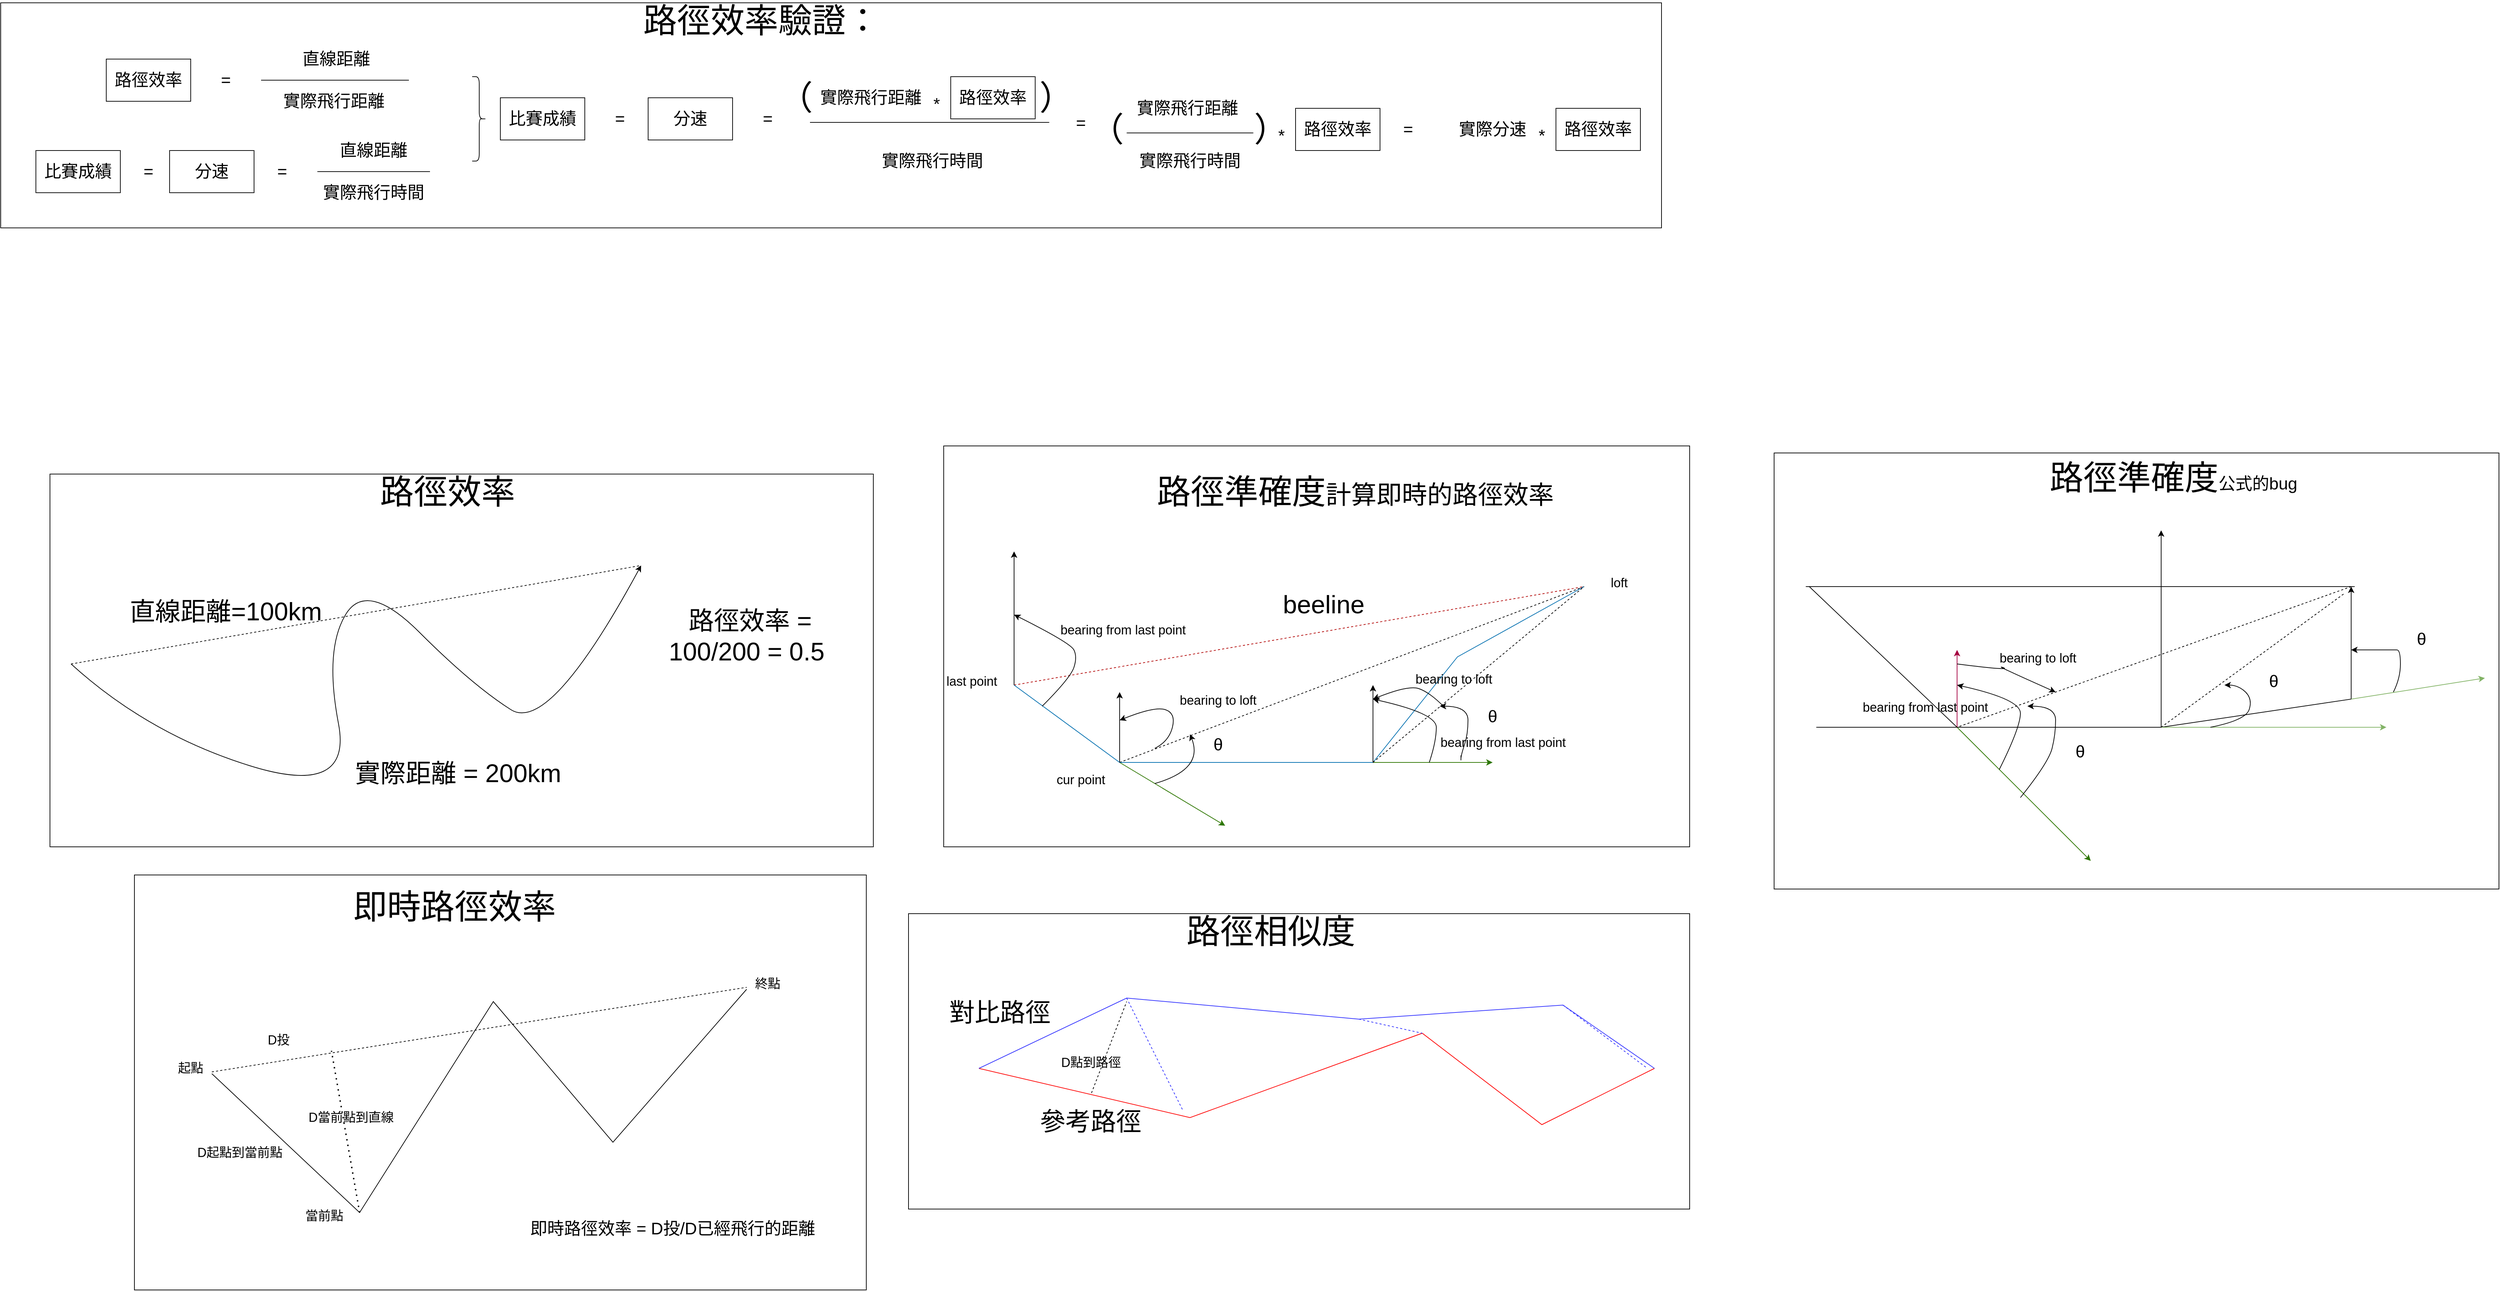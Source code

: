 <mxfile version="20.2.8" type="github" pages="12">
  <diagram id="Wr5jitZPMpajhuJiReHx" name="routeEfficiency">
    <mxGraphModel dx="3055" dy="2302" grid="1" gridSize="10" guides="1" tooltips="1" connect="1" arrows="1" fold="1" page="1" pageScale="1" pageWidth="827" pageHeight="1169" math="0" shadow="0">
      <root>
        <mxCell id="0" />
        <mxCell id="1" parent="0" />
        <mxCell id="qnyFYlG-kqedWmLfxszu-1" value="" style="rounded=0;whiteSpace=wrap;html=1;" vertex="1" parent="1">
          <mxGeometry x="-60" y="-710" width="2360" height="320" as="geometry" />
        </mxCell>
        <mxCell id="iouzHtwSMmpwOoyQT_25-1" value="" style="rounded=0;whiteSpace=wrap;html=1;" parent="1" vertex="1">
          <mxGeometry x="1280" y="-80" width="1060" height="570" as="geometry" />
        </mxCell>
        <mxCell id="O6gf3C7hR73hfjt86JTx-10" value="" style="rounded=0;whiteSpace=wrap;html=1;" parent="1" vertex="1">
          <mxGeometry x="2460" y="-70" width="1030" height="620" as="geometry" />
        </mxCell>
        <mxCell id="v5eP8yX0_Z99AKBJzjPj-38" value="" style="rounded=0;whiteSpace=wrap;html=1;fontSize=24;" parent="1" vertex="1">
          <mxGeometry x="130" y="530" width="1040" height="590" as="geometry" />
        </mxCell>
        <mxCell id="v5eP8yX0_Z99AKBJzjPj-9" value="" style="rounded=0;whiteSpace=wrap;html=1;fontSize=36;" parent="1" vertex="1">
          <mxGeometry x="1230" y="585" width="1110" height="420" as="geometry" />
        </mxCell>
        <mxCell id="v5eP8yX0_Z99AKBJzjPj-7" value="" style="rounded=0;whiteSpace=wrap;html=1;fontSize=36;" parent="1" vertex="1">
          <mxGeometry x="10" y="-40" width="1170" height="530" as="geometry" />
        </mxCell>
        <mxCell id="WA3SYPrz2VSBhLwr0WN5-3" value="" style="curved=1;endArrow=classic;html=1;rounded=0;" parent="1" edge="1">
          <mxGeometry width="50" height="50" relative="1" as="geometry">
            <mxPoint x="40" y="230" as="sourcePoint" />
            <mxPoint x="850" y="90" as="targetPoint" />
            <Array as="points">
              <mxPoint x="150" y="330" />
              <mxPoint x="440" y="420" />
              <mxPoint x="400" y="210" />
              <mxPoint x="460" y="110" />
              <mxPoint x="610" y="260" />
              <mxPoint x="720" y="330" />
            </Array>
          </mxGeometry>
        </mxCell>
        <mxCell id="WA3SYPrz2VSBhLwr0WN5-5" value="" style="endArrow=none;dashed=1;html=1;rounded=0;" parent="1" edge="1">
          <mxGeometry width="50" height="50" relative="1" as="geometry">
            <mxPoint x="40" y="230" as="sourcePoint" />
            <mxPoint x="850" y="90" as="targetPoint" />
          </mxGeometry>
        </mxCell>
        <mxCell id="WA3SYPrz2VSBhLwr0WN5-6" value="&lt;font style=&quot;font-size: 36px;&quot;&gt;直線距離=100km&lt;/font&gt;" style="text;html=1;strokeColor=none;fillColor=none;align=center;verticalAlign=middle;whiteSpace=wrap;rounded=0;" parent="1" vertex="1">
          <mxGeometry x="120" y="140" width="280" height="30" as="geometry" />
        </mxCell>
        <mxCell id="WA3SYPrz2VSBhLwr0WN5-7" value="實際距離 = 200km" style="text;html=1;strokeColor=none;fillColor=none;align=center;verticalAlign=middle;whiteSpace=wrap;rounded=0;fontSize=36;" parent="1" vertex="1">
          <mxGeometry x="420" y="370" width="340" height="30" as="geometry" />
        </mxCell>
        <mxCell id="_sFI_kZBVQG5CuCFCIxb-3" value="&lt;font style=&quot;font-size: 36px;&quot;&gt;路徑效率 = 100/200 = 0.5&amp;nbsp;&lt;/font&gt;" style="text;html=1;strokeColor=none;fillColor=none;align=center;verticalAlign=middle;whiteSpace=wrap;rounded=0;" parent="1" vertex="1">
          <mxGeometry x="880" y="150" width="250" height="80" as="geometry" />
        </mxCell>
        <mxCell id="CaFTlOYdfoBiN0Xr05Ou-2" value="" style="endArrow=none;dashed=1;html=1;rounded=0;fillColor=#e51400;strokeColor=#B20000;" parent="1" edge="1">
          <mxGeometry width="50" height="50" relative="1" as="geometry">
            <mxPoint x="1380" y="260" as="sourcePoint" />
            <mxPoint x="2190" y="120" as="targetPoint" />
          </mxGeometry>
        </mxCell>
        <mxCell id="CaFTlOYdfoBiN0Xr05Ou-6" value="" style="endArrow=classic;html=1;rounded=0;fillColor=#60a917;strokeColor=#2D7600;" parent="1" edge="1">
          <mxGeometry width="50" height="50" relative="1" as="geometry">
            <mxPoint x="1530" y="370" as="sourcePoint" />
            <mxPoint x="1680" y="460" as="targetPoint" />
          </mxGeometry>
        </mxCell>
        <mxCell id="CaFTlOYdfoBiN0Xr05Ou-10" value="" style="endArrow=none;dashed=1;html=1;rounded=0;fontSize=36;" parent="1" edge="1">
          <mxGeometry width="50" height="50" relative="1" as="geometry">
            <mxPoint x="1530" y="370" as="sourcePoint" />
            <mxPoint x="2190" y="120" as="targetPoint" />
          </mxGeometry>
        </mxCell>
        <mxCell id="CaFTlOYdfoBiN0Xr05Ou-11" value="beeline" style="text;html=1;strokeColor=none;fillColor=none;align=center;verticalAlign=middle;whiteSpace=wrap;rounded=0;fontSize=36;" parent="1" vertex="1">
          <mxGeometry x="1750" y="130" width="140" height="30" as="geometry" />
        </mxCell>
        <mxCell id="CaFTlOYdfoBiN0Xr05Ou-14" value="" style="endArrow=none;html=1;rounded=0;fontSize=36;strokeColor=#FF0000;" parent="1" edge="1">
          <mxGeometry width="50" height="50" relative="1" as="geometry">
            <mxPoint x="1330" y="805" as="sourcePoint" />
            <mxPoint x="2290" y="805" as="targetPoint" />
            <Array as="points">
              <mxPoint x="1630" y="875" />
              <mxPoint x="1960" y="755" />
              <mxPoint x="2130" y="885" />
            </Array>
          </mxGeometry>
        </mxCell>
        <mxCell id="CaFTlOYdfoBiN0Xr05Ou-16" value="參考路徑" style="text;html=1;strokeColor=none;fillColor=none;align=center;verticalAlign=middle;whiteSpace=wrap;rounded=0;fontSize=36;" parent="1" vertex="1">
          <mxGeometry x="1394" y="865" width="190" height="30" as="geometry" />
        </mxCell>
        <mxCell id="CaFTlOYdfoBiN0Xr05Ou-17" value="對比路徑" style="text;html=1;strokeColor=none;fillColor=none;align=center;verticalAlign=middle;whiteSpace=wrap;rounded=0;fontSize=36;" parent="1" vertex="1">
          <mxGeometry x="1240" y="710" width="240" height="30" as="geometry" />
        </mxCell>
        <mxCell id="CaFTlOYdfoBiN0Xr05Ou-20" value="" style="endArrow=none;html=1;rounded=0;fontSize=36;strokeColor=#3333FF;" parent="1" edge="1">
          <mxGeometry width="50" height="50" relative="1" as="geometry">
            <mxPoint x="1330" y="805" as="sourcePoint" />
            <mxPoint x="2290" y="805" as="targetPoint" />
            <Array as="points">
              <mxPoint x="1540" y="705" />
              <mxPoint x="1870" y="735" />
              <mxPoint x="2160" y="715" />
            </Array>
          </mxGeometry>
        </mxCell>
        <mxCell id="CaFTlOYdfoBiN0Xr05Ou-21" value="" style="endArrow=none;dashed=1;html=1;rounded=0;fontSize=36;strokeColor=#3333FF;" parent="1" edge="1">
          <mxGeometry width="50" height="50" relative="1" as="geometry">
            <mxPoint x="1540" y="705" as="sourcePoint" />
            <mxPoint x="1620" y="865" as="targetPoint" />
          </mxGeometry>
        </mxCell>
        <mxCell id="CaFTlOYdfoBiN0Xr05Ou-22" value="" style="endArrow=none;dashed=1;html=1;rounded=0;fontSize=36;strokeColor=#3333FF;" parent="1" edge="1">
          <mxGeometry width="50" height="50" relative="1" as="geometry">
            <mxPoint x="1870" y="735" as="sourcePoint" />
            <mxPoint x="1960" y="755" as="targetPoint" />
          </mxGeometry>
        </mxCell>
        <mxCell id="CaFTlOYdfoBiN0Xr05Ou-23" value="" style="endArrow=none;dashed=1;html=1;rounded=0;fontSize=36;strokeColor=#3333FF;" parent="1" edge="1">
          <mxGeometry width="50" height="50" relative="1" as="geometry">
            <mxPoint x="2160" y="715" as="sourcePoint" />
            <mxPoint x="2280" y="805" as="targetPoint" />
          </mxGeometry>
        </mxCell>
        <mxCell id="v5eP8yX0_Z99AKBJzjPj-1" value="" style="endArrow=none;html=1;rounded=0;fillColor=#1ba1e2;strokeColor=#006EAF;" parent="1" edge="1">
          <mxGeometry width="50" height="50" relative="1" as="geometry">
            <mxPoint x="1380" y="260" as="sourcePoint" />
            <mxPoint x="2190" y="120" as="targetPoint" />
            <Array as="points">
              <mxPoint x="1530" y="370" />
              <mxPoint x="1890" y="370" />
              <mxPoint x="2010" y="220" />
            </Array>
          </mxGeometry>
        </mxCell>
        <mxCell id="v5eP8yX0_Z99AKBJzjPj-2" value="" style="curved=1;endArrow=classic;html=1;rounded=0;" parent="1" edge="1">
          <mxGeometry width="50" height="50" relative="1" as="geometry">
            <mxPoint x="1580" y="400" as="sourcePoint" />
            <mxPoint x="1630" y="330" as="targetPoint" />
            <Array as="points">
              <mxPoint x="1650" y="380" />
            </Array>
          </mxGeometry>
        </mxCell>
        <mxCell id="v5eP8yX0_Z99AKBJzjPj-3" value="&lt;font style=&quot;font-size: 24px;&quot;&gt;θ&lt;/font&gt;" style="text;html=1;strokeColor=none;fillColor=none;align=center;verticalAlign=middle;whiteSpace=wrap;rounded=0;" parent="1" vertex="1">
          <mxGeometry x="1640" y="330" width="60" height="30" as="geometry" />
        </mxCell>
        <mxCell id="v5eP8yX0_Z99AKBJzjPj-4" value="&lt;font style=&quot;font-size: 48px;&quot;&gt;路徑準確度&lt;/font&gt;&lt;font style=&quot;font-size: 36px;&quot;&gt;計算即時的路徑效率&lt;/font&gt;" style="text;html=1;strokeColor=none;fillColor=none;align=center;verticalAlign=middle;whiteSpace=wrap;rounded=0;fontSize=24;" parent="1" vertex="1">
          <mxGeometry x="1580" y="-30" width="570" height="30" as="geometry" />
        </mxCell>
        <mxCell id="v5eP8yX0_Z99AKBJzjPj-5" value="&lt;font style=&quot;font-size: 48px;&quot;&gt;路徑相似度&lt;/font&gt;" style="text;html=1;strokeColor=none;fillColor=none;align=center;verticalAlign=middle;whiteSpace=wrap;rounded=0;fontSize=36;" parent="1" vertex="1">
          <mxGeometry x="1390" y="595" width="710" height="30" as="geometry" />
        </mxCell>
        <mxCell id="v5eP8yX0_Z99AKBJzjPj-6" value="&lt;font style=&quot;font-size: 48px;&quot;&gt;路徑效率&lt;/font&gt;" style="text;html=1;strokeColor=none;fillColor=none;align=center;verticalAlign=middle;whiteSpace=wrap;rounded=0;fontSize=36;" parent="1" vertex="1">
          <mxGeometry x="220" y="-30" width="710" height="30" as="geometry" />
        </mxCell>
        <mxCell id="v5eP8yX0_Z99AKBJzjPj-11" value="" style="endArrow=classic;html=1;rounded=0;fontSize=36;" parent="1" edge="1">
          <mxGeometry width="50" height="50" relative="1" as="geometry">
            <mxPoint x="1380" y="260" as="sourcePoint" />
            <mxPoint x="1380" y="70" as="targetPoint" />
          </mxGeometry>
        </mxCell>
        <mxCell id="v5eP8yX0_Z99AKBJzjPj-12" value="" style="curved=1;endArrow=classic;html=1;rounded=0;fontSize=36;" parent="1" edge="1">
          <mxGeometry width="50" height="50" relative="1" as="geometry">
            <mxPoint x="1420" y="290" as="sourcePoint" />
            <mxPoint x="1380" y="160" as="targetPoint" />
            <Array as="points">
              <mxPoint x="1460" y="250" />
              <mxPoint x="1470" y="220" />
              <mxPoint x="1460" y="200" />
            </Array>
          </mxGeometry>
        </mxCell>
        <mxCell id="v5eP8yX0_Z99AKBJzjPj-13" value="&lt;font style=&quot;font-size: 18px;&quot;&gt;bearing from last point&lt;/font&gt;" style="text;html=1;strokeColor=none;fillColor=none;align=center;verticalAlign=middle;whiteSpace=wrap;rounded=0;fontSize=36;" parent="1" vertex="1">
          <mxGeometry x="1440" y="170" width="190" height="10" as="geometry" />
        </mxCell>
        <mxCell id="v5eP8yX0_Z99AKBJzjPj-14" value="" style="endArrow=classic;html=1;rounded=0;fontSize=24;" parent="1" edge="1">
          <mxGeometry width="50" height="50" relative="1" as="geometry">
            <mxPoint x="1530" y="370" as="sourcePoint" />
            <mxPoint x="1530" y="270" as="targetPoint" />
          </mxGeometry>
        </mxCell>
        <mxCell id="v5eP8yX0_Z99AKBJzjPj-16" value="" style="curved=1;endArrow=classic;html=1;rounded=0;" parent="1" edge="1">
          <mxGeometry width="50" height="50" relative="1" as="geometry">
            <mxPoint x="1580" y="350" as="sourcePoint" />
            <mxPoint x="1530" y="310" as="targetPoint" />
            <Array as="points">
              <mxPoint x="1600" y="340" />
              <mxPoint x="1610" y="300" />
              <mxPoint x="1580" y="290" />
            </Array>
          </mxGeometry>
        </mxCell>
        <mxCell id="v5eP8yX0_Z99AKBJzjPj-17" value="&lt;font style=&quot;font-size: 18px;&quot;&gt;bearing to loft&lt;/font&gt;" style="text;html=1;strokeColor=none;fillColor=none;align=center;verticalAlign=middle;whiteSpace=wrap;rounded=0;fontSize=36;" parent="1" vertex="1">
          <mxGeometry x="1565" y="260" width="210" height="30" as="geometry" />
        </mxCell>
        <mxCell id="v5eP8yX0_Z99AKBJzjPj-18" value="loft" style="text;html=1;strokeColor=none;fillColor=none;align=center;verticalAlign=middle;whiteSpace=wrap;rounded=0;fontSize=18;" parent="1" vertex="1">
          <mxGeometry x="2210" y="100" width="60" height="30" as="geometry" />
        </mxCell>
        <mxCell id="v5eP8yX0_Z99AKBJzjPj-19" value="last point" style="text;html=1;strokeColor=none;fillColor=none;align=center;verticalAlign=middle;whiteSpace=wrap;rounded=0;fontSize=18;" parent="1" vertex="1">
          <mxGeometry x="1280" y="240" width="80" height="30" as="geometry" />
        </mxCell>
        <mxCell id="v5eP8yX0_Z99AKBJzjPj-20" value="cur point" style="text;html=1;strokeColor=none;fillColor=none;align=center;verticalAlign=middle;whiteSpace=wrap;rounded=0;fontSize=18;" parent="1" vertex="1">
          <mxGeometry x="1420" y="380" width="110" height="30" as="geometry" />
        </mxCell>
        <mxCell id="v5eP8yX0_Z99AKBJzjPj-24" value="" style="endArrow=none;dashed=1;html=1;rounded=0;" parent="1" target="v5eP8yX0_Z99AKBJzjPj-29" edge="1">
          <mxGeometry width="50" height="50" relative="1" as="geometry">
            <mxPoint x="240" y="810" as="sourcePoint" />
            <mxPoint x="1050" y="670" as="targetPoint" />
          </mxGeometry>
        </mxCell>
        <mxCell id="v5eP8yX0_Z99AKBJzjPj-28" value="&lt;font style=&quot;font-size: 48px;&quot;&gt;即時路徑效率&lt;/font&gt;" style="text;html=1;strokeColor=none;fillColor=none;align=center;verticalAlign=middle;whiteSpace=wrap;rounded=0;fontSize=36;" parent="1" vertex="1">
          <mxGeometry x="230" y="560" width="710" height="30" as="geometry" />
        </mxCell>
        <mxCell id="v5eP8yX0_Z99AKBJzjPj-29" value="&lt;font style=&quot;font-size: 18px;&quot;&gt;終點&lt;/font&gt;" style="text;html=1;strokeColor=none;fillColor=none;align=center;verticalAlign=middle;whiteSpace=wrap;rounded=0;fontSize=18;" parent="1" vertex="1">
          <mxGeometry x="1000" y="670" width="60" height="30" as="geometry" />
        </mxCell>
        <mxCell id="v5eP8yX0_Z99AKBJzjPj-30" value="起點" style="text;html=1;strokeColor=none;fillColor=none;align=center;verticalAlign=middle;whiteSpace=wrap;rounded=0;fontSize=18;" parent="1" vertex="1">
          <mxGeometry x="180" y="790" width="60" height="30" as="geometry" />
        </mxCell>
        <mxCell id="v5eP8yX0_Z99AKBJzjPj-31" value="" style="endArrow=none;html=1;rounded=0;fontSize=18;exitX=1;exitY=0.75;exitDx=0;exitDy=0;entryX=0;entryY=0.75;entryDx=0;entryDy=0;" parent="1" source="v5eP8yX0_Z99AKBJzjPj-30" target="v5eP8yX0_Z99AKBJzjPj-29" edge="1">
          <mxGeometry width="50" height="50" relative="1" as="geometry">
            <mxPoint x="450" y="780" as="sourcePoint" />
            <mxPoint x="870" y="860" as="targetPoint" />
            <Array as="points">
              <mxPoint x="450" y="1010" />
              <mxPoint x="640" y="710" />
              <mxPoint x="810" y="910" />
            </Array>
          </mxGeometry>
        </mxCell>
        <mxCell id="v5eP8yX0_Z99AKBJzjPj-32" value="當前點" style="text;html=1;strokeColor=none;fillColor=none;align=center;verticalAlign=middle;whiteSpace=wrap;rounded=0;fontSize=18;" parent="1" vertex="1">
          <mxGeometry x="370" y="1000" width="60" height="30" as="geometry" />
        </mxCell>
        <mxCell id="v5eP8yX0_Z99AKBJzjPj-33" value="D起點到當前點" style="text;html=1;strokeColor=none;fillColor=none;align=center;verticalAlign=middle;whiteSpace=wrap;rounded=0;fontSize=18;" parent="1" vertex="1">
          <mxGeometry x="210" y="910" width="140" height="30" as="geometry" />
        </mxCell>
        <mxCell id="v5eP8yX0_Z99AKBJzjPj-34" value="" style="endArrow=none;dashed=1;html=1;dashPattern=1 3;strokeWidth=2;rounded=0;fontSize=18;" parent="1" edge="1">
          <mxGeometry width="50" height="50" relative="1" as="geometry">
            <mxPoint x="450" y="1010" as="sourcePoint" />
            <mxPoint x="410" y="780" as="targetPoint" />
          </mxGeometry>
        </mxCell>
        <mxCell id="v5eP8yX0_Z99AKBJzjPj-35" value="D當前點到直線" style="text;html=1;strokeColor=none;fillColor=none;align=center;verticalAlign=middle;whiteSpace=wrap;rounded=0;fontSize=18;" parent="1" vertex="1">
          <mxGeometry x="370" y="860" width="136" height="30" as="geometry" />
        </mxCell>
        <mxCell id="v5eP8yX0_Z99AKBJzjPj-36" value="D投" style="text;html=1;strokeColor=none;fillColor=none;align=center;verticalAlign=middle;whiteSpace=wrap;rounded=0;fontSize=18;" parent="1" vertex="1">
          <mxGeometry x="280" y="750" width="110" height="30" as="geometry" />
        </mxCell>
        <mxCell id="v5eP8yX0_Z99AKBJzjPj-37" value="&lt;font style=&quot;font-size: 24px;&quot;&gt;即時路徑效率 = D投/D已經飛行的距離&lt;/font&gt;" style="text;html=1;strokeColor=none;fillColor=none;align=center;verticalAlign=middle;whiteSpace=wrap;rounded=0;fontSize=18;" parent="1" vertex="1">
          <mxGeometry x="670" y="990" width="450" height="85" as="geometry" />
        </mxCell>
        <mxCell id="v5eP8yX0_Z99AKBJzjPj-39" value="" style="endArrow=none;dashed=1;html=1;rounded=0;fontSize=24;" parent="1" edge="1">
          <mxGeometry width="50" height="50" relative="1" as="geometry">
            <mxPoint x="1490" y="840" as="sourcePoint" />
            <mxPoint x="1540" y="710" as="targetPoint" />
          </mxGeometry>
        </mxCell>
        <mxCell id="v5eP8yX0_Z99AKBJzjPj-40" value="&lt;font style=&quot;font-size: 18px;&quot;&gt;D點到路徑&lt;/font&gt;" style="text;html=1;strokeColor=none;fillColor=none;align=center;verticalAlign=middle;whiteSpace=wrap;rounded=0;fontSize=24;" parent="1" vertex="1">
          <mxGeometry x="1436.5" y="780" width="105" height="30" as="geometry" />
        </mxCell>
        <mxCell id="v5eP8yX0_Z99AKBJzjPj-41" value="" style="endArrow=classic;html=1;rounded=0;fontSize=18;fillColor=#60a917;strokeColor=#2D7600;" parent="1" edge="1">
          <mxGeometry width="50" height="50" relative="1" as="geometry">
            <mxPoint x="1890" y="370" as="sourcePoint" />
            <mxPoint x="2060" y="370" as="targetPoint" />
          </mxGeometry>
        </mxCell>
        <mxCell id="v5eP8yX0_Z99AKBJzjPj-42" value="" style="endArrow=classic;html=1;rounded=0;fontSize=18;" parent="1" edge="1">
          <mxGeometry width="50" height="50" relative="1" as="geometry">
            <mxPoint x="1890" y="370" as="sourcePoint" />
            <mxPoint x="1890" y="260" as="targetPoint" />
          </mxGeometry>
        </mxCell>
        <mxCell id="v5eP8yX0_Z99AKBJzjPj-43" value="" style="curved=1;endArrow=classic;html=1;rounded=0;fontSize=36;" parent="1" edge="1">
          <mxGeometry width="50" height="50" relative="1" as="geometry">
            <mxPoint x="1970" y="370" as="sourcePoint" />
            <mxPoint x="1890" y="280" as="targetPoint" />
            <Array as="points">
              <mxPoint x="1970" y="370" />
              <mxPoint x="1980" y="340" />
              <mxPoint x="1980" y="300" />
            </Array>
          </mxGeometry>
        </mxCell>
        <mxCell id="v5eP8yX0_Z99AKBJzjPj-44" value="&lt;font style=&quot;font-size: 18px;&quot;&gt;bearing from last point&lt;/font&gt;" style="text;html=1;strokeColor=none;fillColor=none;align=center;verticalAlign=middle;whiteSpace=wrap;rounded=0;fontSize=36;" parent="1" vertex="1">
          <mxGeometry x="1980" y="330" width="190" height="10" as="geometry" />
        </mxCell>
        <mxCell id="v5eP8yX0_Z99AKBJzjPj-45" value="" style="endArrow=none;dashed=1;html=1;rounded=0;fontSize=18;" parent="1" edge="1">
          <mxGeometry width="50" height="50" relative="1" as="geometry">
            <mxPoint x="1890" y="370" as="sourcePoint" />
            <mxPoint x="2190" y="120" as="targetPoint" />
          </mxGeometry>
        </mxCell>
        <mxCell id="v5eP8yX0_Z99AKBJzjPj-46" value="" style="curved=1;endArrow=classic;html=1;rounded=0;" parent="1" edge="1">
          <mxGeometry width="50" height="50" relative="1" as="geometry">
            <mxPoint x="1990" y="290" as="sourcePoint" />
            <mxPoint x="1890" y="280" as="targetPoint" />
            <Array as="points">
              <mxPoint x="1970" y="270" />
              <mxPoint x="1940" y="260" />
            </Array>
          </mxGeometry>
        </mxCell>
        <mxCell id="v5eP8yX0_Z99AKBJzjPj-47" value="&lt;font style=&quot;font-size: 18px;&quot;&gt;bearing to loft&lt;/font&gt;" style="text;html=1;strokeColor=none;fillColor=none;align=center;verticalAlign=middle;whiteSpace=wrap;rounded=0;fontSize=36;" parent="1" vertex="1">
          <mxGeometry x="1900" y="230" width="210" height="30" as="geometry" />
        </mxCell>
        <mxCell id="v5eP8yX0_Z99AKBJzjPj-48" value="" style="curved=1;endArrow=classic;html=1;rounded=0;fontSize=36;" parent="1" edge="1">
          <mxGeometry width="50" height="50" relative="1" as="geometry">
            <mxPoint x="2015" y="360" as="sourcePoint" />
            <mxPoint x="1985" y="290" as="targetPoint" />
            <Array as="points">
              <mxPoint x="2015" y="370" />
              <mxPoint x="2015" y="360" />
              <mxPoint x="2025" y="330" />
              <mxPoint x="2025" y="290" />
            </Array>
          </mxGeometry>
        </mxCell>
        <mxCell id="v5eP8yX0_Z99AKBJzjPj-49" value="&lt;font style=&quot;font-size: 24px;&quot;&gt;θ&lt;/font&gt;" style="text;html=1;strokeColor=none;fillColor=none;align=center;verticalAlign=middle;whiteSpace=wrap;rounded=0;" parent="1" vertex="1">
          <mxGeometry x="2030" y="290" width="60" height="30" as="geometry" />
        </mxCell>
        <mxCell id="v5eP8yX0_Z99AKBJzjPj-50" value="" style="endArrow=none;html=1;rounded=0;fontSize=18;" parent="1" edge="1">
          <mxGeometry width="50" height="50" relative="1" as="geometry">
            <mxPoint x="2505" y="120" as="sourcePoint" />
            <mxPoint x="3285" y="120" as="targetPoint" />
          </mxGeometry>
        </mxCell>
        <mxCell id="v5eP8yX0_Z99AKBJzjPj-51" value="" style="endArrow=none;html=1;rounded=0;fontSize=18;" parent="1" edge="1">
          <mxGeometry width="50" height="50" relative="1" as="geometry">
            <mxPoint x="2520" y="320" as="sourcePoint" />
            <mxPoint x="3280" y="320" as="targetPoint" />
          </mxGeometry>
        </mxCell>
        <mxCell id="v5eP8yX0_Z99AKBJzjPj-52" value="" style="endArrow=classic;html=1;rounded=0;fontSize=18;" parent="1" edge="1">
          <mxGeometry width="50" height="50" relative="1" as="geometry">
            <mxPoint x="2510" y="120" as="sourcePoint" />
            <mxPoint x="3280" y="120" as="targetPoint" />
            <Array as="points">
              <mxPoint x="2720" y="320" />
              <mxPoint x="3010" y="320" />
              <mxPoint x="3280" y="280" />
            </Array>
          </mxGeometry>
        </mxCell>
        <mxCell id="v5eP8yX0_Z99AKBJzjPj-53" value="" style="endArrow=classic;html=1;rounded=0;fontSize=18;fillColor=#d80073;strokeColor=#A50040;" parent="1" edge="1">
          <mxGeometry width="50" height="50" relative="1" as="geometry">
            <mxPoint x="2720" y="320" as="sourcePoint" />
            <mxPoint x="2720" y="210" as="targetPoint" />
          </mxGeometry>
        </mxCell>
        <mxCell id="v5eP8yX0_Z99AKBJzjPj-54" value="" style="endArrow=classic;html=1;rounded=0;fontSize=18;fillColor=#60a917;strokeColor=#2D7600;" parent="1" edge="1">
          <mxGeometry width="50" height="50" relative="1" as="geometry">
            <mxPoint x="2720" y="320" as="sourcePoint" />
            <mxPoint x="2910" y="510" as="targetPoint" />
          </mxGeometry>
        </mxCell>
        <mxCell id="v5eP8yX0_Z99AKBJzjPj-55" value="" style="curved=1;endArrow=classic;html=1;rounded=0;fontSize=36;" parent="1" edge="1">
          <mxGeometry width="50" height="50" relative="1" as="geometry">
            <mxPoint x="2780" y="380" as="sourcePoint" />
            <mxPoint x="2720" y="260" as="targetPoint" />
            <Array as="points">
              <mxPoint x="2780" y="380" />
              <mxPoint x="2810" y="320" />
              <mxPoint x="2810" y="280" />
            </Array>
          </mxGeometry>
        </mxCell>
        <mxCell id="v5eP8yX0_Z99AKBJzjPj-56" value="&lt;font style=&quot;font-size: 18px;&quot;&gt;bearing from last point&lt;/font&gt;" style="text;html=1;strokeColor=none;fillColor=none;align=center;verticalAlign=middle;whiteSpace=wrap;rounded=0;fontSize=36;" parent="1" vertex="1">
          <mxGeometry x="2580" y="280" width="190" height="10" as="geometry" />
        </mxCell>
        <mxCell id="v5eP8yX0_Z99AKBJzjPj-58" value="" style="endArrow=none;dashed=1;html=1;rounded=0;fontSize=18;" parent="1" edge="1">
          <mxGeometry width="50" height="50" relative="1" as="geometry">
            <mxPoint x="3280" y="120" as="sourcePoint" />
            <mxPoint x="2720" y="320" as="targetPoint" />
          </mxGeometry>
        </mxCell>
        <mxCell id="v5eP8yX0_Z99AKBJzjPj-59" value="" style="curved=1;endArrow=classic;html=1;rounded=0;fontSize=36;" parent="1" edge="1">
          <mxGeometry width="50" height="50" relative="1" as="geometry">
            <mxPoint x="2810" y="420" as="sourcePoint" />
            <mxPoint x="2820" y="290" as="targetPoint" />
            <Array as="points">
              <mxPoint x="2810" y="420" />
              <mxPoint x="2850" y="370" />
              <mxPoint x="2860" y="330" />
              <mxPoint x="2860" y="290" />
            </Array>
          </mxGeometry>
        </mxCell>
        <mxCell id="v5eP8yX0_Z99AKBJzjPj-60" value="&lt;font style=&quot;font-size: 18px;&quot;&gt;bearing to loft&lt;/font&gt;" style="text;html=1;strokeColor=none;fillColor=none;align=center;verticalAlign=middle;whiteSpace=wrap;rounded=0;fontSize=36;" parent="1" vertex="1">
          <mxGeometry x="2730" y="200" width="210" height="30" as="geometry" />
        </mxCell>
        <mxCell id="v5eP8yX0_Z99AKBJzjPj-61" value="" style="curved=1;endArrow=classic;html=1;rounded=0;" parent="1" edge="1">
          <mxGeometry width="50" height="50" relative="1" as="geometry">
            <mxPoint x="2720" y="230" as="sourcePoint" />
            <mxPoint x="2860" y="270" as="targetPoint" />
            <Array as="points">
              <mxPoint x="2800" y="240" />
              <mxPoint x="2770" y="230" />
            </Array>
          </mxGeometry>
        </mxCell>
        <mxCell id="v5eP8yX0_Z99AKBJzjPj-62" value="&lt;font style=&quot;font-size: 24px;&quot;&gt;θ&lt;/font&gt;" style="text;html=1;strokeColor=none;fillColor=none;align=center;verticalAlign=middle;whiteSpace=wrap;rounded=0;" parent="1" vertex="1">
          <mxGeometry x="2865" y="340" width="60" height="30" as="geometry" />
        </mxCell>
        <mxCell id="O6gf3C7hR73hfjt86JTx-1" value="" style="endArrow=classic;html=1;rounded=0;fillColor=#d5e8d4;strokeColor=#82b366;" parent="1" edge="1">
          <mxGeometry width="50" height="50" relative="1" as="geometry">
            <mxPoint x="3010" y="320" as="sourcePoint" />
            <mxPoint x="3330" y="320" as="targetPoint" />
          </mxGeometry>
        </mxCell>
        <mxCell id="O6gf3C7hR73hfjt86JTx-3" value="" style="endArrow=classic;html=1;rounded=0;" parent="1" edge="1">
          <mxGeometry width="50" height="50" relative="1" as="geometry">
            <mxPoint x="3010" y="320" as="sourcePoint" />
            <mxPoint x="3010" y="40" as="targetPoint" />
          </mxGeometry>
        </mxCell>
        <mxCell id="O6gf3C7hR73hfjt86JTx-4" value="" style="endArrow=none;dashed=1;html=1;rounded=0;" parent="1" edge="1">
          <mxGeometry width="50" height="50" relative="1" as="geometry">
            <mxPoint x="3010" y="320" as="sourcePoint" />
            <mxPoint x="3270" y="130" as="targetPoint" />
          </mxGeometry>
        </mxCell>
        <mxCell id="O6gf3C7hR73hfjt86JTx-5" value="" style="curved=1;endArrow=classic;html=1;rounded=0;fontSize=36;" parent="1" edge="1">
          <mxGeometry width="50" height="50" relative="1" as="geometry">
            <mxPoint x="3080" y="320" as="sourcePoint" />
            <mxPoint x="3100" y="260" as="targetPoint" />
            <Array as="points">
              <mxPoint x="3130" y="310" />
              <mxPoint x="3140" y="280" />
              <mxPoint x="3120" y="260" />
            </Array>
          </mxGeometry>
        </mxCell>
        <mxCell id="O6gf3C7hR73hfjt86JTx-6" value="" style="curved=1;endArrow=classic;html=1;rounded=0;fontSize=36;" parent="1" edge="1">
          <mxGeometry width="50" height="50" relative="1" as="geometry">
            <mxPoint x="3340" y="270" as="sourcePoint" />
            <mxPoint x="3280" y="210" as="targetPoint" />
            <Array as="points">
              <mxPoint x="3350" y="250" />
              <mxPoint x="3350" y="210" />
              <mxPoint x="3340" y="210" />
            </Array>
          </mxGeometry>
        </mxCell>
        <mxCell id="O6gf3C7hR73hfjt86JTx-7" value="&lt;font style=&quot;font-size: 24px;&quot;&gt;θ&lt;/font&gt;" style="text;html=1;strokeColor=none;fillColor=none;align=center;verticalAlign=middle;whiteSpace=wrap;rounded=0;" parent="1" vertex="1">
          <mxGeometry x="3140" y="240" width="60" height="30" as="geometry" />
        </mxCell>
        <mxCell id="O6gf3C7hR73hfjt86JTx-8" value="" style="endArrow=classic;html=1;rounded=0;fillColor=#d5e8d4;strokeColor=#82b366;" parent="1" edge="1">
          <mxGeometry width="50" height="50" relative="1" as="geometry">
            <mxPoint x="3280" y="280" as="sourcePoint" />
            <mxPoint x="3470" y="250" as="targetPoint" />
          </mxGeometry>
        </mxCell>
        <mxCell id="O6gf3C7hR73hfjt86JTx-9" value="&lt;font style=&quot;font-size: 24px;&quot;&gt;θ&lt;/font&gt;" style="text;html=1;strokeColor=none;fillColor=none;align=center;verticalAlign=middle;whiteSpace=wrap;rounded=0;" parent="1" vertex="1">
          <mxGeometry x="3350" y="180" width="60" height="30" as="geometry" />
        </mxCell>
        <mxCell id="O6gf3C7hR73hfjt86JTx-11" value="&lt;font style=&quot;font-size: 48px;&quot;&gt;路徑準確度&lt;/font&gt;&lt;font style=&quot;font-size: 24px;&quot;&gt;公式的bug&lt;/font&gt;" style="text;html=1;strokeColor=none;fillColor=none;align=center;verticalAlign=middle;whiteSpace=wrap;rounded=0;" parent="1" vertex="1">
          <mxGeometry x="2805" y="-60" width="445" height="50" as="geometry" />
        </mxCell>
        <mxCell id="iouzHtwSMmpwOoyQT_25-3" value="&lt;font style=&quot;font-size: 24px;&quot;&gt;比賽成績&lt;/font&gt;" style="rounded=0;whiteSpace=wrap;html=1;" parent="1" vertex="1">
          <mxGeometry x="-10" y="-500" width="120" height="60" as="geometry" />
        </mxCell>
        <mxCell id="iouzHtwSMmpwOoyQT_25-4" value="=" style="text;html=1;strokeColor=none;fillColor=none;align=center;verticalAlign=middle;whiteSpace=wrap;rounded=0;fontSize=24;" parent="1" vertex="1">
          <mxGeometry x="120" y="-485" width="60" height="30" as="geometry" />
        </mxCell>
        <mxCell id="iouzHtwSMmpwOoyQT_25-7" value="分速" style="rounded=0;whiteSpace=wrap;html=1;fontSize=24;" parent="1" vertex="1">
          <mxGeometry x="180" y="-500" width="120" height="60" as="geometry" />
        </mxCell>
        <mxCell id="iouzHtwSMmpwOoyQT_25-8" value="=" style="text;html=1;strokeColor=none;fillColor=none;align=center;verticalAlign=middle;whiteSpace=wrap;rounded=0;fontSize=24;" parent="1" vertex="1">
          <mxGeometry x="310" y="-485" width="60" height="30" as="geometry" />
        </mxCell>
        <mxCell id="iouzHtwSMmpwOoyQT_25-9" value="直線距離" style="text;html=1;strokeColor=none;fillColor=none;align=center;verticalAlign=middle;whiteSpace=wrap;rounded=0;fontSize=24;" parent="1" vertex="1">
          <mxGeometry x="370" y="-515" width="200" height="30" as="geometry" />
        </mxCell>
        <mxCell id="iouzHtwSMmpwOoyQT_25-10" value="" style="endArrow=none;html=1;rounded=0;fontSize=24;" parent="1" edge="1">
          <mxGeometry width="50" height="50" relative="1" as="geometry">
            <mxPoint x="390" y="-470" as="sourcePoint" />
            <mxPoint x="550" y="-470" as="targetPoint" />
          </mxGeometry>
        </mxCell>
        <mxCell id="iouzHtwSMmpwOoyQT_25-11" value="實際飛行時間" style="text;html=1;strokeColor=none;fillColor=none;align=center;verticalAlign=middle;whiteSpace=wrap;rounded=0;fontSize=24;" parent="1" vertex="1">
          <mxGeometry x="397" y="-455" width="146" height="30" as="geometry" />
        </mxCell>
        <mxCell id="iouzHtwSMmpwOoyQT_25-12" value="路徑效率" style="rounded=0;whiteSpace=wrap;html=1;fontSize=24;" parent="1" vertex="1">
          <mxGeometry x="90" y="-630" width="120" height="60" as="geometry" />
        </mxCell>
        <mxCell id="iouzHtwSMmpwOoyQT_25-13" value="=" style="text;html=1;strokeColor=none;fillColor=none;align=center;verticalAlign=middle;whiteSpace=wrap;rounded=0;fontSize=24;" parent="1" vertex="1">
          <mxGeometry x="230" y="-615" width="60" height="30" as="geometry" />
        </mxCell>
        <mxCell id="iouzHtwSMmpwOoyQT_25-15" value="" style="endArrow=none;html=1;rounded=0;fontSize=24;" parent="1" edge="1">
          <mxGeometry width="50" height="50" relative="1" as="geometry">
            <mxPoint x="310" y="-600" as="sourcePoint" />
            <mxPoint x="520" y="-600" as="targetPoint" />
          </mxGeometry>
        </mxCell>
        <mxCell id="iouzHtwSMmpwOoyQT_25-17" value="" style="shape=curlyBracket;whiteSpace=wrap;html=1;rounded=1;flipH=1;fontSize=24;" parent="1" vertex="1">
          <mxGeometry x="610" y="-605" width="20" height="120" as="geometry" />
        </mxCell>
        <mxCell id="iouzHtwSMmpwOoyQT_25-20" value="分速" style="rounded=0;whiteSpace=wrap;html=1;fontSize=24;" parent="1" vertex="1">
          <mxGeometry x="860" y="-575" width="120" height="60" as="geometry" />
        </mxCell>
        <mxCell id="iouzHtwSMmpwOoyQT_25-21" value="&lt;font style=&quot;font-size: 24px;&quot;&gt;比賽成績&lt;/font&gt;" style="rounded=0;whiteSpace=wrap;html=1;" parent="1" vertex="1">
          <mxGeometry x="650" y="-575" width="120" height="60" as="geometry" />
        </mxCell>
        <mxCell id="iouzHtwSMmpwOoyQT_25-22" value="=" style="text;html=1;strokeColor=none;fillColor=none;align=center;verticalAlign=middle;whiteSpace=wrap;rounded=0;fontSize=24;" parent="1" vertex="1">
          <mxGeometry x="790" y="-560" width="60" height="30" as="geometry" />
        </mxCell>
        <mxCell id="iouzHtwSMmpwOoyQT_25-23" value="=" style="text;html=1;strokeColor=none;fillColor=none;align=center;verticalAlign=middle;whiteSpace=wrap;rounded=0;fontSize=24;" parent="1" vertex="1">
          <mxGeometry x="1000" y="-560" width="60" height="30" as="geometry" />
        </mxCell>
        <mxCell id="iouzHtwSMmpwOoyQT_25-24" value="實際飛行距離" style="text;html=1;strokeColor=none;fillColor=none;align=center;verticalAlign=middle;whiteSpace=wrap;rounded=0;fontSize=24;" parent="1" vertex="1">
          <mxGeometry x="1100" y="-590" width="153" height="30" as="geometry" />
        </mxCell>
        <mxCell id="iouzHtwSMmpwOoyQT_25-28" value="路徑效率" style="rounded=0;whiteSpace=wrap;html=1;fontSize=24;" parent="1" vertex="1">
          <mxGeometry x="1290" y="-605" width="120" height="60" as="geometry" />
        </mxCell>
        <mxCell id="iouzHtwSMmpwOoyQT_25-29" value="&lt;font style=&quot;font-size: 48px;&quot;&gt;（&lt;/font&gt;" style="text;html=1;strokeColor=none;fillColor=none;align=center;verticalAlign=middle;whiteSpace=wrap;rounded=0;fontSize=24;" parent="1" vertex="1">
          <mxGeometry x="1040" y="-590" width="60" height="30" as="geometry" />
        </mxCell>
        <mxCell id="iouzHtwSMmpwOoyQT_25-30" value="&lt;span style=&quot;font-size: 48px;&quot;&gt;）&lt;/span&gt;" style="text;html=1;strokeColor=none;fillColor=none;align=center;verticalAlign=middle;whiteSpace=wrap;rounded=0;fontSize=24;" parent="1" vertex="1">
          <mxGeometry x="1410" y="-590" width="60" height="30" as="geometry" />
        </mxCell>
        <mxCell id="iouzHtwSMmpwOoyQT_25-31" value="" style="endArrow=none;html=1;rounded=0;fontSize=48;" parent="1" edge="1">
          <mxGeometry width="50" height="50" relative="1" as="geometry">
            <mxPoint x="1090" y="-540" as="sourcePoint" />
            <mxPoint x="1430" y="-540" as="targetPoint" />
          </mxGeometry>
        </mxCell>
        <mxCell id="iouzHtwSMmpwOoyQT_25-32" value="實際飛行時間" style="text;html=1;strokeColor=none;fillColor=none;align=center;verticalAlign=middle;whiteSpace=wrap;rounded=0;fontSize=24;" parent="1" vertex="1">
          <mxGeometry x="1191" y="-500" width="146" height="30" as="geometry" />
        </mxCell>
        <mxCell id="iouzHtwSMmpwOoyQT_25-33" value="=" style="text;html=1;strokeColor=none;fillColor=none;align=center;verticalAlign=middle;whiteSpace=wrap;rounded=0;fontSize=24;" parent="1" vertex="1">
          <mxGeometry x="1445" y="-554.5" width="60" height="30" as="geometry" />
        </mxCell>
        <mxCell id="iouzHtwSMmpwOoyQT_25-34" value="直線距離" style="text;html=1;strokeColor=none;fillColor=none;align=center;verticalAlign=middle;whiteSpace=wrap;rounded=0;fontSize=24;" parent="1" vertex="1">
          <mxGeometry x="344" y="-645" width="146" height="30" as="geometry" />
        </mxCell>
        <mxCell id="iouzHtwSMmpwOoyQT_25-35" value="實際飛行距離" style="text;html=1;strokeColor=none;fillColor=none;align=center;verticalAlign=middle;whiteSpace=wrap;rounded=0;fontSize=24;" parent="1" vertex="1">
          <mxGeometry x="337" y="-585" width="153" height="30" as="geometry" />
        </mxCell>
        <mxCell id="iouzHtwSMmpwOoyQT_25-37" value="&lt;font style=&quot;font-size: 24px;&quot;&gt;*&lt;/font&gt;" style="text;html=1;strokeColor=none;fillColor=none;align=center;verticalAlign=middle;whiteSpace=wrap;rounded=0;fontSize=48;" parent="1" vertex="1">
          <mxGeometry x="1240" y="-590" width="60" height="30" as="geometry" />
        </mxCell>
        <mxCell id="iouzHtwSMmpwOoyQT_25-38" value="實際飛行距離" style="text;html=1;strokeColor=none;fillColor=none;align=center;verticalAlign=middle;whiteSpace=wrap;rounded=0;fontSize=24;" parent="1" vertex="1">
          <mxGeometry x="1550" y="-575" width="153" height="30" as="geometry" />
        </mxCell>
        <mxCell id="iouzHtwSMmpwOoyQT_25-39" value="路徑效率" style="rounded=0;whiteSpace=wrap;html=1;fontSize=24;" parent="1" vertex="1">
          <mxGeometry x="1780" y="-560" width="120" height="60" as="geometry" />
        </mxCell>
        <mxCell id="iouzHtwSMmpwOoyQT_25-40" value="" style="endArrow=none;html=1;rounded=0;fontSize=48;" parent="1" edge="1">
          <mxGeometry width="50" height="50" relative="1" as="geometry">
            <mxPoint x="1540" y="-525" as="sourcePoint" />
            <mxPoint x="1720" y="-525" as="targetPoint" />
          </mxGeometry>
        </mxCell>
        <mxCell id="iouzHtwSMmpwOoyQT_25-41" value="實際飛行時間" style="text;html=1;strokeColor=none;fillColor=none;align=center;verticalAlign=middle;whiteSpace=wrap;rounded=0;fontSize=24;" parent="1" vertex="1">
          <mxGeometry x="1557" y="-500" width="146" height="30" as="geometry" />
        </mxCell>
        <mxCell id="iouzHtwSMmpwOoyQT_25-42" value="&lt;font style=&quot;font-size: 24px;&quot;&gt;*&lt;/font&gt;" style="text;html=1;strokeColor=none;fillColor=none;align=center;verticalAlign=middle;whiteSpace=wrap;rounded=0;fontSize=48;" parent="1" vertex="1">
          <mxGeometry x="1730" y="-545" width="60" height="30" as="geometry" />
        </mxCell>
        <mxCell id="iouzHtwSMmpwOoyQT_25-43" value="&lt;font style=&quot;font-size: 48px;&quot;&gt;（&lt;/font&gt;" style="text;html=1;strokeColor=none;fillColor=none;align=center;verticalAlign=middle;whiteSpace=wrap;rounded=0;fontSize=24;" parent="1" vertex="1">
          <mxGeometry x="1481.5" y="-545" width="60" height="30" as="geometry" />
        </mxCell>
        <mxCell id="iouzHtwSMmpwOoyQT_25-44" value="&lt;span style=&quot;font-size: 48px;&quot;&gt;）&lt;/span&gt;" style="text;html=1;strokeColor=none;fillColor=none;align=center;verticalAlign=middle;whiteSpace=wrap;rounded=0;fontSize=24;" parent="1" vertex="1">
          <mxGeometry x="1715" y="-545" width="60" height="30" as="geometry" />
        </mxCell>
        <mxCell id="iouzHtwSMmpwOoyQT_25-45" value="=" style="text;html=1;strokeColor=none;fillColor=none;align=center;verticalAlign=middle;whiteSpace=wrap;rounded=0;fontSize=24;" parent="1" vertex="1">
          <mxGeometry x="1910" y="-545" width="60" height="30" as="geometry" />
        </mxCell>
        <mxCell id="iouzHtwSMmpwOoyQT_25-47" value="實際分速" style="text;html=1;strokeColor=none;fillColor=none;align=center;verticalAlign=middle;whiteSpace=wrap;rounded=0;fontSize=24;" parent="1" vertex="1">
          <mxGeometry x="1990" y="-545" width="140" height="30" as="geometry" />
        </mxCell>
        <mxCell id="iouzHtwSMmpwOoyQT_25-51" value="&lt;font style=&quot;font-size: 24px;&quot;&gt;*&lt;/font&gt;" style="text;html=1;strokeColor=none;fillColor=none;align=center;verticalAlign=middle;whiteSpace=wrap;rounded=0;fontSize=48;" parent="1" vertex="1">
          <mxGeometry x="2100" y="-545" width="60" height="30" as="geometry" />
        </mxCell>
        <mxCell id="iouzHtwSMmpwOoyQT_25-52" value="路徑效率" style="rounded=0;whiteSpace=wrap;html=1;fontSize=24;" parent="1" vertex="1">
          <mxGeometry x="2150" y="-560" width="120" height="60" as="geometry" />
        </mxCell>
        <mxCell id="qnyFYlG-kqedWmLfxszu-2" value="&lt;span style=&quot;font-size: 48px;&quot;&gt;路徑效率驗證：&lt;/span&gt;" style="text;html=1;strokeColor=none;fillColor=none;align=center;verticalAlign=middle;whiteSpace=wrap;rounded=0;" vertex="1" parent="1">
          <mxGeometry x="801" y="-700" width="440" height="30" as="geometry" />
        </mxCell>
      </root>
    </mxGraphModel>
  </diagram>
  <diagram id="nsE2VJRiSPMusF5cjeXa" name="routeSimilarity">
    <mxGraphModel dx="1478" dy="872" grid="1" gridSize="10" guides="1" tooltips="1" connect="1" arrows="1" fold="1" page="1" pageScale="1" pageWidth="827" pageHeight="1169" math="0" shadow="0">
      <root>
        <mxCell id="0" />
        <mxCell id="1" parent="0" />
        <mxCell id="381nLtU7JfaJWyb5kvEz-1" value="" style="curved=1;endArrow=classic;html=1;rounded=0;startArrow=none;" parent="1" source="381nLtU7JfaJWyb5kvEz-7" edge="1">
          <mxGeometry width="50" height="50" relative="1" as="geometry">
            <mxPoint x="40" y="230" as="sourcePoint" />
            <mxPoint x="890" y="110" as="targetPoint" />
            <Array as="points">
              <mxPoint x="460" y="110" />
              <mxPoint x="610" y="260" />
              <mxPoint x="720" y="330" />
            </Array>
          </mxGeometry>
        </mxCell>
        <mxCell id="381nLtU7JfaJWyb5kvEz-2" value="" style="curved=1;endArrow=classic;html=1;rounded=0;" parent="1" edge="1">
          <mxGeometry width="50" height="50" relative="1" as="geometry">
            <mxPoint x="40" y="450" as="sourcePoint" />
            <mxPoint x="950" y="410" as="targetPoint" />
            <Array as="points">
              <mxPoint x="210" y="590" />
              <mxPoint x="400" y="590" />
              <mxPoint x="460" y="470" />
              <mxPoint x="570" y="510" />
              <mxPoint x="680" y="470" />
              <mxPoint x="780" y="590" />
              <mxPoint x="820" y="450" />
            </Array>
          </mxGeometry>
        </mxCell>
        <mxCell id="381nLtU7JfaJWyb5kvEz-4" value="baseLine" style="text;html=1;strokeColor=none;fillColor=none;align=center;verticalAlign=middle;whiteSpace=wrap;rounded=0;fontSize=36;" parent="1" vertex="1">
          <mxGeometry x="320" y="610" width="270" height="30" as="geometry" />
        </mxCell>
        <mxCell id="381nLtU7JfaJWyb5kvEz-5" value="focalLine" style="text;html=1;strokeColor=none;fillColor=none;align=center;verticalAlign=middle;whiteSpace=wrap;rounded=0;fontSize=36;" parent="1" vertex="1">
          <mxGeometry x="250" y="170" width="190" height="30" as="geometry" />
        </mxCell>
        <mxCell id="381nLtU7JfaJWyb5kvEz-6" value="" style="ellipse;whiteSpace=wrap;html=1;aspect=fixed;fontSize=36;" parent="1" vertex="1">
          <mxGeometry x="160" y="290" width="20" height="20" as="geometry" />
        </mxCell>
        <mxCell id="381nLtU7JfaJWyb5kvEz-7" value="" style="ellipse;whiteSpace=wrap;html=1;aspect=fixed;fontSize=36;" parent="1" vertex="1">
          <mxGeometry x="460" y="120" width="20" height="20" as="geometry" />
        </mxCell>
        <mxCell id="381nLtU7JfaJWyb5kvEz-8" value="" style="curved=1;endArrow=none;html=1;rounded=0;" parent="1" target="381nLtU7JfaJWyb5kvEz-7" edge="1">
          <mxGeometry width="50" height="50" relative="1" as="geometry">
            <mxPoint x="40" y="230" as="sourcePoint" />
            <mxPoint x="890" y="110" as="targetPoint" />
            <Array as="points">
              <mxPoint x="150" y="330" />
              <mxPoint x="290" y="230" />
              <mxPoint x="400" y="210" />
            </Array>
          </mxGeometry>
        </mxCell>
        <mxCell id="381nLtU7JfaJWyb5kvEz-9" value="" style="ellipse;whiteSpace=wrap;html=1;aspect=fixed;fontSize=36;" parent="1" vertex="1">
          <mxGeometry x="800" y="190" width="20" height="20" as="geometry" />
        </mxCell>
        <mxCell id="381nLtU7JfaJWyb5kvEz-13" value="" style="endArrow=none;dashed=1;html=1;dashPattern=1 3;strokeWidth=2;rounded=0;fontSize=36;" parent="1" edge="1">
          <mxGeometry width="50" height="50" relative="1" as="geometry">
            <mxPoint x="70" y="470" as="sourcePoint" />
            <mxPoint x="170" y="300" as="targetPoint" />
          </mxGeometry>
        </mxCell>
        <mxCell id="381nLtU7JfaJWyb5kvEz-14" value="" style="endArrow=none;dashed=1;html=1;dashPattern=1 3;strokeWidth=2;rounded=0;fontSize=36;entryX=0.5;entryY=1;entryDx=0;entryDy=0;" parent="1" target="381nLtU7JfaJWyb5kvEz-6" edge="1">
          <mxGeometry width="50" height="50" relative="1" as="geometry">
            <mxPoint x="130" y="520" as="sourcePoint" />
            <mxPoint x="440" y="420" as="targetPoint" />
          </mxGeometry>
        </mxCell>
        <mxCell id="381nLtU7JfaJWyb5kvEz-15" value="" style="endArrow=none;dashed=1;html=1;dashPattern=1 3;strokeWidth=2;rounded=0;fontSize=36;exitX=0.5;exitY=1;exitDx=0;exitDy=0;" parent="1" source="381nLtU7JfaJWyb5kvEz-7" edge="1">
          <mxGeometry width="50" height="50" relative="1" as="geometry">
            <mxPoint x="390" y="470" as="sourcePoint" />
            <mxPoint x="480" y="490" as="targetPoint" />
          </mxGeometry>
        </mxCell>
        <mxCell id="381nLtU7JfaJWyb5kvEz-16" value="" style="endArrow=none;dashed=1;html=1;dashPattern=1 3;strokeWidth=2;rounded=0;fontSize=36;exitX=1;exitY=1;exitDx=0;exitDy=0;" parent="1" source="381nLtU7JfaJWyb5kvEz-9" edge="1">
          <mxGeometry width="50" height="50" relative="1" as="geometry">
            <mxPoint x="390" y="470" as="sourcePoint" />
            <mxPoint x="890" y="440" as="targetPoint" />
          </mxGeometry>
        </mxCell>
      </root>
    </mxGraphModel>
  </diagram>
  <diagram id="1AQMfttWKt1U3ZZJh7IM" name="時間目標拆解">
    <mxGraphModel dx="2305" dy="872" grid="1" gridSize="10" guides="1" tooltips="1" connect="1" arrows="1" fold="1" page="1" pageScale="1" pageWidth="827" pageHeight="1169" math="0" shadow="0">
      <root>
        <mxCell id="0" />
        <mxCell id="1" parent="0" />
        <mxCell id="fc8aUflEaOpGxCG8YMPB-1" value="&lt;font style=&quot;font-size: 24px;&quot;&gt;&lt;br&gt;目標： 最短的時間（飛行距離，飛行速度）；&lt;br&gt;兩個方面可以分析：飛行距離，飛行速度；&lt;br&gt;飛行距離：使用路徑效率公式；&lt;br&gt;飛行速度：畫出速度分佈圖；&lt;br&gt;route分析：為什麼是這條路徑；&amp;nbsp;&lt;/font&gt;" style="rounded=1;whiteSpace=wrap;html=1;" parent="1" vertex="1">
          <mxGeometry x="150" y="40" width="500" height="280" as="geometry" />
        </mxCell>
        <mxCell id="fc8aUflEaOpGxCG8YMPB-2" value="&lt;font style=&quot;font-size: 24px;&quot;&gt;用戶需求：&lt;/font&gt;" style="text;html=1;strokeColor=none;fillColor=none;align=center;verticalAlign=middle;whiteSpace=wrap;rounded=0;" parent="1" vertex="1">
          <mxGeometry x="180" y="60" width="130" height="30" as="geometry" />
        </mxCell>
        <mxCell id="fc8aUflEaOpGxCG8YMPB-3" value="&lt;h1&gt;時間：&lt;/h1&gt;&lt;p&gt;時間是結果，時間由：飛行距離和飛行速度決定；與飛行距離是反相關，與飛行速度是正相關的關係；&lt;/p&gt;" style="text;html=1;strokeColor=none;fillColor=none;spacing=5;spacingTop=-20;whiteSpace=wrap;overflow=hidden;rounded=0;fontSize=24;" parent="1" vertex="1">
          <mxGeometry x="700" y="40" width="190" height="320" as="geometry" />
        </mxCell>
        <mxCell id="fc8aUflEaOpGxCG8YMPB-4" value="&lt;h1&gt;飛行速度&lt;/h1&gt;&lt;p&gt;飛行速度的影響因素有哪些？&lt;/p&gt;" style="text;html=1;strokeColor=none;fillColor=none;spacing=5;spacingTop=-20;whiteSpace=wrap;overflow=hidden;rounded=0;fontSize=24;" parent="1" vertex="1">
          <mxGeometry x="-210" y="170" width="230" height="210" as="geometry" />
        </mxCell>
        <mxCell id="fc8aUflEaOpGxCG8YMPB-5" value="" style="endArrow=none;dashed=1;html=1;rounded=0;fontSize=24;exitX=1;exitY=0.5;exitDx=0;exitDy=0;entryX=0.2;entryY=0.643;entryDx=0;entryDy=0;entryPerimeter=0;" parent="1" source="fc8aUflEaOpGxCG8YMPB-4" target="fc8aUflEaOpGxCG8YMPB-1" edge="1">
          <mxGeometry width="50" height="50" relative="1" as="geometry">
            <mxPoint x="150" y="350" as="sourcePoint" />
            <mxPoint x="200" y="300" as="targetPoint" />
          </mxGeometry>
        </mxCell>
        <mxCell id="fc8aUflEaOpGxCG8YMPB-6" value="&lt;h1&gt;路徑分析&lt;/h1&gt;&lt;p&gt;1單飛的話：路徑的相似度會趨近於1，相似的地方，表示是上次的探索經驗，不相似的地方，說明是革新，通過對比革新率和路徑效率的提升，來判斷是良性革新多，還是非良性革新多；&lt;/p&gt;&lt;p&gt;2 雙飛的話：兩隻鴿子在某個距離範圍內是互相影響的（有一個是leader），在某個範圍之外，是互不影響的；&lt;/p&gt;" style="text;html=1;strokeColor=none;fillColor=none;spacing=5;spacingTop=-20;whiteSpace=wrap;overflow=hidden;rounded=0;fontSize=24;" parent="1" vertex="1">
          <mxGeometry x="150" y="350" width="430" height="400" as="geometry" />
        </mxCell>
        <mxCell id="fc8aUflEaOpGxCG8YMPB-9" value="" style="endArrow=none;dashed=1;html=1;dashPattern=1 3;strokeWidth=2;rounded=0;fontSize=24;exitX=0.5;exitY=0;exitDx=0;exitDy=0;entryX=0.28;entryY=0.786;entryDx=0;entryDy=0;entryPerimeter=0;" parent="1" source="fc8aUflEaOpGxCG8YMPB-6" target="fc8aUflEaOpGxCG8YMPB-1" edge="1">
          <mxGeometry width="50" height="50" relative="1" as="geometry">
            <mxPoint x="250" y="410" as="sourcePoint" />
            <mxPoint x="300" y="360" as="targetPoint" />
          </mxGeometry>
        </mxCell>
      </root>
    </mxGraphModel>
  </diagram>
  <diagram id="HKfhhw679OXp-a2lWLh9" name="路徑效率和提升方案">
    <mxGraphModel dx="2305" dy="872" grid="1" gridSize="10" guides="1" tooltips="1" connect="1" arrows="1" fold="1" page="1" pageScale="1" pageWidth="827" pageHeight="1169" math="0" shadow="0">
      <root>
        <mxCell id="0" />
        <mxCell id="1" parent="0" />
        <mxCell id="79aNu5XGKrknYhau1nWH-29" value="&lt;h1 style=&quot;text-align: left;&quot;&gt;&lt;font style=&quot;font-size: 24px;&quot;&gt;自身路徑效率/轉向/速度&lt;/font&gt;&lt;/h1&gt;&lt;p style=&quot;font-size: 36px; text-align: left;&quot;&gt;&lt;font style=&quot;font-size: 18px;&quot;&gt;1 訓練的多條路徑分析；&lt;/font&gt;&lt;/p&gt;&lt;p style=&quot;font-size: 36px; text-align: left;&quot;&gt;&lt;font size=&quot;3&quot;&gt;2 平均數，中位數，最低，最高等；&lt;/font&gt;&lt;/p&gt;" style="whiteSpace=wrap;html=1;aspect=fixed;fontSize=18;" parent="1" vertex="1">
          <mxGeometry x="-470" y="990" width="330" height="330" as="geometry" />
        </mxCell>
        <mxCell id="79aNu5XGKrknYhau1nWH-6" value="" style="rounded=0;whiteSpace=wrap;html=1;fontSize=36;" parent="1" vertex="1">
          <mxGeometry x="120" y="100" width="830" height="750" as="geometry" />
        </mxCell>
        <mxCell id="79aNu5XGKrknYhau1nWH-1" value="" style="endArrow=classic;html=1;rounded=0;" parent="1" edge="1">
          <mxGeometry width="50" height="50" relative="1" as="geometry">
            <mxPoint x="190" y="530" as="sourcePoint" />
            <mxPoint x="790" y="530" as="targetPoint" />
          </mxGeometry>
        </mxCell>
        <mxCell id="79aNu5XGKrknYhau1nWH-2" value="" style="endArrow=classic;html=1;rounded=0;" parent="1" edge="1">
          <mxGeometry width="50" height="50" relative="1" as="geometry">
            <mxPoint x="190" y="530" as="sourcePoint" />
            <mxPoint x="190" y="280" as="targetPoint" />
          </mxGeometry>
        </mxCell>
        <mxCell id="79aNu5XGKrknYhau1nWH-3" value="&lt;font style=&quot;font-size: 36px;&quot;&gt;轉向效率&lt;/font&gt;" style="text;html=1;strokeColor=none;fillColor=none;align=center;verticalAlign=middle;whiteSpace=wrap;rounded=0;" parent="1" vertex="1">
          <mxGeometry x="140" y="240" width="150" height="30" as="geometry" />
        </mxCell>
        <mxCell id="79aNu5XGKrknYhau1nWH-5" value="距離" style="text;html=1;strokeColor=none;fillColor=none;align=center;verticalAlign=middle;whiteSpace=wrap;rounded=0;fontSize=36;" parent="1" vertex="1">
          <mxGeometry x="700" y="555" width="180" height="30" as="geometry" />
        </mxCell>
        <mxCell id="79aNu5XGKrknYhau1nWH-7" value="單條路徑內部分析：" style="text;html=1;strokeColor=none;fillColor=none;align=center;verticalAlign=middle;whiteSpace=wrap;rounded=0;fontSize=36;" parent="1" vertex="1">
          <mxGeometry x="110" y="130" width="400" height="30" as="geometry" />
        </mxCell>
        <mxCell id="79aNu5XGKrknYhau1nWH-8" value="" style="endArrow=none;dashed=1;html=1;rounded=0;fontSize=36;" parent="1" edge="1">
          <mxGeometry width="50" height="50" relative="1" as="geometry">
            <mxPoint x="190" y="530" as="sourcePoint" />
            <mxPoint x="740" y="530" as="targetPoint" />
            <Array as="points">
              <mxPoint x="370" y="420" />
              <mxPoint x="490" y="500" />
              <mxPoint x="590" y="440" />
            </Array>
          </mxGeometry>
        </mxCell>
        <mxCell id="79aNu5XGKrknYhau1nWH-11" value="" style="endArrow=classic;html=1;rounded=0;" parent="1" edge="1">
          <mxGeometry width="50" height="50" relative="1" as="geometry">
            <mxPoint x="210" y="760" as="sourcePoint" />
            <mxPoint x="810" y="760" as="targetPoint" />
          </mxGeometry>
        </mxCell>
        <mxCell id="79aNu5XGKrknYhau1nWH-12" value="" style="endArrow=classic;html=1;rounded=0;fontSize=36;entryX=0.25;entryY=1;entryDx=0;entryDy=0;" parent="1" target="79aNu5XGKrknYhau1nWH-13" edge="1">
          <mxGeometry width="50" height="50" relative="1" as="geometry">
            <mxPoint x="210" y="760" as="sourcePoint" />
            <mxPoint x="600" y="770" as="targetPoint" />
          </mxGeometry>
        </mxCell>
        <mxCell id="79aNu5XGKrknYhau1nWH-13" value="速度" style="text;html=1;strokeColor=none;fillColor=none;align=center;verticalAlign=middle;whiteSpace=wrap;rounded=0;fontSize=36;" parent="1" vertex="1">
          <mxGeometry x="180" y="570" width="125" height="30" as="geometry" />
        </mxCell>
        <mxCell id="79aNu5XGKrknYhau1nWH-14" value="時間" style="text;html=1;strokeColor=none;fillColor=none;align=center;verticalAlign=middle;whiteSpace=wrap;rounded=0;fontSize=36;" parent="1" vertex="1">
          <mxGeometry x="750" y="780" width="110" height="30" as="geometry" />
        </mxCell>
        <mxCell id="79aNu5XGKrknYhau1nWH-15" value="" style="endArrow=none;dashed=1;html=1;rounded=0;fontSize=36;" parent="1" edge="1">
          <mxGeometry width="50" height="50" relative="1" as="geometry">
            <mxPoint x="210" y="760" as="sourcePoint" />
            <mxPoint x="760" y="760" as="targetPoint" />
            <Array as="points">
              <mxPoint x="390" y="650" />
              <mxPoint x="510" y="730" />
              <mxPoint x="610" y="670" />
            </Array>
          </mxGeometry>
        </mxCell>
        <mxCell id="79aNu5XGKrknYhau1nWH-16" value="" style="rounded=0;whiteSpace=wrap;html=1;fontSize=36;" parent="1" vertex="1">
          <mxGeometry x="130" y="950" width="830" height="520" as="geometry" />
        </mxCell>
        <mxCell id="79aNu5XGKrknYhau1nWH-17" value="" style="endArrow=classic;html=1;rounded=0;" parent="1" edge="1">
          <mxGeometry width="50" height="50" relative="1" as="geometry">
            <mxPoint x="200" y="1370" as="sourcePoint" />
            <mxPoint x="800" y="1370" as="targetPoint" />
          </mxGeometry>
        </mxCell>
        <mxCell id="79aNu5XGKrknYhau1nWH-18" value="" style="endArrow=classic;html=1;rounded=0;" parent="1" edge="1">
          <mxGeometry width="50" height="50" relative="1" as="geometry">
            <mxPoint x="200" y="1370" as="sourcePoint" />
            <mxPoint x="200" y="1120" as="targetPoint" />
          </mxGeometry>
        </mxCell>
        <mxCell id="79aNu5XGKrknYhau1nWH-19" value="&lt;font style=&quot;font-size: 36px;&quot;&gt;路徑效率/轉向效率/速度&lt;/font&gt;" style="text;html=1;strokeColor=none;fillColor=none;align=center;verticalAlign=middle;whiteSpace=wrap;rounded=0;" parent="1" vertex="1">
          <mxGeometry x="150" y="1080" width="440" height="30" as="geometry" />
        </mxCell>
        <mxCell id="79aNu5XGKrknYhau1nWH-20" value="路徑編號" style="text;html=1;strokeColor=none;fillColor=none;align=center;verticalAlign=middle;whiteSpace=wrap;rounded=0;fontSize=36;" parent="1" vertex="1">
          <mxGeometry x="710" y="1395" width="180" height="30" as="geometry" />
        </mxCell>
        <mxCell id="79aNu5XGKrknYhau1nWH-21" value="路徑關聯-自身" style="text;html=1;strokeColor=none;fillColor=none;align=center;verticalAlign=middle;whiteSpace=wrap;rounded=0;fontSize=36;" parent="1" vertex="1">
          <mxGeometry x="120" y="970" width="400" height="30" as="geometry" />
        </mxCell>
        <mxCell id="79aNu5XGKrknYhau1nWH-22" value="" style="endArrow=none;dashed=1;html=1;rounded=0;fontSize=36;" parent="1" edge="1">
          <mxGeometry width="50" height="50" relative="1" as="geometry">
            <mxPoint x="200" y="1370" as="sourcePoint" />
            <mxPoint x="750" y="1370" as="targetPoint" />
            <Array as="points">
              <mxPoint x="380" y="1260" />
              <mxPoint x="500" y="1340" />
              <mxPoint x="600" y="1280" />
            </Array>
          </mxGeometry>
        </mxCell>
        <mxCell id="79aNu5XGKrknYhau1nWH-31" value="" style="endArrow=none;dashed=1;html=1;rounded=0;fontSize=18;exitX=0.997;exitY=0.459;exitDx=0;exitDy=0;exitPerimeter=0;" parent="1" source="79aNu5XGKrknYhau1nWH-29" edge="1">
          <mxGeometry width="50" height="50" relative="1" as="geometry">
            <mxPoint y="1310" as="sourcePoint" />
            <mxPoint x="200" y="1230" as="targetPoint" />
          </mxGeometry>
        </mxCell>
        <mxCell id="79aNu5XGKrknYhau1nWH-34" value="&lt;h1 style=&quot;text-align: left;&quot;&gt;&lt;font style=&quot;font-size: 24px;&quot;&gt;全體鴿子數據&lt;/font&gt;&lt;/h1&gt;&lt;p style=&quot;font-size: 36px; text-align: left;&quot;&gt;&lt;font style=&quot;font-size: 18px;&quot;&gt;1 不同鴿子的數據；&lt;/font&gt;&lt;/p&gt;&lt;p style=&quot;font-size: 36px; text-align: left;&quot;&gt;&lt;font size=&quot;3&quot;&gt;2 不同鴿子中的：平均數，中位數，最低，最高等；&lt;/font&gt;&lt;/p&gt;" style="whiteSpace=wrap;html=1;aspect=fixed;fontSize=18;" parent="1" vertex="1">
          <mxGeometry x="-480" y="1680" width="381" height="381" as="geometry" />
        </mxCell>
        <mxCell id="79aNu5XGKrknYhau1nWH-35" value="" style="rounded=0;whiteSpace=wrap;html=1;fontSize=36;" parent="1" vertex="1">
          <mxGeometry x="130" y="1600" width="830" height="520" as="geometry" />
        </mxCell>
        <mxCell id="79aNu5XGKrknYhau1nWH-36" value="" style="endArrow=classic;html=1;rounded=0;" parent="1" edge="1">
          <mxGeometry width="50" height="50" relative="1" as="geometry">
            <mxPoint x="200" y="2020" as="sourcePoint" />
            <mxPoint x="800" y="2020" as="targetPoint" />
          </mxGeometry>
        </mxCell>
        <mxCell id="79aNu5XGKrknYhau1nWH-37" value="" style="endArrow=classic;html=1;rounded=0;" parent="1" edge="1">
          <mxGeometry width="50" height="50" relative="1" as="geometry">
            <mxPoint x="200" y="2020" as="sourcePoint" />
            <mxPoint x="200" y="1770" as="targetPoint" />
          </mxGeometry>
        </mxCell>
        <mxCell id="79aNu5XGKrknYhau1nWH-38" value="&lt;font style=&quot;font-size: 36px;&quot;&gt;路徑效率/轉向效率/速度&lt;/font&gt;" style="text;html=1;strokeColor=none;fillColor=none;align=center;verticalAlign=middle;whiteSpace=wrap;rounded=0;" parent="1" vertex="1">
          <mxGeometry x="150" y="1730" width="440" height="30" as="geometry" />
        </mxCell>
        <mxCell id="79aNu5XGKrknYhau1nWH-39" value="鴿子編號" style="text;html=1;strokeColor=none;fillColor=none;align=center;verticalAlign=middle;whiteSpace=wrap;rounded=0;fontSize=36;" parent="1" vertex="1">
          <mxGeometry x="710" y="2045" width="180" height="30" as="geometry" />
        </mxCell>
        <mxCell id="79aNu5XGKrknYhau1nWH-40" value="路徑關聯-整體" style="text;html=1;strokeColor=none;fillColor=none;align=center;verticalAlign=middle;whiteSpace=wrap;rounded=0;fontSize=36;" parent="1" vertex="1">
          <mxGeometry x="120" y="1620" width="400" height="30" as="geometry" />
        </mxCell>
        <mxCell id="79aNu5XGKrknYhau1nWH-41" value="" style="endArrow=none;dashed=1;html=1;rounded=0;fontSize=36;" parent="1" edge="1">
          <mxGeometry width="50" height="50" relative="1" as="geometry">
            <mxPoint x="200" y="2020" as="sourcePoint" />
            <mxPoint x="750" y="2020" as="targetPoint" />
            <Array as="points">
              <mxPoint x="380" y="1910" />
              <mxPoint x="500" y="1990" />
              <mxPoint x="600" y="1930" />
            </Array>
          </mxGeometry>
        </mxCell>
        <mxCell id="79aNu5XGKrknYhau1nWH-42" value="" style="endArrow=none;dashed=1;html=1;dashPattern=1 3;strokeWidth=2;rounded=0;fontSize=18;exitX=1;exitY=0.5;exitDx=0;exitDy=0;" parent="1" source="79aNu5XGKrknYhau1nWH-34" edge="1">
          <mxGeometry width="50" height="50" relative="1" as="geometry">
            <mxPoint x="100" y="1840" as="sourcePoint" />
            <mxPoint x="200" y="1890" as="targetPoint" />
          </mxGeometry>
        </mxCell>
      </root>
    </mxGraphModel>
  </diagram>
  <diagram id="GFX3O9-tDuuVJLPaXBG4" name="功能设计">
    <mxGraphModel dx="2489" dy="739" grid="1" gridSize="10" guides="1" tooltips="1" connect="1" arrows="1" fold="1" page="1" pageScale="1" pageWidth="827" pageHeight="1169" math="0" shadow="0">
      <root>
        <mxCell id="0" />
        <mxCell id="1" parent="0" />
        <mxCell id="GyUK_Sv2Orlj80ncGmlG-1" value="" style="rounded=0;whiteSpace=wrap;html=1;fontSize=24;" parent="1" vertex="1">
          <mxGeometry x="-240" y="80" width="500" height="370" as="geometry" />
        </mxCell>
        <mxCell id="GyUK_Sv2Orlj80ncGmlG-2" value="单条路径分析" style="text;html=1;strokeColor=none;fillColor=none;align=center;verticalAlign=middle;whiteSpace=wrap;rounded=0;fontSize=24;" parent="1" vertex="1">
          <mxGeometry x="-90" y="50" width="150" height="30" as="geometry" />
        </mxCell>
        <mxCell id="GyUK_Sv2Orlj80ncGmlG-3" value="gpx档案拆解" style="rounded=1;whiteSpace=wrap;html=1;fontSize=24;" parent="1" vertex="1">
          <mxGeometry x="-150" y="140" width="210" height="60" as="geometry" />
        </mxCell>
        <mxCell id="GyUK_Sv2Orlj80ncGmlG-4" value="发送给后台处理" style="rounded=1;whiteSpace=wrap;html=1;fontSize=24;" parent="1" vertex="1">
          <mxGeometry x="-150" y="240" width="210" height="60" as="geometry" />
        </mxCell>
        <mxCell id="GyUK_Sv2Orlj80ncGmlG-5" value="演示后台回传的数据" style="rounded=1;whiteSpace=wrap;html=1;fontSize=24;" parent="1" vertex="1">
          <mxGeometry x="-150" y="330" width="270" height="60" as="geometry" />
        </mxCell>
        <mxCell id="GyUK_Sv2Orlj80ncGmlG-6" value="" style="rounded=0;whiteSpace=wrap;html=1;fontSize=24;" parent="1" vertex="1">
          <mxGeometry x="420" y="80" width="510" height="370" as="geometry" />
        </mxCell>
        <mxCell id="GyUK_Sv2Orlj80ncGmlG-7" value="后台" style="text;html=1;strokeColor=none;fillColor=none;align=center;verticalAlign=middle;whiteSpace=wrap;rounded=0;fontSize=24;" parent="1" vertex="1">
          <mxGeometry x="645" y="50" width="60" height="30" as="geometry" />
        </mxCell>
        <mxCell id="GyUK_Sv2Orlj80ncGmlG-8" value="单个档案分析-速度分布" style="rounded=1;whiteSpace=wrap;html=1;fontSize=24;" parent="1" vertex="1">
          <mxGeometry x="490" y="110" width="360" height="60" as="geometry" />
        </mxCell>
        <mxCell id="oUQsI_xznOR6ZJ8asY7G-1" value="&lt;font style=&quot;font-size: 24px;&quot;&gt;單個檔案分析-路徑效率&lt;/font&gt;" style="rounded=1;whiteSpace=wrap;html=1;" parent="1" vertex="1">
          <mxGeometry x="490" y="200" width="360" height="60" as="geometry" />
        </mxCell>
        <mxCell id="TR_Pxg49V2Mhj0dzW-Yq-1" value="" style="rounded=0;whiteSpace=wrap;html=1;" parent="1" vertex="1">
          <mxGeometry x="420" y="520" width="510" height="440" as="geometry" />
        </mxCell>
        <mxCell id="TR_Pxg49V2Mhj0dzW-Yq-2" value="&lt;span style=&quot;font-size: 24px;&quot;&gt;gps數據的filter：&lt;/span&gt;" style="text;html=1;strokeColor=none;fillColor=none;align=center;verticalAlign=middle;whiteSpace=wrap;rounded=0;" parent="1" vertex="1">
          <mxGeometry x="430" y="530" width="220" height="30" as="geometry" />
        </mxCell>
        <mxCell id="TR_Pxg49V2Mhj0dzW-Yq-4" value="&lt;h1&gt;&lt;font style=&quot;font-size: 24px;&quot;&gt;原因&lt;/font&gt;&lt;/h1&gt;&lt;p&gt;到達公棚之後，or達到終點之後的數據，應該被裁減掉；&lt;/p&gt;" style="text;html=1;strokeColor=none;fillColor=none;spacing=5;spacingTop=-20;whiteSpace=wrap;overflow=hidden;rounded=0;fontSize=24;" parent="1" vertex="1">
          <mxGeometry x="1040" y="510" width="190" height="250" as="geometry" />
        </mxCell>
        <mxCell id="TR_Pxg49V2Mhj0dzW-Yq-5" value="" style="endArrow=none;dashed=1;html=1;rounded=0;fontSize=24;exitX=1;exitY=0.5;exitDx=0;exitDy=0;entryX=0;entryY=0.25;entryDx=0;entryDy=0;" parent="1" source="TR_Pxg49V2Mhj0dzW-Yq-2" target="TR_Pxg49V2Mhj0dzW-Yq-4" edge="1">
          <mxGeometry width="50" height="50" relative="1" as="geometry">
            <mxPoint x="510" y="720" as="sourcePoint" />
            <mxPoint x="560" y="670" as="targetPoint" />
          </mxGeometry>
        </mxCell>
        <mxCell id="TR_Pxg49V2Mhj0dzW-Yq-6" value="&lt;p style=&quot;margin-bottom: 0in; line-height: 1.5px; background: transparent; font-variant-numeric: normal; font-variant-east-asian: normal; border: none; padding: 0in;&quot; align=&quot;left&quot;&gt;&lt;font style=&quot;&quot; color=&quot;#222222&quot;&gt;&lt;span style=&quot;background: rgb(255, 255, 255);&quot;&gt;&lt;font style=&quot;&quot; face=&quot;roboto, noto sans tc, microsoft jhenghei, sans-serif&quot;&gt;&lt;font style=&quot;font-size: 24px;&quot;&gt;&lt;span style=&quot;&quot; lang=&quot;zh-CN&quot;&gt;輸入所有鴿舍坐標&lt;/span&gt;&lt;/font&gt;&lt;/font&gt;&lt;/span&gt;&lt;/font&gt;&lt;/p&gt;" style="rounded=1;whiteSpace=wrap;html=1;fontSize=24;" parent="1" vertex="1">
          <mxGeometry x="490" y="610" width="370" height="60" as="geometry" />
        </mxCell>
        <mxCell id="TR_Pxg49V2Mhj0dzW-Yq-7" value="&lt;p style=&quot;margin-bottom: 0in; line-height: 1.5px; background: transparent; font-variant-numeric: normal; font-variant-east-asian: normal; border: none; padding: 0in;&quot; align=&quot;left&quot;&gt;&lt;font style=&quot;font-size: 24px;&quot; color=&quot;#222222&quot;&gt;&lt;span style=&quot;background: rgb(255, 255, 255);&quot;&gt;&lt;font style=&quot;&quot; face=&quot;roboto, noto sans tc, microsoft jhenghei, sans-serif&quot;&gt;&lt;font style=&quot;&quot;&gt;&lt;span style=&quot;&quot; lang=&quot;zh-CN&quot;&gt;按照算法進行&lt;/span&gt;&lt;/font&gt;&lt;/font&gt;&lt;font style=&quot;&quot; face=&quot;Noto Sans, Arial, Helvetica, sans-serif&quot;&gt;&lt;font style=&quot;&quot;&gt;filter（需優化）&lt;/font&gt;&lt;/font&gt;&lt;/span&gt;&lt;/font&gt;&lt;/p&gt;" style="rounded=1;whiteSpace=wrap;html=1;fontSize=24;" parent="1" vertex="1">
          <mxGeometry x="490" y="710" width="370" height="60" as="geometry" />
        </mxCell>
        <mxCell id="TR_Pxg49V2Mhj0dzW-Yq-8" value="&lt;p style=&quot;margin-bottom: 0in; line-height: 1.5px; background: transparent; font-variant-numeric: normal; font-variant-east-asian: normal; border: none; padding: 0in;&quot; align=&quot;left&quot;&gt;&lt;font style=&quot;&quot; color=&quot;#222222&quot;&gt;&lt;span style=&quot;background: rgb(255, 255, 255);&quot;&gt;&lt;font style=&quot;&quot; face=&quot;roboto, noto sans tc, microsoft jhenghei, sans-serif&quot;&gt;&lt;font style=&quot;font-size: 24px;&quot;&gt;&lt;span style=&quot;&quot; lang=&quot;zh-CN&quot;&gt;訓練用：用戶要輸入起點和終點&lt;/span&gt;&lt;/font&gt;&lt;/font&gt;&lt;/span&gt;&lt;/font&gt;&lt;/p&gt;" style="rounded=1;whiteSpace=wrap;html=1;fontSize=24;" parent="1" vertex="1">
          <mxGeometry x="490" y="810" width="370" height="60" as="geometry" />
        </mxCell>
        <mxCell id="TR_Pxg49V2Mhj0dzW-Yq-10" value="&lt;p style=&quot;margin-bottom: 0in; line-height: 1.5px; background: transparent; font-variant-numeric: normal; font-variant-east-asian: normal; border: none; padding: 0in;&quot; align=&quot;left&quot;&gt;&lt;font style=&quot;font-size: 24px;&quot; color=&quot;#222222&quot;&gt;&lt;span style=&quot;background: rgb(255, 255, 255);&quot;&gt;&lt;font style=&quot;&quot; face=&quot;roboto, noto sans tc, microsoft jhenghei, sans-serif&quot;&gt;&lt;font style=&quot;&quot;&gt;&lt;span style=&quot;&quot; lang=&quot;zh-CN&quot;&gt;1 速度&lt;/span&gt;&lt;/font&gt;&lt;/font&gt;&lt;font style=&quot;&quot; face=&quot;Noto Sans, Arial, Helvetica, sans-serif&quot;&gt;&lt;font style=&quot;&quot;&gt;=0；&lt;/font&gt;&lt;/font&gt;&lt;/span&gt;&lt;/font&gt;&lt;/p&gt;&lt;p style=&quot;margin-bottom: 0in; line-height: 1.5px; background: transparent; font-variant-numeric: normal; font-variant-east-asian: normal; border: none; padding: 0in;&quot; align=&quot;left&quot;&gt;&lt;font size=&quot;3&quot; color=&quot;#222222&quot;&gt;&lt;span style=&quot;background: rgb(255, 255, 255);&quot;&gt;&lt;font face=&quot;roboto, noto sans tc, microsoft jhenghei, sans-serif&quot;&gt;&lt;font style=&quot;&quot;&gt;&lt;span lang=&quot;zh-CN&quot;&gt;2 直線距離&lt;/span&gt;&lt;/font&gt;&lt;/font&gt;&lt;font face=&quot;Noto Sans, Arial, Helvetica, sans-serif&quot;&gt;&lt;font style=&quot;&quot;&gt;&amp;gt;=&lt;/font&gt;&lt;/font&gt;&lt;font face=&quot;roboto, noto sans tc, microsoft jhenghei, sans-serif&quot;&gt;&lt;font style=&quot;&quot;&gt;&lt;span lang=&quot;zh-CN&quot;&gt;終點的距離（&lt;/span&gt;&lt;/font&gt;&lt;/font&gt;&lt;font face=&quot;Noto Sans, Arial, Helvetica, sans-serif&quot;&gt;&lt;font style=&quot;&quot;&gt;-100&lt;/font&gt;&lt;/font&gt;&lt;font face=&quot;roboto, noto sans tc, microsoft jhenghei, sans-serif&quot;&gt;&lt;font style=&quot;&quot;&gt;&lt;span lang=&quot;zh-CN&quot;&gt;～&lt;/span&gt;&lt;/font&gt;&lt;/font&gt;&lt;font face=&quot;Noto Sans, Arial, Helvetica, sans-serif&quot;&gt;&lt;font style=&quot;&quot;&gt;100m&lt;/font&gt;&lt;/font&gt;&lt;font face=&quot;roboto, noto sans tc, microsoft jhenghei, sans-serif&quot;&gt;&lt;font style=&quot;&quot;&gt;&lt;span lang=&quot;zh-CN&quot;&gt;）；&lt;/span&gt;&lt;/font&gt;&lt;/font&gt;&lt;/span&gt;&lt;/font&gt;&lt;/p&gt;&lt;p style=&quot;margin-bottom: 0in; line-height: 1.5px; background: transparent; font-variant-numeric: normal; font-variant-east-asian: normal; border: none; padding: 0in;&quot; align=&quot;left&quot;&gt;&lt;font style=&quot;&quot; color=&quot;#222222&quot;&gt;&lt;span style=&quot;background: rgb(255, 255, 255);&quot;&gt;&lt;font style=&quot;&quot; face=&quot;roboto, noto sans tc, microsoft jhenghei, sans-serif&quot;&gt;&lt;font size=&quot;3&quot; style=&quot;&quot;&gt;&lt;span style=&quot;&quot; lang=&quot;zh-CN&quot;&gt;3 目前bug：飛過了，臨停的話，就會誤判；&lt;/span&gt;&lt;/font&gt;&lt;/font&gt;&lt;/span&gt;&lt;/font&gt;&lt;/p&gt;" style="text;html=1;strokeColor=none;fillColor=none;align=center;verticalAlign=middle;whiteSpace=wrap;rounded=0;fontSize=24;" parent="1" vertex="1">
          <mxGeometry x="-90" y="630" width="370" height="160" as="geometry" />
        </mxCell>
        <mxCell id="TR_Pxg49V2Mhj0dzW-Yq-11" value="" style="endArrow=none;dashed=1;html=1;rounded=0;fontSize=24;exitX=1;exitY=0.5;exitDx=0;exitDy=0;entryX=0;entryY=0.5;entryDx=0;entryDy=0;" parent="1" source="TR_Pxg49V2Mhj0dzW-Yq-10" target="TR_Pxg49V2Mhj0dzW-Yq-7" edge="1">
          <mxGeometry width="50" height="50" relative="1" as="geometry">
            <mxPoint x="520" y="570" as="sourcePoint" />
            <mxPoint x="570" y="520" as="targetPoint" />
          </mxGeometry>
        </mxCell>
        <mxCell id="GcCj46fdz4Uh_Sg1lwig-1" value="&lt;font style=&quot;font-size: 24px;&quot;&gt;製作各種分析圖，傳會給前端&lt;/font&gt;" style="rounded=1;whiteSpace=wrap;html=1;" parent="1" vertex="1">
          <mxGeometry x="490" y="280" width="360" height="60" as="geometry" />
        </mxCell>
      </root>
    </mxGraphModel>
  </diagram>
  <diagram id="vOWoNXKVqGylvFegfoWV" name="MEMS">
    <mxGraphModel dx="1662" dy="739" grid="1" gridSize="10" guides="1" tooltips="1" connect="1" arrows="1" fold="1" page="1" pageScale="1" pageWidth="827" pageHeight="1169" math="0" shadow="0">
      <root>
        <mxCell id="0" />
        <mxCell id="1" parent="0" />
        <mxCell id="9LGz3MNLapofdaSCAtC0-2" value="" style="endArrow=classic;html=1;rounded=0;" parent="1" edge="1">
          <mxGeometry width="50" height="50" relative="1" as="geometry">
            <mxPoint x="230" y="410" as="sourcePoint" />
            <mxPoint x="450" y="410" as="targetPoint" />
          </mxGeometry>
        </mxCell>
        <mxCell id="9LGz3MNLapofdaSCAtC0-4" value="" style="endArrow=classic;html=1;rounded=0;" parent="1" edge="1">
          <mxGeometry width="50" height="50" relative="1" as="geometry">
            <mxPoint x="230" y="410" as="sourcePoint" />
            <mxPoint x="230" y="210" as="targetPoint" />
          </mxGeometry>
        </mxCell>
        <mxCell id="9LGz3MNLapofdaSCAtC0-5" value="" style="endArrow=classic;html=1;rounded=0;" parent="1" edge="1">
          <mxGeometry width="50" height="50" relative="1" as="geometry">
            <mxPoint x="230" y="410" as="sourcePoint" />
            <mxPoint x="180" y="520" as="targetPoint" />
          </mxGeometry>
        </mxCell>
        <mxCell id="9LGz3MNLapofdaSCAtC0-6" value="&lt;font style=&quot;font-size: 24px;&quot;&gt;Az&lt;/font&gt;" style="text;html=1;strokeColor=none;fillColor=none;align=center;verticalAlign=middle;whiteSpace=wrap;rounded=0;" parent="1" vertex="1">
          <mxGeometry x="100" y="500" width="60" height="30" as="geometry" />
        </mxCell>
        <mxCell id="9LGz3MNLapofdaSCAtC0-7" value="&lt;font style=&quot;font-size: 24px;&quot;&gt;Ay&lt;/font&gt;" style="text;html=1;strokeColor=none;fillColor=none;align=center;verticalAlign=middle;whiteSpace=wrap;rounded=0;" parent="1" vertex="1">
          <mxGeometry x="170" y="170" width="60" height="30" as="geometry" />
        </mxCell>
        <mxCell id="9LGz3MNLapofdaSCAtC0-8" value="&lt;font style=&quot;font-size: 24px;&quot;&gt;Ax&lt;/font&gt;" style="text;html=1;strokeColor=none;fillColor=none;align=center;verticalAlign=middle;whiteSpace=wrap;rounded=0;" parent="1" vertex="1">
          <mxGeometry x="450" y="370" width="60" height="30" as="geometry" />
        </mxCell>
        <mxCell id="MdxvT41MPxvTS1kYYnHi-1" value="" style="endArrow=classic;html=1;rounded=0;" parent="1" target="MdxvT41MPxvTS1kYYnHi-2" edge="1">
          <mxGeometry width="50" height="50" relative="1" as="geometry">
            <mxPoint x="150" y="930" as="sourcePoint" />
            <mxPoint x="540" y="920" as="targetPoint" />
          </mxGeometry>
        </mxCell>
        <mxCell id="MdxvT41MPxvTS1kYYnHi-2" value="&lt;font style=&quot;font-size: 24px;&quot;&gt;fly&lt;/font&gt;" style="text;html=1;strokeColor=none;fillColor=none;align=center;verticalAlign=middle;whiteSpace=wrap;rounded=0;" parent="1" vertex="1">
          <mxGeometry x="510" y="905" width="60" height="30" as="geometry" />
        </mxCell>
        <mxCell id="MdxvT41MPxvTS1kYYnHi-3" value="" style="endArrow=classic;html=1;rounded=0;" parent="1" edge="1">
          <mxGeometry width="50" height="50" relative="1" as="geometry">
            <mxPoint x="150" y="930" as="sourcePoint" />
            <mxPoint x="480" y="700.769" as="targetPoint" />
          </mxGeometry>
        </mxCell>
        <mxCell id="MdxvT41MPxvTS1kYYnHi-4" value="&lt;font style=&quot;font-size: 24px;&quot;&gt;wind&lt;/font&gt;" style="text;html=1;strokeColor=none;fillColor=none;align=center;verticalAlign=middle;whiteSpace=wrap;rounded=0;" parent="1" vertex="1">
          <mxGeometry x="500" y="680" width="60" height="30" as="geometry" />
        </mxCell>
        <mxCell id="MdxvT41MPxvTS1kYYnHi-5" value="" style="endArrow=none;dashed=1;html=1;dashPattern=1 3;strokeWidth=2;rounded=0;fontSize=24;" parent="1" edge="1">
          <mxGeometry width="50" height="50" relative="1" as="geometry">
            <mxPoint x="480" y="920" as="sourcePoint" />
            <mxPoint x="480" y="710" as="targetPoint" />
          </mxGeometry>
        </mxCell>
        <mxCell id="MdxvT41MPxvTS1kYYnHi-6" value="" style="endArrow=none;dashed=1;html=1;rounded=0;fontSize=24;" parent="1" edge="1">
          <mxGeometry width="50" height="50" relative="1" as="geometry">
            <mxPoint x="160" y="930" as="sourcePoint" />
            <mxPoint x="480" y="920" as="targetPoint" />
            <Array as="points">
              <mxPoint x="280" y="1010" />
              <mxPoint x="410" y="1010" />
            </Array>
          </mxGeometry>
        </mxCell>
        <mxCell id="MdxvT41MPxvTS1kYYnHi-7" value="風持" style="text;html=1;strokeColor=none;fillColor=none;align=center;verticalAlign=middle;whiteSpace=wrap;rounded=0;fontSize=24;" parent="1" vertex="1">
          <mxGeometry x="300" y="980" width="60" height="30" as="geometry" />
        </mxCell>
        <mxCell id="MdxvT41MPxvTS1kYYnHi-8" value="交叉風" style="text;html=1;strokeColor=none;fillColor=none;align=center;verticalAlign=middle;whiteSpace=wrap;rounded=0;fontSize=24;" parent="1" vertex="1">
          <mxGeometry x="480" y="800" width="120" height="30" as="geometry" />
        </mxCell>
      </root>
    </mxGraphModel>
  </diagram>
  <diagram id="e1xYMgHZixG7jLk5aDEa" name="訓練系統">
    <mxGraphModel dx="4970" dy="1969" grid="1" gridSize="10" guides="1" tooltips="1" connect="1" arrows="1" fold="1" page="1" pageScale="1" pageWidth="827" pageHeight="1169" math="0" shadow="0">
      <root>
        <mxCell id="0" />
        <mxCell id="1" parent="0" />
        <mxCell id="Cc9-aCdH-2-jEisd_iCB-79" value="" style="rounded=0;whiteSpace=wrap;html=1;fontSize=24;" vertex="1" parent="1">
          <mxGeometry x="-3000" y="880" width="1560" height="840" as="geometry" />
        </mxCell>
        <mxCell id="PFJv9Y-P-HBdMzl0SrrX-1" value="" style="rounded=0;whiteSpace=wrap;html=1;" vertex="1" parent="1">
          <mxGeometry x="-1190" y="740" width="3280" height="1900" as="geometry" />
        </mxCell>
        <mxCell id="PFJv9Y-P-HBdMzl0SrrX-71" value="" style="rounded=0;whiteSpace=wrap;html=1;fontSize=36;" vertex="1" parent="1">
          <mxGeometry x="-630" y="780" width="1460" height="490" as="geometry" />
        </mxCell>
        <mxCell id="PFJv9Y-P-HBdMzl0SrrX-8" value="" style="rounded=0;whiteSpace=wrap;html=1;fontSize=36;" vertex="1" parent="1">
          <mxGeometry x="-960" y="-880" width="2590" height="1450" as="geometry" />
        </mxCell>
        <mxCell id="PFJv9Y-P-HBdMzl0SrrX-5" value="&lt;h1 style=&quot;text-align: left;&quot;&gt;&lt;font style=&quot;font-size: 36px;&quot;&gt;一次放飛&lt;/font&gt;&lt;/h1&gt;&lt;p style=&quot;text-align: left;&quot;&gt;制定依次放飛的計劃：記錄風速和空氣濕度等。&lt;/p&gt;&lt;p style=&quot;text-align: left;&quot;&gt;結果：未達成，達成。&lt;/p&gt;" style="rounded=0;whiteSpace=wrap;html=1;fontSize=36;" vertex="1" parent="1">
          <mxGeometry x="-80" y="160" width="670" height="380" as="geometry" />
        </mxCell>
        <mxCell id="PFJv9Y-P-HBdMzl0SrrX-2" value="&lt;font style=&quot;font-size: 36px;&quot;&gt;訓練系統設計&lt;/font&gt;" style="text;html=1;strokeColor=none;fillColor=none;align=center;verticalAlign=middle;whiteSpace=wrap;rounded=0;" vertex="1" parent="1">
          <mxGeometry x="-120" y="680" width="290" height="30" as="geometry" />
        </mxCell>
        <mxCell id="PFJv9Y-P-HBdMzl0SrrX-6" value="未達成：重新or放棄執行本代 or 重新制定本代的放飛時間表。&lt;br&gt;" style="rounded=0;whiteSpace=wrap;html=1;fontSize=36;" vertex="1" parent="1">
          <mxGeometry x="860" y="-335" width="350" height="130" as="geometry" />
        </mxCell>
        <mxCell id="PFJv9Y-P-HBdMzl0SrrX-9" value="整體的訓練計劃表：" style="text;html=1;strokeColor=none;fillColor=none;align=center;verticalAlign=middle;whiteSpace=wrap;rounded=0;fontSize=36;" vertex="1" parent="1">
          <mxGeometry x="-150" y="-880" width="330" height="70" as="geometry" />
        </mxCell>
        <mxCell id="PFJv9Y-P-HBdMzl0SrrX-10" value="" style="shape=table;startSize=0;container=1;collapsible=0;childLayout=tableLayout;fontSize=36;" vertex="1" parent="1">
          <mxGeometry x="-20" y="-794" width="1550" height="210" as="geometry" />
        </mxCell>
        <mxCell id="PFJv9Y-P-HBdMzl0SrrX-11" value="" style="shape=tableRow;horizontal=0;startSize=0;swimlaneHead=0;swimlaneBody=0;top=0;left=0;bottom=0;right=0;collapsible=0;dropTarget=0;fillColor=none;points=[[0,0.5],[1,0.5]];portConstraint=eastwest;fontSize=36;" vertex="1" parent="PFJv9Y-P-HBdMzl0SrrX-10">
          <mxGeometry width="1550" height="70" as="geometry" />
        </mxCell>
        <mxCell id="PFJv9Y-P-HBdMzl0SrrX-12" value="名稱" style="shape=partialRectangle;html=1;whiteSpace=wrap;connectable=0;overflow=hidden;fillColor=none;top=0;left=0;bottom=0;right=0;pointerEvents=1;fontSize=36;" vertex="1" parent="PFJv9Y-P-HBdMzl0SrrX-11">
          <mxGeometry width="310" height="70" as="geometry">
            <mxRectangle width="310" height="70" as="alternateBounds" />
          </mxGeometry>
        </mxCell>
        <mxCell id="PFJv9Y-P-HBdMzl0SrrX-13" value="路徑效率（目標）" style="shape=partialRectangle;html=1;whiteSpace=wrap;connectable=0;overflow=hidden;fillColor=none;top=0;left=0;bottom=0;right=0;pointerEvents=1;fontSize=36;" vertex="1" parent="PFJv9Y-P-HBdMzl0SrrX-11">
          <mxGeometry x="310" width="330" height="70" as="geometry">
            <mxRectangle width="330" height="70" as="alternateBounds" />
          </mxGeometry>
        </mxCell>
        <mxCell id="PFJv9Y-P-HBdMzl0SrrX-14" value="代數" style="shape=partialRectangle;html=1;whiteSpace=wrap;connectable=0;overflow=hidden;fillColor=none;top=0;left=0;bottom=0;right=0;pointerEvents=1;fontSize=36;" vertex="1" parent="PFJv9Y-P-HBdMzl0SrrX-11">
          <mxGeometry x="640" width="150" height="70" as="geometry">
            <mxRectangle width="150" height="70" as="alternateBounds" />
          </mxGeometry>
        </mxCell>
        <mxCell id="PFJv9Y-P-HBdMzl0SrrX-15" value="每代的次數" style="shape=partialRectangle;html=1;whiteSpace=wrap;connectable=0;overflow=hidden;fillColor=none;top=0;left=0;bottom=0;right=0;pointerEvents=1;fontSize=36;" vertex="1" parent="PFJv9Y-P-HBdMzl0SrrX-11">
          <mxGeometry x="790" width="320" height="70" as="geometry">
            <mxRectangle width="320" height="70" as="alternateBounds" />
          </mxGeometry>
        </mxCell>
        <mxCell id="PFJv9Y-P-HBdMzl0SrrX-16" value="每代的目標" style="shape=partialRectangle;html=1;whiteSpace=wrap;connectable=0;overflow=hidden;fillColor=none;top=0;left=0;bottom=0;right=0;pointerEvents=1;fontSize=36;" vertex="1" parent="PFJv9Y-P-HBdMzl0SrrX-11">
          <mxGeometry x="1110" width="440" height="70" as="geometry">
            <mxRectangle width="440" height="70" as="alternateBounds" />
          </mxGeometry>
        </mxCell>
        <mxCell id="PFJv9Y-P-HBdMzl0SrrX-17" value="" style="shape=tableRow;horizontal=0;startSize=0;swimlaneHead=0;swimlaneBody=0;top=0;left=0;bottom=0;right=0;collapsible=0;dropTarget=0;fillColor=none;points=[[0,0.5],[1,0.5]];portConstraint=eastwest;fontSize=36;" vertex="1" parent="PFJv9Y-P-HBdMzl0SrrX-10">
          <mxGeometry y="70" width="1550" height="70" as="geometry" />
        </mxCell>
        <mxCell id="PFJv9Y-P-HBdMzl0SrrX-18" value="訓練計劃1" style="shape=partialRectangle;html=1;whiteSpace=wrap;connectable=0;overflow=hidden;fillColor=none;top=0;left=0;bottom=0;right=0;pointerEvents=1;fontSize=36;" vertex="1" parent="PFJv9Y-P-HBdMzl0SrrX-17">
          <mxGeometry width="310" height="70" as="geometry">
            <mxRectangle width="310" height="70" as="alternateBounds" />
          </mxGeometry>
        </mxCell>
        <mxCell id="PFJv9Y-P-HBdMzl0SrrX-19" value="0.98" style="shape=partialRectangle;html=1;whiteSpace=wrap;connectable=0;overflow=hidden;fillColor=none;top=0;left=0;bottom=0;right=0;pointerEvents=1;fontSize=36;" vertex="1" parent="PFJv9Y-P-HBdMzl0SrrX-17">
          <mxGeometry x="310" width="330" height="70" as="geometry">
            <mxRectangle width="330" height="70" as="alternateBounds" />
          </mxGeometry>
        </mxCell>
        <mxCell id="PFJv9Y-P-HBdMzl0SrrX-20" value="5" style="shape=partialRectangle;html=1;whiteSpace=wrap;connectable=0;overflow=hidden;fillColor=none;top=0;left=0;bottom=0;right=0;pointerEvents=1;fontSize=36;" vertex="1" parent="PFJv9Y-P-HBdMzl0SrrX-17">
          <mxGeometry x="640" width="150" height="70" as="geometry">
            <mxRectangle width="150" height="70" as="alternateBounds" />
          </mxGeometry>
        </mxCell>
        <mxCell id="PFJv9Y-P-HBdMzl0SrrX-21" value="12" style="shape=partialRectangle;html=1;whiteSpace=wrap;connectable=0;overflow=hidden;fillColor=none;top=0;left=0;bottom=0;right=0;pointerEvents=1;fontSize=36;" vertex="1" parent="PFJv9Y-P-HBdMzl0SrrX-17">
          <mxGeometry x="790" width="320" height="70" as="geometry">
            <mxRectangle width="320" height="70" as="alternateBounds" />
          </mxGeometry>
        </mxCell>
        <mxCell id="PFJv9Y-P-HBdMzl0SrrX-22" value="[0.8,0.85,0.9,0.95,0.98]" style="shape=partialRectangle;html=1;whiteSpace=wrap;connectable=0;overflow=hidden;fillColor=none;top=0;left=0;bottom=0;right=0;pointerEvents=1;fontSize=36;" vertex="1" parent="PFJv9Y-P-HBdMzl0SrrX-17">
          <mxGeometry x="1110" width="440" height="70" as="geometry">
            <mxRectangle width="440" height="70" as="alternateBounds" />
          </mxGeometry>
        </mxCell>
        <mxCell id="PFJv9Y-P-HBdMzl0SrrX-23" value="" style="shape=tableRow;horizontal=0;startSize=0;swimlaneHead=0;swimlaneBody=0;top=0;left=0;bottom=0;right=0;collapsible=0;dropTarget=0;fillColor=none;points=[[0,0.5],[1,0.5]];portConstraint=eastwest;fontSize=36;" vertex="1" parent="PFJv9Y-P-HBdMzl0SrrX-10">
          <mxGeometry y="140" width="1550" height="70" as="geometry" />
        </mxCell>
        <mxCell id="PFJv9Y-P-HBdMzl0SrrX-24" value="訓練計劃2" style="shape=partialRectangle;html=1;whiteSpace=wrap;connectable=0;overflow=hidden;fillColor=none;top=0;left=0;bottom=0;right=0;pointerEvents=1;fontSize=36;" vertex="1" parent="PFJv9Y-P-HBdMzl0SrrX-23">
          <mxGeometry width="310" height="70" as="geometry">
            <mxRectangle width="310" height="70" as="alternateBounds" />
          </mxGeometry>
        </mxCell>
        <mxCell id="PFJv9Y-P-HBdMzl0SrrX-25" value="0.95" style="shape=partialRectangle;html=1;whiteSpace=wrap;connectable=0;overflow=hidden;fillColor=none;top=0;left=0;bottom=0;right=0;pointerEvents=1;fontSize=36;" vertex="1" parent="PFJv9Y-P-HBdMzl0SrrX-23">
          <mxGeometry x="310" width="330" height="70" as="geometry">
            <mxRectangle width="330" height="70" as="alternateBounds" />
          </mxGeometry>
        </mxCell>
        <mxCell id="PFJv9Y-P-HBdMzl0SrrX-26" value="4" style="shape=partialRectangle;html=1;whiteSpace=wrap;connectable=0;overflow=hidden;fillColor=none;top=0;left=0;bottom=0;right=0;pointerEvents=1;fontSize=36;" vertex="1" parent="PFJv9Y-P-HBdMzl0SrrX-23">
          <mxGeometry x="640" width="150" height="70" as="geometry">
            <mxRectangle width="150" height="70" as="alternateBounds" />
          </mxGeometry>
        </mxCell>
        <mxCell id="PFJv9Y-P-HBdMzl0SrrX-27" value="10" style="shape=partialRectangle;html=1;whiteSpace=wrap;connectable=0;overflow=hidden;fillColor=none;top=0;left=0;bottom=0;right=0;pointerEvents=1;fontSize=36;" vertex="1" parent="PFJv9Y-P-HBdMzl0SrrX-23">
          <mxGeometry x="790" width="320" height="70" as="geometry">
            <mxRectangle width="320" height="70" as="alternateBounds" />
          </mxGeometry>
        </mxCell>
        <mxCell id="PFJv9Y-P-HBdMzl0SrrX-28" value="[0.8,0.85,0.9,0.95]" style="shape=partialRectangle;html=1;whiteSpace=wrap;connectable=0;overflow=hidden;fillColor=none;top=0;left=0;bottom=0;right=0;pointerEvents=1;fontSize=36;" vertex="1" parent="PFJv9Y-P-HBdMzl0SrrX-23">
          <mxGeometry x="1110" width="440" height="70" as="geometry">
            <mxRectangle width="440" height="70" as="alternateBounds" />
          </mxGeometry>
        </mxCell>
        <mxCell id="PFJv9Y-P-HBdMzl0SrrX-30" value="&lt;h1 style=&quot;text-align: left;&quot;&gt;&lt;font style=&quot;font-size: 36px;&quot;&gt;一代的訓練：&lt;/font&gt;&lt;/h1&gt;&lt;p style=&quot;text-align: left;&quot;&gt;制定一代的訓練計劃：放飛時間表，放飛對象管理（鴿環號，體重，腳蹼長度，飛行數據（記錄和調用每次飛行的數據），導航能力管理（展示和動態更新）），環境管理（環境記錄，環境波動判斷）。&lt;/p&gt;&lt;p style=&quot;text-align: left;&quot;&gt;放飛次數達到設定次數，或者當前時間達到了時間表的設定時間，進行結果判斷。&lt;/p&gt;&lt;p style=&quot;text-align: left;&quot;&gt;結果：未達成代目標，達成代目標（超額完成）。&lt;/p&gt;" style="rounded=0;whiteSpace=wrap;html=1;fontSize=36;" vertex="1" parent="1">
          <mxGeometry x="-90" y="-560" width="700" height="620" as="geometry" />
        </mxCell>
        <mxCell id="PFJv9Y-P-HBdMzl0SrrX-31" value="未達成：反饋給計劃管理（重新制定計劃（修改計劃方案） or 修改計劃（修改後續代數和沒代的周期））。&lt;br&gt;" style="rounded=0;whiteSpace=wrap;html=1;fontSize=36;" vertex="1" parent="1">
          <mxGeometry x="-790" y="-690" width="530" height="250" as="geometry" />
        </mxCell>
        <mxCell id="PFJv9Y-P-HBdMzl0SrrX-32" value="" style="endArrow=classic;html=1;rounded=0;fontSize=36;exitX=0.5;exitY=1;exitDx=0;exitDy=0;" edge="1" parent="1" source="PFJv9Y-P-HBdMzl0SrrX-30" target="PFJv9Y-P-HBdMzl0SrrX-5">
          <mxGeometry width="50" height="50" relative="1" as="geometry">
            <mxPoint x="620" y="-170" as="sourcePoint" />
            <mxPoint x="670" y="-220" as="targetPoint" />
          </mxGeometry>
        </mxCell>
        <mxCell id="PFJv9Y-P-HBdMzl0SrrX-34" value="達成" style="rhombus;whiteSpace=wrap;html=1;fontSize=36;" vertex="1" parent="1">
          <mxGeometry x="920" y="250" width="130" height="150" as="geometry" />
        </mxCell>
        <mxCell id="PFJv9Y-P-HBdMzl0SrrX-35" value="" style="endArrow=classic;html=1;rounded=0;fontSize=36;exitX=1;exitY=0.5;exitDx=0;exitDy=0;" edge="1" parent="1" source="PFJv9Y-P-HBdMzl0SrrX-5">
          <mxGeometry width="50" height="50" relative="1" as="geometry">
            <mxPoint x="620" as="sourcePoint" />
            <mxPoint x="920" y="325" as="targetPoint" />
          </mxGeometry>
        </mxCell>
        <mxCell id="PFJv9Y-P-HBdMzl0SrrX-36" value="達成：更新放飛時間表，放飛對象管理（飛行數據），導航能力管理，環境管理。" style="rounded=0;whiteSpace=wrap;html=1;fontSize=36;" vertex="1" parent="1">
          <mxGeometry x="670" y="-20" width="480" height="140" as="geometry" />
        </mxCell>
        <mxCell id="PFJv9Y-P-HBdMzl0SrrX-37" value="" style="endArrow=classic;html=1;rounded=0;fontSize=36;exitX=0.5;exitY=0;exitDx=0;exitDy=0;entryX=0.675;entryY=1.014;entryDx=0;entryDy=0;entryPerimeter=0;" edge="1" parent="1" source="PFJv9Y-P-HBdMzl0SrrX-34" target="PFJv9Y-P-HBdMzl0SrrX-36">
          <mxGeometry width="50" height="50" relative="1" as="geometry">
            <mxPoint x="620" y="200" as="sourcePoint" />
            <mxPoint x="670" y="150" as="targetPoint" />
          </mxGeometry>
        </mxCell>
        <mxCell id="PFJv9Y-P-HBdMzl0SrrX-38" value="" style="endArrow=classic;html=1;rounded=0;fontSize=36;exitX=1;exitY=0.5;exitDx=0;exitDy=0;entryX=1;entryY=0.5;entryDx=0;entryDy=0;" edge="1" parent="1" source="PFJv9Y-P-HBdMzl0SrrX-34" target="PFJv9Y-P-HBdMzl0SrrX-6">
          <mxGeometry width="50" height="50" relative="1" as="geometry">
            <mxPoint x="620" y="200" as="sourcePoint" />
            <mxPoint x="670" y="150" as="targetPoint" />
            <Array as="points">
              <mxPoint x="1280" y="330" />
              <mxPoint x="1280" y="-105" />
              <mxPoint x="1280" y="-270" />
            </Array>
          </mxGeometry>
        </mxCell>
        <mxCell id="PFJv9Y-P-HBdMzl0SrrX-39" value="no" style="text;html=1;strokeColor=none;fillColor=none;align=center;verticalAlign=middle;whiteSpace=wrap;rounded=0;fontSize=36;" vertex="1" parent="1">
          <mxGeometry x="1130" y="290" width="60" height="30" as="geometry" />
        </mxCell>
        <mxCell id="PFJv9Y-P-HBdMzl0SrrX-40" value="yes" style="text;html=1;strokeColor=none;fillColor=none;align=center;verticalAlign=middle;whiteSpace=wrap;rounded=0;fontSize=36;" vertex="1" parent="1">
          <mxGeometry x="900" y="200" width="60" height="30" as="geometry" />
        </mxCell>
        <mxCell id="PFJv9Y-P-HBdMzl0SrrX-41" value="" style="endArrow=classic;html=1;rounded=0;fontSize=36;exitX=0;exitY=0.5;exitDx=0;exitDy=0;entryX=1;entryY=0.5;entryDx=0;entryDy=0;" edge="1" parent="1" source="PFJv9Y-P-HBdMzl0SrrX-6" target="PFJv9Y-P-HBdMzl0SrrX-30">
          <mxGeometry width="50" height="50" relative="1" as="geometry">
            <mxPoint x="620" y="-60" as="sourcePoint" />
            <mxPoint x="670" y="-110" as="targetPoint" />
          </mxGeometry>
        </mxCell>
        <mxCell id="PFJv9Y-P-HBdMzl0SrrX-42" value="" style="endArrow=classic;html=1;rounded=0;fontSize=36;exitX=0.517;exitY=-0.021;exitDx=0;exitDy=0;entryX=1;entryY=0.75;entryDx=0;entryDy=0;exitPerimeter=0;" edge="1" parent="1" source="PFJv9Y-P-HBdMzl0SrrX-36" target="PFJv9Y-P-HBdMzl0SrrX-30">
          <mxGeometry width="50" height="50" relative="1" as="geometry">
            <mxPoint x="620" y="200" as="sourcePoint" />
            <mxPoint x="670" y="150" as="targetPoint" />
          </mxGeometry>
        </mxCell>
        <mxCell id="PFJv9Y-P-HBdMzl0SrrX-43" value="達成：更新訓練計劃進度。" style="rounded=0;whiteSpace=wrap;html=1;fontSize=36;" vertex="1" parent="1">
          <mxGeometry x="-740" y="-270" width="300" height="140" as="geometry" />
        </mxCell>
        <mxCell id="PFJv9Y-P-HBdMzl0SrrX-45" value="達成" style="rhombus;whiteSpace=wrap;html=1;fontSize=36;" vertex="1" parent="1">
          <mxGeometry x="-310" y="-335" width="120" height="140" as="geometry" />
        </mxCell>
        <mxCell id="PFJv9Y-P-HBdMzl0SrrX-46" value="" style="endArrow=classic;html=1;rounded=0;fontSize=36;exitX=0;exitY=0.5;exitDx=0;exitDy=0;entryX=1;entryY=0.5;entryDx=0;entryDy=0;" edge="1" parent="1" source="PFJv9Y-P-HBdMzl0SrrX-30" target="PFJv9Y-P-HBdMzl0SrrX-45">
          <mxGeometry width="50" height="50" relative="1" as="geometry">
            <mxPoint x="180" y="-340" as="sourcePoint" />
            <mxPoint x="230" y="-390" as="targetPoint" />
          </mxGeometry>
        </mxCell>
        <mxCell id="PFJv9Y-P-HBdMzl0SrrX-47" value="" style="endArrow=classic;html=1;rounded=0;fontSize=36;exitX=0.5;exitY=0;exitDx=0;exitDy=0;entryX=0.5;entryY=1;entryDx=0;entryDy=0;" edge="1" parent="1" source="PFJv9Y-P-HBdMzl0SrrX-45" target="PFJv9Y-P-HBdMzl0SrrX-31">
          <mxGeometry width="50" height="50" relative="1" as="geometry">
            <mxPoint x="-190" y="-260" as="sourcePoint" />
            <mxPoint x="-140" y="-310" as="targetPoint" />
          </mxGeometry>
        </mxCell>
        <mxCell id="PFJv9Y-P-HBdMzl0SrrX-48" value="" style="endArrow=classic;html=1;rounded=0;fontSize=36;exitX=0;exitY=0.5;exitDx=0;exitDy=0;entryX=1;entryY=0.5;entryDx=0;entryDy=0;" edge="1" parent="1" source="PFJv9Y-P-HBdMzl0SrrX-45" target="PFJv9Y-P-HBdMzl0SrrX-43">
          <mxGeometry width="50" height="50" relative="1" as="geometry">
            <mxPoint x="-190" y="-260" as="sourcePoint" />
            <mxPoint x="-140" y="-310" as="targetPoint" />
          </mxGeometry>
        </mxCell>
        <mxCell id="PFJv9Y-P-HBdMzl0SrrX-49" value="No" style="text;html=1;strokeColor=none;fillColor=none;align=center;verticalAlign=middle;whiteSpace=wrap;rounded=0;fontSize=36;" vertex="1" parent="1">
          <mxGeometry x="-340" y="-410" width="60" height="30" as="geometry" />
        </mxCell>
        <mxCell id="PFJv9Y-P-HBdMzl0SrrX-50" value="Yes" style="text;html=1;strokeColor=none;fillColor=none;align=center;verticalAlign=middle;whiteSpace=wrap;rounded=0;fontSize=36;" vertex="1" parent="1">
          <mxGeometry x="-413" y="-280" width="60" height="30" as="geometry" />
        </mxCell>
        <mxCell id="PFJv9Y-P-HBdMzl0SrrX-52" value="" style="shape=table;startSize=0;container=1;collapsible=0;childLayout=tableLayout;fontSize=36;" vertex="1" parent="1">
          <mxGeometry x="-590" y="870" width="1390" height="200" as="geometry" />
        </mxCell>
        <mxCell id="PFJv9Y-P-HBdMzl0SrrX-53" value="" style="shape=tableRow;horizontal=0;startSize=0;swimlaneHead=0;swimlaneBody=0;top=0;left=0;bottom=0;right=0;collapsible=0;dropTarget=0;fillColor=none;points=[[0,0.5],[1,0.5]];portConstraint=eastwest;fontSize=36;" vertex="1" parent="PFJv9Y-P-HBdMzl0SrrX-52">
          <mxGeometry width="1390" height="67" as="geometry" />
        </mxCell>
        <mxCell id="PFJv9Y-P-HBdMzl0SrrX-54" value="名稱" style="shape=partialRectangle;html=1;whiteSpace=wrap;connectable=0;overflow=hidden;fillColor=none;top=0;left=0;bottom=0;right=0;pointerEvents=1;fontSize=36;" vertex="1" parent="PFJv9Y-P-HBdMzl0SrrX-53">
          <mxGeometry width="278" height="67" as="geometry">
            <mxRectangle width="278" height="67" as="alternateBounds" />
          </mxGeometry>
        </mxCell>
        <mxCell id="PFJv9Y-P-HBdMzl0SrrX-55" value="路徑效率（目標）" style="shape=partialRectangle;html=1;whiteSpace=wrap;connectable=0;overflow=hidden;fillColor=none;top=0;left=0;bottom=0;right=0;pointerEvents=1;fontSize=36;" vertex="1" parent="PFJv9Y-P-HBdMzl0SrrX-53">
          <mxGeometry x="278" width="296" height="67" as="geometry">
            <mxRectangle width="296" height="67" as="alternateBounds" />
          </mxGeometry>
        </mxCell>
        <mxCell id="PFJv9Y-P-HBdMzl0SrrX-56" value="代數" style="shape=partialRectangle;html=1;whiteSpace=wrap;connectable=0;overflow=hidden;fillColor=none;top=0;left=0;bottom=0;right=0;pointerEvents=1;fontSize=36;" vertex="1" parent="PFJv9Y-P-HBdMzl0SrrX-53">
          <mxGeometry x="574" width="134" height="67" as="geometry">
            <mxRectangle width="134" height="67" as="alternateBounds" />
          </mxGeometry>
        </mxCell>
        <mxCell id="PFJv9Y-P-HBdMzl0SrrX-57" value="每代的放飛次數" style="shape=partialRectangle;html=1;whiteSpace=wrap;connectable=0;overflow=hidden;fillColor=none;top=0;left=0;bottom=0;right=0;pointerEvents=1;fontSize=36;" vertex="1" parent="PFJv9Y-P-HBdMzl0SrrX-53">
          <mxGeometry x="708" width="287" height="67" as="geometry">
            <mxRectangle width="287" height="67" as="alternateBounds" />
          </mxGeometry>
        </mxCell>
        <mxCell id="PFJv9Y-P-HBdMzl0SrrX-58" value="每代的目標" style="shape=partialRectangle;html=1;whiteSpace=wrap;connectable=0;overflow=hidden;fillColor=none;top=0;left=0;bottom=0;right=0;pointerEvents=1;fontSize=36;" vertex="1" parent="PFJv9Y-P-HBdMzl0SrrX-53">
          <mxGeometry x="995" width="395" height="67" as="geometry">
            <mxRectangle width="395" height="67" as="alternateBounds" />
          </mxGeometry>
        </mxCell>
        <mxCell id="PFJv9Y-P-HBdMzl0SrrX-59" value="" style="shape=tableRow;horizontal=0;startSize=0;swimlaneHead=0;swimlaneBody=0;top=0;left=0;bottom=0;right=0;collapsible=0;dropTarget=0;fillColor=none;points=[[0,0.5],[1,0.5]];portConstraint=eastwest;fontSize=36;" vertex="1" parent="PFJv9Y-P-HBdMzl0SrrX-52">
          <mxGeometry y="67" width="1390" height="66" as="geometry" />
        </mxCell>
        <mxCell id="PFJv9Y-P-HBdMzl0SrrX-60" value="訓練計劃1" style="shape=partialRectangle;html=1;whiteSpace=wrap;connectable=0;overflow=hidden;fillColor=none;top=0;left=0;bottom=0;right=0;pointerEvents=1;fontSize=36;" vertex="1" parent="PFJv9Y-P-HBdMzl0SrrX-59">
          <mxGeometry width="278" height="66" as="geometry">
            <mxRectangle width="278" height="66" as="alternateBounds" />
          </mxGeometry>
        </mxCell>
        <mxCell id="PFJv9Y-P-HBdMzl0SrrX-61" value="0.98" style="shape=partialRectangle;html=1;whiteSpace=wrap;connectable=0;overflow=hidden;fillColor=none;top=0;left=0;bottom=0;right=0;pointerEvents=1;fontSize=36;" vertex="1" parent="PFJv9Y-P-HBdMzl0SrrX-59">
          <mxGeometry x="278" width="296" height="66" as="geometry">
            <mxRectangle width="296" height="66" as="alternateBounds" />
          </mxGeometry>
        </mxCell>
        <mxCell id="PFJv9Y-P-HBdMzl0SrrX-62" value="5" style="shape=partialRectangle;html=1;whiteSpace=wrap;connectable=0;overflow=hidden;fillColor=none;top=0;left=0;bottom=0;right=0;pointerEvents=1;fontSize=36;" vertex="1" parent="PFJv9Y-P-HBdMzl0SrrX-59">
          <mxGeometry x="574" width="134" height="66" as="geometry">
            <mxRectangle width="134" height="66" as="alternateBounds" />
          </mxGeometry>
        </mxCell>
        <mxCell id="PFJv9Y-P-HBdMzl0SrrX-63" value="12" style="shape=partialRectangle;html=1;whiteSpace=wrap;connectable=0;overflow=hidden;fillColor=none;top=0;left=0;bottom=0;right=0;pointerEvents=1;fontSize=36;" vertex="1" parent="PFJv9Y-P-HBdMzl0SrrX-59">
          <mxGeometry x="708" width="287" height="66" as="geometry">
            <mxRectangle width="287" height="66" as="alternateBounds" />
          </mxGeometry>
        </mxCell>
        <mxCell id="PFJv9Y-P-HBdMzl0SrrX-64" value="[0.8,0.85,0.9,0.95,0.98]" style="shape=partialRectangle;html=1;whiteSpace=wrap;connectable=0;overflow=hidden;fillColor=none;top=0;left=0;bottom=0;right=0;pointerEvents=1;fontSize=36;" vertex="1" parent="PFJv9Y-P-HBdMzl0SrrX-59">
          <mxGeometry x="995" width="395" height="66" as="geometry">
            <mxRectangle width="395" height="66" as="alternateBounds" />
          </mxGeometry>
        </mxCell>
        <mxCell id="PFJv9Y-P-HBdMzl0SrrX-65" value="" style="shape=tableRow;horizontal=0;startSize=0;swimlaneHead=0;swimlaneBody=0;top=0;left=0;bottom=0;right=0;collapsible=0;dropTarget=0;fillColor=none;points=[[0,0.5],[1,0.5]];portConstraint=eastwest;fontSize=36;" vertex="1" parent="PFJv9Y-P-HBdMzl0SrrX-52">
          <mxGeometry y="133" width="1390" height="67" as="geometry" />
        </mxCell>
        <mxCell id="PFJv9Y-P-HBdMzl0SrrX-66" value="訓練計劃2" style="shape=partialRectangle;html=1;whiteSpace=wrap;connectable=0;overflow=hidden;fillColor=none;top=0;left=0;bottom=0;right=0;pointerEvents=1;fontSize=36;" vertex="1" parent="PFJv9Y-P-HBdMzl0SrrX-65">
          <mxGeometry width="278" height="67" as="geometry">
            <mxRectangle width="278" height="67" as="alternateBounds" />
          </mxGeometry>
        </mxCell>
        <mxCell id="PFJv9Y-P-HBdMzl0SrrX-67" value="0.95" style="shape=partialRectangle;html=1;whiteSpace=wrap;connectable=0;overflow=hidden;fillColor=none;top=0;left=0;bottom=0;right=0;pointerEvents=1;fontSize=36;" vertex="1" parent="PFJv9Y-P-HBdMzl0SrrX-65">
          <mxGeometry x="278" width="296" height="67" as="geometry">
            <mxRectangle width="296" height="67" as="alternateBounds" />
          </mxGeometry>
        </mxCell>
        <mxCell id="PFJv9Y-P-HBdMzl0SrrX-68" value="4" style="shape=partialRectangle;html=1;whiteSpace=wrap;connectable=0;overflow=hidden;fillColor=none;top=0;left=0;bottom=0;right=0;pointerEvents=1;fontSize=36;" vertex="1" parent="PFJv9Y-P-HBdMzl0SrrX-65">
          <mxGeometry x="574" width="134" height="67" as="geometry">
            <mxRectangle width="134" height="67" as="alternateBounds" />
          </mxGeometry>
        </mxCell>
        <mxCell id="PFJv9Y-P-HBdMzl0SrrX-69" value="10" style="shape=partialRectangle;html=1;whiteSpace=wrap;connectable=0;overflow=hidden;fillColor=none;top=0;left=0;bottom=0;right=0;pointerEvents=1;fontSize=36;" vertex="1" parent="PFJv9Y-P-HBdMzl0SrrX-65">
          <mxGeometry x="708" width="287" height="67" as="geometry">
            <mxRectangle width="287" height="67" as="alternateBounds" />
          </mxGeometry>
        </mxCell>
        <mxCell id="PFJv9Y-P-HBdMzl0SrrX-70" value="[0.8,0.85,0.9,0.95]" style="shape=partialRectangle;html=1;whiteSpace=wrap;connectable=0;overflow=hidden;fillColor=none;top=0;left=0;bottom=0;right=0;pointerEvents=1;fontSize=36;" vertex="1" parent="PFJv9Y-P-HBdMzl0SrrX-65">
          <mxGeometry x="995" width="395" height="67" as="geometry">
            <mxRectangle width="395" height="67" as="alternateBounds" />
          </mxGeometry>
        </mxCell>
        <mxCell id="PFJv9Y-P-HBdMzl0SrrX-72" value="訓練計劃管理" style="text;html=1;strokeColor=none;fillColor=none;align=center;verticalAlign=middle;whiteSpace=wrap;rounded=0;fontSize=36;" vertex="1" parent="1">
          <mxGeometry x="-150" y="790" width="400" height="70" as="geometry" />
        </mxCell>
        <mxCell id="PFJv9Y-P-HBdMzl0SrrX-73" value="User：制定和修改訓練計劃" style="rounded=1;whiteSpace=wrap;html=1;fontSize=36;" vertex="1" parent="1">
          <mxGeometry x="-550" y="1090" width="560" height="60" as="geometry" />
        </mxCell>
        <mxCell id="PFJv9Y-P-HBdMzl0SrrX-74" value="User：顯示當前訓練計劃和進度" style="rounded=1;whiteSpace=wrap;html=1;fontSize=36;" vertex="1" parent="1">
          <mxGeometry x="-550" y="1180" width="560" height="60" as="geometry" />
        </mxCell>
        <mxCell id="PFJv9Y-P-HBdMzl0SrrX-75" value="Api：更新訓練計劃進度" style="rounded=1;whiteSpace=wrap;html=1;fontSize=36;" vertex="1" parent="1">
          <mxGeometry x="80" y="1090" width="500" height="60" as="geometry" />
        </mxCell>
        <mxCell id="PFJv9Y-P-HBdMzl0SrrX-76" value="Api：反饋訓練失敗" style="rounded=1;whiteSpace=wrap;html=1;fontSize=36;" vertex="1" parent="1">
          <mxGeometry x="80" y="1180" width="500" height="60" as="geometry" />
        </mxCell>
        <mxCell id="PFJv9Y-P-HBdMzl0SrrX-77" value="" style="rounded=0;whiteSpace=wrap;html=1;fontSize=36;" vertex="1" parent="1">
          <mxGeometry x="-940" y="1310" width="1770" height="490" as="geometry" />
        </mxCell>
        <mxCell id="PFJv9Y-P-HBdMzl0SrrX-78" value="一代訓練管理" style="text;html=1;strokeColor=none;fillColor=none;align=center;verticalAlign=middle;whiteSpace=wrap;rounded=0;fontSize=36;" vertex="1" parent="1">
          <mxGeometry x="-140" y="1310" width="400" height="70" as="geometry" />
        </mxCell>
        <mxCell id="PFJv9Y-P-HBdMzl0SrrX-80" value="" style="rounded=0;whiteSpace=wrap;html=1;fontSize=36;" vertex="1" parent="1">
          <mxGeometry x="-633" y="1880" width="1460" height="510" as="geometry" />
        </mxCell>
        <mxCell id="PFJv9Y-P-HBdMzl0SrrX-81" value="一次放飛的管理" style="text;html=1;strokeColor=none;fillColor=none;align=center;verticalAlign=middle;whiteSpace=wrap;rounded=0;fontSize=36;" vertex="1" parent="1">
          <mxGeometry x="-100" y="1880" width="400" height="70" as="geometry" />
        </mxCell>
        <mxCell id="PFJv9Y-P-HBdMzl0SrrX-82" value="" style="shape=table;startSize=0;container=1;collapsible=0;childLayout=tableLayout;fontSize=36;" vertex="1" parent="1">
          <mxGeometry x="-570" y="1980" width="1330" height="120" as="geometry" />
        </mxCell>
        <mxCell id="PFJv9Y-P-HBdMzl0SrrX-83" value="" style="shape=tableRow;horizontal=0;startSize=0;swimlaneHead=0;swimlaneBody=0;top=0;left=0;bottom=0;right=0;collapsible=0;dropTarget=0;fillColor=none;points=[[0,0.5],[1,0.5]];portConstraint=eastwest;fontSize=36;" vertex="1" parent="PFJv9Y-P-HBdMzl0SrrX-82">
          <mxGeometry width="1330" height="40" as="geometry" />
        </mxCell>
        <mxCell id="PFJv9Y-P-HBdMzl0SrrX-84" value="鴿子號碼" style="shape=partialRectangle;html=1;whiteSpace=wrap;connectable=0;overflow=hidden;fillColor=none;top=0;left=0;bottom=0;right=0;pointerEvents=1;fontSize=36;" vertex="1" parent="PFJv9Y-P-HBdMzl0SrrX-83">
          <mxGeometry width="260" height="40" as="geometry">
            <mxRectangle width="260" height="40" as="alternateBounds" />
          </mxGeometry>
        </mxCell>
        <mxCell id="PFJv9Y-P-HBdMzl0SrrX-85" value="時間" style="shape=partialRectangle;html=1;whiteSpace=wrap;connectable=0;overflow=hidden;fillColor=none;top=0;left=0;bottom=0;right=0;pointerEvents=1;fontSize=36;" vertex="1" parent="PFJv9Y-P-HBdMzl0SrrX-83">
          <mxGeometry x="260" width="430" height="40" as="geometry">
            <mxRectangle width="430" height="40" as="alternateBounds" />
          </mxGeometry>
        </mxCell>
        <mxCell id="PFJv9Y-P-HBdMzl0SrrX-86" value="環境參數" style="shape=partialRectangle;html=1;whiteSpace=wrap;connectable=0;overflow=hidden;fillColor=none;top=0;left=0;bottom=0;right=0;pointerEvents=1;fontSize=36;" vertex="1" parent="PFJv9Y-P-HBdMzl0SrrX-83">
          <mxGeometry x="690" width="490" height="40" as="geometry">
            <mxRectangle width="490" height="40" as="alternateBounds" />
          </mxGeometry>
        </mxCell>
        <mxCell id="PFJv9Y-P-HBdMzl0SrrX-87" value="結果" style="shape=partialRectangle;html=1;whiteSpace=wrap;connectable=0;overflow=hidden;fillColor=none;top=0;left=0;bottom=0;right=0;pointerEvents=1;fontSize=36;" vertex="1" parent="PFJv9Y-P-HBdMzl0SrrX-83">
          <mxGeometry x="1180" width="150" height="40" as="geometry">
            <mxRectangle width="150" height="40" as="alternateBounds" />
          </mxGeometry>
        </mxCell>
        <mxCell id="PFJv9Y-P-HBdMzl0SrrX-88" value="" style="shape=tableRow;horizontal=0;startSize=0;swimlaneHead=0;swimlaneBody=0;top=0;left=0;bottom=0;right=0;collapsible=0;dropTarget=0;fillColor=none;points=[[0,0.5],[1,0.5]];portConstraint=eastwest;fontSize=36;" vertex="1" parent="PFJv9Y-P-HBdMzl0SrrX-82">
          <mxGeometry y="40" width="1330" height="40" as="geometry" />
        </mxCell>
        <mxCell id="PFJv9Y-P-HBdMzl0SrrX-89" value="鴿A" style="shape=partialRectangle;html=1;whiteSpace=wrap;connectable=0;overflow=hidden;fillColor=none;top=0;left=0;bottom=0;right=0;pointerEvents=1;fontSize=36;" vertex="1" parent="PFJv9Y-P-HBdMzl0SrrX-88">
          <mxGeometry width="260" height="40" as="geometry">
            <mxRectangle width="260" height="40" as="alternateBounds" />
          </mxGeometry>
        </mxCell>
        <mxCell id="PFJv9Y-P-HBdMzl0SrrX-90" value="2022/08/12 16：00" style="shape=partialRectangle;html=1;whiteSpace=wrap;connectable=0;overflow=hidden;fillColor=none;top=0;left=0;bottom=0;right=0;pointerEvents=1;fontSize=36;" vertex="1" parent="PFJv9Y-P-HBdMzl0SrrX-88">
          <mxGeometry x="260" width="430" height="40" as="geometry">
            <mxRectangle width="430" height="40" as="alternateBounds" />
          </mxGeometry>
        </mxCell>
        <mxCell id="PFJv9Y-P-HBdMzl0SrrX-91" value="&lt;div style=&quot;color: rgb(112, 117, 122); font-family: arial, sans-serif; text-align: start; background-color: rgb(255, 255, 255);&quot;&gt;&lt;font style=&quot;font-size: 24px;&quot;&gt;濕度：&lt;span style=&quot;&quot; id=&quot;wob_hm&quot;&gt;82%，&lt;/span&gt;風速：&lt;span style=&quot;&quot; id=&quot;wob_ws&quot; class=&quot;wob_t&quot;&gt;13 公里/時&lt;/span&gt;&lt;/font&gt;&lt;/div&gt;" style="shape=partialRectangle;html=1;whiteSpace=wrap;connectable=0;overflow=hidden;fillColor=none;top=0;left=0;bottom=0;right=0;pointerEvents=1;fontSize=36;" vertex="1" parent="PFJv9Y-P-HBdMzl0SrrX-88">
          <mxGeometry x="690" width="490" height="40" as="geometry">
            <mxRectangle width="490" height="40" as="alternateBounds" />
          </mxGeometry>
        </mxCell>
        <mxCell id="PFJv9Y-P-HBdMzl0SrrX-92" value="0.81" style="shape=partialRectangle;html=1;whiteSpace=wrap;connectable=0;overflow=hidden;fillColor=none;top=0;left=0;bottom=0;right=0;pointerEvents=1;fontSize=36;" vertex="1" parent="PFJv9Y-P-HBdMzl0SrrX-88">
          <mxGeometry x="1180" width="150" height="40" as="geometry">
            <mxRectangle width="150" height="40" as="alternateBounds" />
          </mxGeometry>
        </mxCell>
        <mxCell id="PFJv9Y-P-HBdMzl0SrrX-93" value="" style="shape=tableRow;horizontal=0;startSize=0;swimlaneHead=0;swimlaneBody=0;top=0;left=0;bottom=0;right=0;collapsible=0;dropTarget=0;fillColor=none;points=[[0,0.5],[1,0.5]];portConstraint=eastwest;fontSize=36;" vertex="1" parent="PFJv9Y-P-HBdMzl0SrrX-82">
          <mxGeometry y="80" width="1330" height="40" as="geometry" />
        </mxCell>
        <mxCell id="PFJv9Y-P-HBdMzl0SrrX-94" value="&lt;span style=&quot;color: rgb(0, 0, 0); font-family: Helvetica; font-size: 36px; font-style: normal; font-variant-ligatures: normal; font-variant-caps: normal; font-weight: 400; letter-spacing: normal; orphans: 2; text-align: center; text-indent: 0px; text-transform: none; widows: 2; word-spacing: 0px; -webkit-text-stroke-width: 0px; background-color: rgb(248, 249, 250); text-decoration-thickness: initial; text-decoration-style: initial; text-decoration-color: initial; float: none; display: inline !important;&quot;&gt;鴿B&lt;/span&gt;" style="shape=partialRectangle;html=1;whiteSpace=wrap;connectable=0;overflow=hidden;fillColor=none;top=0;left=0;bottom=0;right=0;pointerEvents=1;fontSize=36;" vertex="1" parent="PFJv9Y-P-HBdMzl0SrrX-93">
          <mxGeometry width="260" height="40" as="geometry">
            <mxRectangle width="260" height="40" as="alternateBounds" />
          </mxGeometry>
        </mxCell>
        <mxCell id="PFJv9Y-P-HBdMzl0SrrX-95" value="2022/08/12 16：00" style="shape=partialRectangle;html=1;whiteSpace=wrap;connectable=0;overflow=hidden;fillColor=none;top=0;left=0;bottom=0;right=0;pointerEvents=1;fontSize=36;" vertex="1" parent="PFJv9Y-P-HBdMzl0SrrX-93">
          <mxGeometry x="260" width="430" height="40" as="geometry">
            <mxRectangle width="430" height="40" as="alternateBounds" />
          </mxGeometry>
        </mxCell>
        <mxCell id="PFJv9Y-P-HBdMzl0SrrX-96" value="&lt;span style=&quot;color: rgb(112, 117, 122); font-family: arial, sans-serif; font-size: 24px; text-align: start; background-color: rgb(255, 255, 255);&quot;&gt;濕度：&lt;/span&gt;&lt;span style=&quot;color: rgb(112, 117, 122); font-family: arial, sans-serif; font-size: 24px; text-align: start; background-color: rgb(255, 255, 255);&quot; id=&quot;wob_hm&quot;&gt;82%，&lt;/span&gt;&lt;span style=&quot;color: rgb(112, 117, 122); font-family: arial, sans-serif; font-size: 24px; text-align: start; background-color: rgb(255, 255, 255);&quot;&gt;風速：&lt;/span&gt;&lt;span style=&quot;color: rgb(112, 117, 122); font-family: arial, sans-serif; font-size: 24px; text-align: start; background-color: rgb(255, 255, 255);&quot; id=&quot;wob_ws&quot; class=&quot;wob_t&quot;&gt;13 公里/時&lt;/span&gt;" style="shape=partialRectangle;html=1;whiteSpace=wrap;connectable=0;overflow=hidden;fillColor=none;top=0;left=0;bottom=0;right=0;pointerEvents=1;fontSize=36;" vertex="1" parent="PFJv9Y-P-HBdMzl0SrrX-93">
          <mxGeometry x="690" width="490" height="40" as="geometry">
            <mxRectangle width="490" height="40" as="alternateBounds" />
          </mxGeometry>
        </mxCell>
        <mxCell id="PFJv9Y-P-HBdMzl0SrrX-97" value="0.82" style="shape=partialRectangle;html=1;whiteSpace=wrap;connectable=0;overflow=hidden;fillColor=none;top=0;left=0;bottom=0;right=0;pointerEvents=1;fontSize=36;" vertex="1" parent="PFJv9Y-P-HBdMzl0SrrX-93">
          <mxGeometry x="1180" width="150" height="40" as="geometry">
            <mxRectangle width="150" height="40" as="alternateBounds" />
          </mxGeometry>
        </mxCell>
        <mxCell id="PFJv9Y-P-HBdMzl0SrrX-98" value="放飛時間表管理" style="text;html=1;strokeColor=none;fillColor=none;align=center;verticalAlign=middle;whiteSpace=wrap;rounded=0;fontSize=24;" vertex="1" parent="1">
          <mxGeometry x="-465" y="1380" width="240" height="30" as="geometry" />
        </mxCell>
        <mxCell id="PFJv9Y-P-HBdMzl0SrrX-99" value="" style="shape=table;startSize=0;container=1;collapsible=0;childLayout=tableLayout;fontSize=24;" vertex="1" parent="1">
          <mxGeometry x="-880" y="1420" width="930" height="330" as="geometry" />
        </mxCell>
        <mxCell id="PFJv9Y-P-HBdMzl0SrrX-100" value="" style="shape=tableRow;horizontal=0;startSize=0;swimlaneHead=0;swimlaneBody=0;top=0;left=0;bottom=0;right=0;collapsible=0;dropTarget=0;fillColor=none;points=[[0,0.5],[1,0.5]];portConstraint=eastwest;fontSize=24;" vertex="1" parent="PFJv9Y-P-HBdMzl0SrrX-99">
          <mxGeometry width="930" height="66" as="geometry" />
        </mxCell>
        <mxCell id="PFJv9Y-P-HBdMzl0SrrX-101" value="次數" style="shape=partialRectangle;html=1;whiteSpace=wrap;connectable=0;overflow=hidden;fillColor=none;top=0;left=0;bottom=0;right=0;pointerEvents=1;fontSize=24;" vertex="1" parent="PFJv9Y-P-HBdMzl0SrrX-100">
          <mxGeometry width="90" height="66" as="geometry">
            <mxRectangle width="90" height="66" as="alternateBounds" />
          </mxGeometry>
        </mxCell>
        <mxCell id="PFJv9Y-P-HBdMzl0SrrX-102" value="時間" style="shape=partialRectangle;html=1;whiteSpace=wrap;connectable=0;overflow=hidden;fillColor=none;top=0;left=0;bottom=0;right=0;pointerEvents=1;fontSize=24;" vertex="1" parent="PFJv9Y-P-HBdMzl0SrrX-100">
          <mxGeometry x="90" width="170" height="66" as="geometry">
            <mxRectangle width="170" height="66" as="alternateBounds" />
          </mxGeometry>
        </mxCell>
        <mxCell id="PFJv9Y-P-HBdMzl0SrrX-103" value="鴿子號碼" style="shape=partialRectangle;html=1;whiteSpace=wrap;connectable=0;overflow=hidden;fillColor=none;top=0;left=0;bottom=0;right=0;pointerEvents=1;fontSize=24;" vertex="1" parent="PFJv9Y-P-HBdMzl0SrrX-100">
          <mxGeometry x="260" width="170" height="66" as="geometry">
            <mxRectangle width="170" height="66" as="alternateBounds" />
          </mxGeometry>
        </mxCell>
        <mxCell id="PFJv9Y-P-HBdMzl0SrrX-104" value="狀態" style="shape=partialRectangle;html=1;whiteSpace=wrap;connectable=0;overflow=hidden;fillColor=none;top=0;left=0;bottom=0;right=0;pointerEvents=1;fontSize=24;" vertex="1" parent="PFJv9Y-P-HBdMzl0SrrX-100">
          <mxGeometry x="430" width="110" height="66" as="geometry">
            <mxRectangle width="110" height="66" as="alternateBounds" />
          </mxGeometry>
        </mxCell>
        <mxCell id="PFJv9Y-P-HBdMzl0SrrX-125" value="環境" style="shape=partialRectangle;html=1;whiteSpace=wrap;connectable=0;overflow=hidden;fillColor=none;top=0;left=0;bottom=0;right=0;pointerEvents=1;fontSize=24;" vertex="1" parent="PFJv9Y-P-HBdMzl0SrrX-100">
          <mxGeometry x="540" width="231" height="66" as="geometry">
            <mxRectangle width="231" height="66" as="alternateBounds" />
          </mxGeometry>
        </mxCell>
        <mxCell id="PFJv9Y-P-HBdMzl0SrrX-153" value="編號" style="shape=partialRectangle;html=1;whiteSpace=wrap;connectable=0;overflow=hidden;fillColor=none;top=0;left=0;bottom=0;right=0;pointerEvents=1;fontSize=24;" vertex="1" parent="PFJv9Y-P-HBdMzl0SrrX-100">
          <mxGeometry x="771" width="159" height="66" as="geometry">
            <mxRectangle width="159" height="66" as="alternateBounds" />
          </mxGeometry>
        </mxCell>
        <mxCell id="PFJv9Y-P-HBdMzl0SrrX-105" value="" style="shape=tableRow;horizontal=0;startSize=0;swimlaneHead=0;swimlaneBody=0;top=0;left=0;bottom=0;right=0;collapsible=0;dropTarget=0;fillColor=none;points=[[0,0.5],[1,0.5]];portConstraint=eastwest;fontSize=24;" vertex="1" parent="PFJv9Y-P-HBdMzl0SrrX-99">
          <mxGeometry y="66" width="930" height="66" as="geometry" />
        </mxCell>
        <mxCell id="PFJv9Y-P-HBdMzl0SrrX-106" value="1" style="shape=partialRectangle;html=1;whiteSpace=wrap;connectable=0;overflow=hidden;fillColor=none;top=0;left=0;bottom=0;right=0;pointerEvents=1;fontSize=24;" vertex="1" parent="PFJv9Y-P-HBdMzl0SrrX-105">
          <mxGeometry width="90" height="66" as="geometry">
            <mxRectangle width="90" height="66" as="alternateBounds" />
          </mxGeometry>
        </mxCell>
        <mxCell id="PFJv9Y-P-HBdMzl0SrrX-107" value="2022/8/11" style="shape=partialRectangle;html=1;whiteSpace=wrap;connectable=0;overflow=hidden;fillColor=none;top=0;left=0;bottom=0;right=0;pointerEvents=1;fontSize=24;" vertex="1" parent="PFJv9Y-P-HBdMzl0SrrX-105">
          <mxGeometry x="90" width="170" height="66" as="geometry">
            <mxRectangle width="170" height="66" as="alternateBounds" />
          </mxGeometry>
        </mxCell>
        <mxCell id="PFJv9Y-P-HBdMzl0SrrX-108" value="[鴿A，鴿B]" style="shape=partialRectangle;html=1;whiteSpace=wrap;connectable=0;overflow=hidden;fillColor=none;top=0;left=0;bottom=0;right=0;pointerEvents=1;fontSize=24;" vertex="1" parent="PFJv9Y-P-HBdMzl0SrrX-105">
          <mxGeometry x="260" width="170" height="66" as="geometry">
            <mxRectangle width="170" height="66" as="alternateBounds" />
          </mxGeometry>
        </mxCell>
        <mxCell id="PFJv9Y-P-HBdMzl0SrrX-109" value="失敗" style="shape=partialRectangle;html=1;whiteSpace=wrap;connectable=0;overflow=hidden;fillColor=none;top=0;left=0;bottom=0;right=0;pointerEvents=1;fontSize=24;" vertex="1" parent="PFJv9Y-P-HBdMzl0SrrX-105">
          <mxGeometry x="430" width="110" height="66" as="geometry">
            <mxRectangle width="110" height="66" as="alternateBounds" />
          </mxGeometry>
        </mxCell>
        <mxCell id="PFJv9Y-P-HBdMzl0SrrX-126" value="無" style="shape=partialRectangle;html=1;whiteSpace=wrap;connectable=0;overflow=hidden;fillColor=none;top=0;left=0;bottom=0;right=0;pointerEvents=1;fontSize=24;" vertex="1" parent="PFJv9Y-P-HBdMzl0SrrX-105">
          <mxGeometry x="540" width="231" height="66" as="geometry">
            <mxRectangle width="231" height="66" as="alternateBounds" />
          </mxGeometry>
        </mxCell>
        <mxCell id="PFJv9Y-P-HBdMzl0SrrX-154" value="無" style="shape=partialRectangle;html=1;whiteSpace=wrap;connectable=0;overflow=hidden;fillColor=none;top=0;left=0;bottom=0;right=0;pointerEvents=1;fontSize=24;" vertex="1" parent="PFJv9Y-P-HBdMzl0SrrX-105">
          <mxGeometry x="771" width="159" height="66" as="geometry">
            <mxRectangle width="159" height="66" as="alternateBounds" />
          </mxGeometry>
        </mxCell>
        <mxCell id="PFJv9Y-P-HBdMzl0SrrX-110" value="" style="shape=tableRow;horizontal=0;startSize=0;swimlaneHead=0;swimlaneBody=0;top=0;left=0;bottom=0;right=0;collapsible=0;dropTarget=0;fillColor=none;points=[[0,0.5],[1,0.5]];portConstraint=eastwest;fontSize=24;" vertex="1" parent="PFJv9Y-P-HBdMzl0SrrX-99">
          <mxGeometry y="132" width="930" height="66" as="geometry" />
        </mxCell>
        <mxCell id="PFJv9Y-P-HBdMzl0SrrX-111" value="2" style="shape=partialRectangle;html=1;whiteSpace=wrap;connectable=0;overflow=hidden;fillColor=none;top=0;left=0;bottom=0;right=0;pointerEvents=1;fontSize=24;" vertex="1" parent="PFJv9Y-P-HBdMzl0SrrX-110">
          <mxGeometry width="90" height="66" as="geometry">
            <mxRectangle width="90" height="66" as="alternateBounds" />
          </mxGeometry>
        </mxCell>
        <mxCell id="PFJv9Y-P-HBdMzl0SrrX-112" value="2022/8/12" style="shape=partialRectangle;html=1;whiteSpace=wrap;connectable=0;overflow=hidden;fillColor=none;top=0;left=0;bottom=0;right=0;pointerEvents=1;fontSize=24;" vertex="1" parent="PFJv9Y-P-HBdMzl0SrrX-110">
          <mxGeometry x="90" width="170" height="66" as="geometry">
            <mxRectangle width="170" height="66" as="alternateBounds" />
          </mxGeometry>
        </mxCell>
        <mxCell id="PFJv9Y-P-HBdMzl0SrrX-113" value="[鴿A，鴿B]" style="shape=partialRectangle;html=1;whiteSpace=wrap;connectable=0;overflow=hidden;fillColor=none;top=0;left=0;bottom=0;right=0;pointerEvents=1;fontSize=24;" vertex="1" parent="PFJv9Y-P-HBdMzl0SrrX-110">
          <mxGeometry x="260" width="170" height="66" as="geometry">
            <mxRectangle width="170" height="66" as="alternateBounds" />
          </mxGeometry>
        </mxCell>
        <mxCell id="PFJv9Y-P-HBdMzl0SrrX-114" value="完成" style="shape=partialRectangle;html=1;whiteSpace=wrap;connectable=0;overflow=hidden;fillColor=none;top=0;left=0;bottom=0;right=0;pointerEvents=1;fontSize=24;" vertex="1" parent="PFJv9Y-P-HBdMzl0SrrX-110">
          <mxGeometry x="430" width="110" height="66" as="geometry">
            <mxRectangle width="110" height="66" as="alternateBounds" />
          </mxGeometry>
        </mxCell>
        <mxCell id="PFJv9Y-P-HBdMzl0SrrX-127" value="&lt;span style=&quot;color: rgb(112, 117, 122); font-family: arial, sans-serif; text-align: start; background-color: rgb(255, 255, 255);&quot;&gt;濕度：&lt;/span&gt;&lt;span style=&quot;color: rgb(112, 117, 122); font-family: arial, sans-serif; text-align: start; background-color: rgb(255, 255, 255);&quot; id=&quot;wob_hm&quot;&gt;82%，&lt;/span&gt;&lt;span style=&quot;color: rgb(112, 117, 122); font-family: arial, sans-serif; text-align: start; background-color: rgb(255, 255, 255);&quot;&gt;風速：&lt;/span&gt;&lt;span style=&quot;color: rgb(112, 117, 122); font-family: arial, sans-serif; text-align: start; background-color: rgb(255, 255, 255);&quot; id=&quot;wob_ws&quot; class=&quot;wob_t&quot;&gt;13 公里/時&lt;/span&gt;" style="shape=partialRectangle;html=1;whiteSpace=wrap;connectable=0;overflow=hidden;fillColor=none;top=0;left=0;bottom=0;right=0;pointerEvents=1;fontSize=24;" vertex="1" parent="PFJv9Y-P-HBdMzl0SrrX-110">
          <mxGeometry x="540" width="231" height="66" as="geometry">
            <mxRectangle width="231" height="66" as="alternateBounds" />
          </mxGeometry>
        </mxCell>
        <mxCell id="PFJv9Y-P-HBdMzl0SrrX-155" value="202208121" style="shape=partialRectangle;html=1;whiteSpace=wrap;connectable=0;overflow=hidden;fillColor=none;top=0;left=0;bottom=0;right=0;pointerEvents=1;fontSize=24;" vertex="1" parent="PFJv9Y-P-HBdMzl0SrrX-110">
          <mxGeometry x="771" width="159" height="66" as="geometry">
            <mxRectangle width="159" height="66" as="alternateBounds" />
          </mxGeometry>
        </mxCell>
        <mxCell id="PFJv9Y-P-HBdMzl0SrrX-115" value="" style="shape=tableRow;horizontal=0;startSize=0;swimlaneHead=0;swimlaneBody=0;top=0;left=0;bottom=0;right=0;collapsible=0;dropTarget=0;fillColor=none;points=[[0,0.5],[1,0.5]];portConstraint=eastwest;fontSize=24;" vertex="1" parent="PFJv9Y-P-HBdMzl0SrrX-99">
          <mxGeometry y="198" width="930" height="66" as="geometry" />
        </mxCell>
        <mxCell id="PFJv9Y-P-HBdMzl0SrrX-116" value="3" style="shape=partialRectangle;html=1;whiteSpace=wrap;connectable=0;overflow=hidden;fillColor=none;top=0;left=0;bottom=0;right=0;pointerEvents=1;fontSize=24;" vertex="1" parent="PFJv9Y-P-HBdMzl0SrrX-115">
          <mxGeometry width="90" height="66" as="geometry">
            <mxRectangle width="90" height="66" as="alternateBounds" />
          </mxGeometry>
        </mxCell>
        <mxCell id="PFJv9Y-P-HBdMzl0SrrX-117" value="2022/8/13" style="shape=partialRectangle;html=1;whiteSpace=wrap;connectable=0;overflow=hidden;fillColor=none;top=0;left=0;bottom=0;right=0;pointerEvents=1;fontSize=24;" vertex="1" parent="PFJv9Y-P-HBdMzl0SrrX-115">
          <mxGeometry x="90" width="170" height="66" as="geometry">
            <mxRectangle width="170" height="66" as="alternateBounds" />
          </mxGeometry>
        </mxCell>
        <mxCell id="PFJv9Y-P-HBdMzl0SrrX-118" value="[鴿A，鴿B]" style="shape=partialRectangle;html=1;whiteSpace=wrap;connectable=0;overflow=hidden;fillColor=none;top=0;left=0;bottom=0;right=0;pointerEvents=1;fontSize=24;" vertex="1" parent="PFJv9Y-P-HBdMzl0SrrX-115">
          <mxGeometry x="260" width="170" height="66" as="geometry">
            <mxRectangle width="170" height="66" as="alternateBounds" />
          </mxGeometry>
        </mxCell>
        <mxCell id="PFJv9Y-P-HBdMzl0SrrX-119" value="未開始" style="shape=partialRectangle;html=1;whiteSpace=wrap;connectable=0;overflow=hidden;fillColor=none;top=0;left=0;bottom=0;right=0;pointerEvents=1;fontSize=24;" vertex="1" parent="PFJv9Y-P-HBdMzl0SrrX-115">
          <mxGeometry x="430" width="110" height="66" as="geometry">
            <mxRectangle width="110" height="66" as="alternateBounds" />
          </mxGeometry>
        </mxCell>
        <mxCell id="PFJv9Y-P-HBdMzl0SrrX-128" value="無" style="shape=partialRectangle;html=1;whiteSpace=wrap;connectable=0;overflow=hidden;fillColor=none;top=0;left=0;bottom=0;right=0;pointerEvents=1;fontSize=24;" vertex="1" parent="PFJv9Y-P-HBdMzl0SrrX-115">
          <mxGeometry x="540" width="231" height="66" as="geometry">
            <mxRectangle width="231" height="66" as="alternateBounds" />
          </mxGeometry>
        </mxCell>
        <mxCell id="PFJv9Y-P-HBdMzl0SrrX-156" value="無" style="shape=partialRectangle;html=1;whiteSpace=wrap;connectable=0;overflow=hidden;fillColor=none;top=0;left=0;bottom=0;right=0;pointerEvents=1;fontSize=24;" vertex="1" parent="PFJv9Y-P-HBdMzl0SrrX-115">
          <mxGeometry x="771" width="159" height="66" as="geometry">
            <mxRectangle width="159" height="66" as="alternateBounds" />
          </mxGeometry>
        </mxCell>
        <mxCell id="PFJv9Y-P-HBdMzl0SrrX-120" value="" style="shape=tableRow;horizontal=0;startSize=0;swimlaneHead=0;swimlaneBody=0;top=0;left=0;bottom=0;right=0;collapsible=0;dropTarget=0;fillColor=none;points=[[0,0.5],[1,0.5]];portConstraint=eastwest;fontSize=24;" vertex="1" parent="PFJv9Y-P-HBdMzl0SrrX-99">
          <mxGeometry y="264" width="930" height="66" as="geometry" />
        </mxCell>
        <mxCell id="PFJv9Y-P-HBdMzl0SrrX-121" value="w" style="shape=partialRectangle;html=1;whiteSpace=wrap;connectable=0;overflow=hidden;fillColor=none;top=0;left=0;bottom=0;right=0;pointerEvents=1;fontSize=24;" vertex="1" parent="PFJv9Y-P-HBdMzl0SrrX-120">
          <mxGeometry width="90" height="66" as="geometry">
            <mxRectangle width="90" height="66" as="alternateBounds" />
          </mxGeometry>
        </mxCell>
        <mxCell id="PFJv9Y-P-HBdMzl0SrrX-122" value="2022/8/14" style="shape=partialRectangle;html=1;whiteSpace=wrap;connectable=0;overflow=hidden;fillColor=none;top=0;left=0;bottom=0;right=0;pointerEvents=1;fontSize=24;" vertex="1" parent="PFJv9Y-P-HBdMzl0SrrX-120">
          <mxGeometry x="90" width="170" height="66" as="geometry">
            <mxRectangle width="170" height="66" as="alternateBounds" />
          </mxGeometry>
        </mxCell>
        <mxCell id="PFJv9Y-P-HBdMzl0SrrX-123" value="[鴿A，鴿B]" style="shape=partialRectangle;html=1;whiteSpace=wrap;connectable=0;overflow=hidden;fillColor=none;top=0;left=0;bottom=0;right=0;pointerEvents=1;fontSize=24;" vertex="1" parent="PFJv9Y-P-HBdMzl0SrrX-120">
          <mxGeometry x="260" width="170" height="66" as="geometry">
            <mxRectangle width="170" height="66" as="alternateBounds" />
          </mxGeometry>
        </mxCell>
        <mxCell id="PFJv9Y-P-HBdMzl0SrrX-124" value="未開始" style="shape=partialRectangle;html=1;whiteSpace=wrap;connectable=0;overflow=hidden;fillColor=none;top=0;left=0;bottom=0;right=0;pointerEvents=1;fontSize=24;" vertex="1" parent="PFJv9Y-P-HBdMzl0SrrX-120">
          <mxGeometry x="430" width="110" height="66" as="geometry">
            <mxRectangle width="110" height="66" as="alternateBounds" />
          </mxGeometry>
        </mxCell>
        <mxCell id="PFJv9Y-P-HBdMzl0SrrX-129" value="無" style="shape=partialRectangle;html=1;whiteSpace=wrap;connectable=0;overflow=hidden;fillColor=none;top=0;left=0;bottom=0;right=0;pointerEvents=1;fontSize=24;" vertex="1" parent="PFJv9Y-P-HBdMzl0SrrX-120">
          <mxGeometry x="540" width="231" height="66" as="geometry">
            <mxRectangle width="231" height="66" as="alternateBounds" />
          </mxGeometry>
        </mxCell>
        <mxCell id="PFJv9Y-P-HBdMzl0SrrX-157" value="無" style="shape=partialRectangle;html=1;whiteSpace=wrap;connectable=0;overflow=hidden;fillColor=none;top=0;left=0;bottom=0;right=0;pointerEvents=1;fontSize=24;" vertex="1" parent="PFJv9Y-P-HBdMzl0SrrX-120">
          <mxGeometry x="771" width="159" height="66" as="geometry">
            <mxRectangle width="159" height="66" as="alternateBounds" />
          </mxGeometry>
        </mxCell>
        <mxCell id="PFJv9Y-P-HBdMzl0SrrX-130" value="訓練系統流程圖" style="text;html=1;strokeColor=none;fillColor=none;align=center;verticalAlign=middle;whiteSpace=wrap;rounded=0;fontSize=36;" vertex="1" parent="1">
          <mxGeometry x="-130" y="-960" width="330" height="70" as="geometry" />
        </mxCell>
        <mxCell id="PFJv9Y-P-HBdMzl0SrrX-131" value="" style="shape=table;startSize=0;container=1;collapsible=0;childLayout=tableLayout;fontSize=24;" vertex="1" parent="1">
          <mxGeometry x="100" y="1420" width="536" height="200" as="geometry" />
        </mxCell>
        <mxCell id="PFJv9Y-P-HBdMzl0SrrX-132" value="" style="shape=tableRow;horizontal=0;startSize=0;swimlaneHead=0;swimlaneBody=0;top=0;left=0;bottom=0;right=0;collapsible=0;dropTarget=0;fillColor=none;points=[[0,0.5],[1,0.5]];portConstraint=eastwest;fontSize=24;" vertex="1" parent="PFJv9Y-P-HBdMzl0SrrX-131">
          <mxGeometry width="536" height="67" as="geometry" />
        </mxCell>
        <mxCell id="PFJv9Y-P-HBdMzl0SrrX-145" value="鴿子號碼" style="shape=partialRectangle;html=1;whiteSpace=wrap;connectable=0;overflow=hidden;fillColor=none;top=0;left=0;bottom=0;right=0;pointerEvents=1;fontSize=24;" vertex="1" parent="PFJv9Y-P-HBdMzl0SrrX-132">
          <mxGeometry width="139" height="67" as="geometry">
            <mxRectangle width="139" height="67" as="alternateBounds" />
          </mxGeometry>
        </mxCell>
        <mxCell id="PFJv9Y-P-HBdMzl0SrrX-142" value="體重（g）" style="shape=partialRectangle;html=1;whiteSpace=wrap;connectable=0;overflow=hidden;fillColor=none;top=0;left=0;bottom=0;right=0;pointerEvents=1;fontSize=24;" vertex="1" parent="PFJv9Y-P-HBdMzl0SrrX-132">
          <mxGeometry x="139" width="139" height="67" as="geometry">
            <mxRectangle width="139" height="67" as="alternateBounds" />
          </mxGeometry>
        </mxCell>
        <mxCell id="PFJv9Y-P-HBdMzl0SrrX-134" value="放飛數據" style="shape=partialRectangle;html=1;whiteSpace=wrap;connectable=0;overflow=hidden;fillColor=none;top=0;left=0;bottom=0;right=0;pointerEvents=1;fontSize=24;" vertex="1" parent="PFJv9Y-P-HBdMzl0SrrX-132">
          <mxGeometry x="278" width="258" height="67" as="geometry">
            <mxRectangle width="258" height="67" as="alternateBounds" />
          </mxGeometry>
        </mxCell>
        <mxCell id="PFJv9Y-P-HBdMzl0SrrX-135" value="" style="shape=tableRow;horizontal=0;startSize=0;swimlaneHead=0;swimlaneBody=0;top=0;left=0;bottom=0;right=0;collapsible=0;dropTarget=0;fillColor=none;points=[[0,0.5],[1,0.5]];portConstraint=eastwest;fontSize=24;" vertex="1" parent="PFJv9Y-P-HBdMzl0SrrX-131">
          <mxGeometry y="67" width="536" height="66" as="geometry" />
        </mxCell>
        <mxCell id="PFJv9Y-P-HBdMzl0SrrX-146" value="鴿A" style="shape=partialRectangle;html=1;whiteSpace=wrap;connectable=0;overflow=hidden;fillColor=none;top=0;left=0;bottom=0;right=0;pointerEvents=1;fontSize=24;" vertex="1" parent="PFJv9Y-P-HBdMzl0SrrX-135">
          <mxGeometry width="139" height="66" as="geometry">
            <mxRectangle width="139" height="66" as="alternateBounds" />
          </mxGeometry>
        </mxCell>
        <mxCell id="PFJv9Y-P-HBdMzl0SrrX-143" value="460" style="shape=partialRectangle;html=1;whiteSpace=wrap;connectable=0;overflow=hidden;fillColor=none;top=0;left=0;bottom=0;right=0;pointerEvents=1;fontSize=24;" vertex="1" parent="PFJv9Y-P-HBdMzl0SrrX-135">
          <mxGeometry x="139" width="139" height="66" as="geometry">
            <mxRectangle width="139" height="66" as="alternateBounds" />
          </mxGeometry>
        </mxCell>
        <mxCell id="PFJv9Y-P-HBdMzl0SrrX-137" value="{放飛編號：結果}" style="shape=partialRectangle;html=1;whiteSpace=wrap;connectable=0;overflow=hidden;fillColor=none;top=0;left=0;bottom=0;right=0;pointerEvents=1;fontSize=24;" vertex="1" parent="PFJv9Y-P-HBdMzl0SrrX-135">
          <mxGeometry x="278" width="258" height="66" as="geometry">
            <mxRectangle width="258" height="66" as="alternateBounds" />
          </mxGeometry>
        </mxCell>
        <mxCell id="PFJv9Y-P-HBdMzl0SrrX-138" value="" style="shape=tableRow;horizontal=0;startSize=0;swimlaneHead=0;swimlaneBody=0;top=0;left=0;bottom=0;right=0;collapsible=0;dropTarget=0;fillColor=none;points=[[0,0.5],[1,0.5]];portConstraint=eastwest;fontSize=24;" vertex="1" parent="PFJv9Y-P-HBdMzl0SrrX-131">
          <mxGeometry y="133" width="536" height="67" as="geometry" />
        </mxCell>
        <mxCell id="PFJv9Y-P-HBdMzl0SrrX-147" value="&lt;span style=&quot;color: rgb(0, 0, 0); font-family: Helvetica; font-size: 24px; font-style: normal; font-variant-ligatures: normal; font-variant-caps: normal; font-weight: 400; letter-spacing: normal; orphans: 2; text-align: center; text-indent: 0px; text-transform: none; widows: 2; word-spacing: 0px; -webkit-text-stroke-width: 0px; background-color: rgb(248, 249, 250); text-decoration-thickness: initial; text-decoration-style: initial; text-decoration-color: initial; float: none; display: inline !important;&quot;&gt;鴿B&lt;/span&gt;" style="shape=partialRectangle;html=1;whiteSpace=wrap;connectable=0;overflow=hidden;fillColor=none;top=0;left=0;bottom=0;right=0;pointerEvents=1;fontSize=24;" vertex="1" parent="PFJv9Y-P-HBdMzl0SrrX-138">
          <mxGeometry width="139" height="67" as="geometry">
            <mxRectangle width="139" height="67" as="alternateBounds" />
          </mxGeometry>
        </mxCell>
        <mxCell id="PFJv9Y-P-HBdMzl0SrrX-144" value="460" style="shape=partialRectangle;html=1;whiteSpace=wrap;connectable=0;overflow=hidden;fillColor=none;top=0;left=0;bottom=0;right=0;pointerEvents=1;fontSize=24;" vertex="1" parent="PFJv9Y-P-HBdMzl0SrrX-138">
          <mxGeometry x="139" width="139" height="67" as="geometry">
            <mxRectangle width="139" height="67" as="alternateBounds" />
          </mxGeometry>
        </mxCell>
        <mxCell id="PFJv9Y-P-HBdMzl0SrrX-140" value="{放飛編號：結果}" style="shape=partialRectangle;html=1;whiteSpace=wrap;connectable=0;overflow=hidden;fillColor=none;top=0;left=0;bottom=0;right=0;pointerEvents=1;fontSize=24;" vertex="1" parent="PFJv9Y-P-HBdMzl0SrrX-138">
          <mxGeometry x="278" width="258" height="67" as="geometry">
            <mxRectangle width="258" height="67" as="alternateBounds" />
          </mxGeometry>
        </mxCell>
        <mxCell id="PFJv9Y-P-HBdMzl0SrrX-141" value="放飛對象管理" style="text;html=1;strokeColor=none;fillColor=none;align=center;verticalAlign=middle;whiteSpace=wrap;rounded=0;fontSize=24;" vertex="1" parent="1">
          <mxGeometry x="240" y="1390" width="240" height="30" as="geometry" />
        </mxCell>
        <mxCell id="PFJv9Y-P-HBdMzl0SrrX-151" value="User：導航能力的展示（參數：鴿子號碼）" style="rounded=1;whiteSpace=wrap;html=1;fontSize=24;" vertex="1" parent="1">
          <mxGeometry x="100" y="1640" width="480" height="60" as="geometry" />
        </mxCell>
        <mxCell id="PFJv9Y-P-HBdMzl0SrrX-159" value="Api：訓練結果回饋：成功 or 失敗" style="rounded=1;whiteSpace=wrap;html=1;fontSize=24;" vertex="1" parent="1">
          <mxGeometry x="80" y="1710" width="390" height="60" as="geometry" />
        </mxCell>
        <mxCell id="PFJv9Y-P-HBdMzl0SrrX-160" value="Api：放飛結果回饋：成功（回饋放飛內容） or 失敗" style="rounded=1;whiteSpace=wrap;html=1;fontSize=24;" vertex="1" parent="1">
          <mxGeometry x="-570" y="2170" width="590" height="60" as="geometry" />
        </mxCell>
        <mxCell id="PFJv9Y-P-HBdMzl0SrrX-161" value="Api：根據放飛結果進行更新" style="rounded=1;whiteSpace=wrap;html=1;fontSize=24;" vertex="1" parent="1">
          <mxGeometry x="490" y="1710" width="320" height="60" as="geometry" />
        </mxCell>
        <mxCell id="PFJv9Y-P-HBdMzl0SrrX-162" value="User：放飛展示（放飛編號）" style="rounded=1;whiteSpace=wrap;html=1;fontSize=24;" vertex="1" parent="1">
          <mxGeometry x="-570" y="2260" width="480" height="60" as="geometry" />
        </mxCell>
        <mxCell id="PFJv9Y-P-HBdMzl0SrrX-163" value="" style="endArrow=classic;startArrow=classic;html=1;rounded=0;fontSize=24;exitX=0.5;exitY=0;exitDx=0;exitDy=0;entryX=0.474;entryY=1.003;entryDx=0;entryDy=0;entryPerimeter=0;" edge="1" parent="1" source="PFJv9Y-P-HBdMzl0SrrX-78" target="PFJv9Y-P-HBdMzl0SrrX-71">
          <mxGeometry width="50" height="50" relative="1" as="geometry">
            <mxPoint x="100" y="1390" as="sourcePoint" />
            <mxPoint x="150" y="1340" as="targetPoint" />
          </mxGeometry>
        </mxCell>
        <mxCell id="PFJv9Y-P-HBdMzl0SrrX-164" value="" style="endArrow=classic;startArrow=classic;html=1;rounded=0;fontSize=24;exitX=0.5;exitY=0;exitDx=0;exitDy=0;entryX=0.588;entryY=1.002;entryDx=0;entryDy=0;entryPerimeter=0;" edge="1" parent="1" source="PFJv9Y-P-HBdMzl0SrrX-81" target="PFJv9Y-P-HBdMzl0SrrX-77">
          <mxGeometry width="50" height="50" relative="1" as="geometry">
            <mxPoint x="100" y="2020" as="sourcePoint" />
            <mxPoint x="150" y="1970" as="targetPoint" />
          </mxGeometry>
        </mxCell>
        <mxCell id="TTsD57F0hYEbq4BjUiIp-1" value="" style="shape=table;startSize=0;container=1;collapsible=0;childLayout=tableLayout;fontSize=24;" vertex="1" parent="1">
          <mxGeometry x="940" y="780" width="550" height="260" as="geometry" />
        </mxCell>
        <mxCell id="TTsD57F0hYEbq4BjUiIp-2" value="" style="shape=tableRow;horizontal=0;startSize=0;swimlaneHead=0;swimlaneBody=0;top=0;left=0;bottom=0;right=0;collapsible=0;dropTarget=0;fillColor=none;points=[[0,0.5],[1,0.5]];portConstraint=eastwest;fontSize=24;" vertex="1" parent="TTsD57F0hYEbq4BjUiIp-1">
          <mxGeometry width="550" height="65" as="geometry" />
        </mxCell>
        <mxCell id="TTsD57F0hYEbq4BjUiIp-3" value="&lt;b&gt;Pair模型2-1訓練階段&lt;/b&gt;" style="shape=partialRectangle;html=1;whiteSpace=wrap;connectable=0;overflow=hidden;fillColor=none;top=0;left=0;bottom=0;right=0;pointerEvents=1;fontSize=24;" vertex="1" parent="TTsD57F0hYEbq4BjUiIp-2">
          <mxGeometry width="550" height="65" as="geometry">
            <mxRectangle width="550" height="65" as="alternateBounds" />
          </mxGeometry>
        </mxCell>
        <mxCell id="TTsD57F0hYEbq4BjUiIp-4" value="" style="shape=tableRow;horizontal=0;startSize=0;swimlaneHead=0;swimlaneBody=0;top=0;left=0;bottom=0;right=0;collapsible=0;dropTarget=0;fillColor=none;points=[[0,0.5],[1,0.5]];portConstraint=eastwest;fontSize=24;" vertex="1" parent="TTsD57F0hYEbq4BjUiIp-1">
          <mxGeometry y="65" width="550" height="65" as="geometry" />
        </mxCell>
        <mxCell id="TTsD57F0hYEbq4BjUiIp-5" value="教練鴿+材料鴿子pair飛行/材料鴿子solo飛" style="shape=partialRectangle;html=1;whiteSpace=wrap;connectable=0;overflow=hidden;fillColor=none;top=0;left=0;bottom=0;right=0;pointerEvents=1;fontSize=24;" vertex="1" parent="TTsD57F0hYEbq4BjUiIp-4">
          <mxGeometry width="550" height="65" as="geometry">
            <mxRectangle width="550" height="65" as="alternateBounds" />
          </mxGeometry>
        </mxCell>
        <mxCell id="TTsD57F0hYEbq4BjUiIp-6" value="" style="shape=tableRow;horizontal=0;startSize=0;swimlaneHead=0;swimlaneBody=0;top=0;left=0;bottom=0;right=0;collapsible=0;dropTarget=0;fillColor=none;points=[[0,0.5],[1,0.5]];portConstraint=eastwest;fontSize=24;" vertex="1" parent="TTsD57F0hYEbq4BjUiIp-1">
          <mxGeometry y="130" width="550" height="65" as="geometry" />
        </mxCell>
        <mxCell id="TTsD57F0hYEbq4BjUiIp-7" value="材料鴿子+材料鴿子pair飛行" style="shape=partialRectangle;html=1;whiteSpace=wrap;connectable=0;overflow=hidden;fillColor=none;top=0;left=0;bottom=0;right=0;pointerEvents=1;fontSize=24;" vertex="1" parent="TTsD57F0hYEbq4BjUiIp-6">
          <mxGeometry width="550" height="65" as="geometry">
            <mxRectangle width="550" height="65" as="alternateBounds" />
          </mxGeometry>
        </mxCell>
        <mxCell id="TTsD57F0hYEbq4BjUiIp-8" value="" style="shape=tableRow;horizontal=0;startSize=0;swimlaneHead=0;swimlaneBody=0;top=0;left=0;bottom=0;right=0;collapsible=0;dropTarget=0;fillColor=none;points=[[0,0.5],[1,0.5]];portConstraint=eastwest;fontSize=24;" vertex="1" parent="TTsD57F0hYEbq4BjUiIp-1">
          <mxGeometry y="195" width="550" height="65" as="geometry" />
        </mxCell>
        <mxCell id="TTsD57F0hYEbq4BjUiIp-9" value="材料鴿子+目標鴿子pair飛行" style="shape=partialRectangle;html=1;whiteSpace=wrap;connectable=0;overflow=hidden;fillColor=none;top=0;left=0;bottom=0;right=0;pointerEvents=1;fontSize=24;" vertex="1" parent="TTsD57F0hYEbq4BjUiIp-8">
          <mxGeometry width="550" height="65" as="geometry">
            <mxRectangle width="550" height="65" as="alternateBounds" />
          </mxGeometry>
        </mxCell>
        <mxCell id="TTsD57F0hYEbq4BjUiIp-10" value="" style="shape=table;startSize=0;container=1;collapsible=0;childLayout=tableLayout;fontSize=24;" vertex="1" parent="1">
          <mxGeometry x="940" y="1060" width="550" height="195" as="geometry" />
        </mxCell>
        <mxCell id="TTsD57F0hYEbq4BjUiIp-11" value="" style="shape=tableRow;horizontal=0;startSize=0;swimlaneHead=0;swimlaneBody=0;top=0;left=0;bottom=0;right=0;collapsible=0;dropTarget=0;fillColor=none;points=[[0,0.5],[1,0.5]];portConstraint=eastwest;fontSize=24;" vertex="1" parent="TTsD57F0hYEbq4BjUiIp-10">
          <mxGeometry width="550" height="65" as="geometry" />
        </mxCell>
        <mxCell id="TTsD57F0hYEbq4BjUiIp-12" value="&lt;b&gt;Pair模型2-2訓練階段&lt;/b&gt;" style="shape=partialRectangle;html=1;whiteSpace=wrap;connectable=0;overflow=hidden;fillColor=none;top=0;left=0;bottom=0;right=0;pointerEvents=1;fontSize=24;" vertex="1" parent="TTsD57F0hYEbq4BjUiIp-11">
          <mxGeometry width="550" height="65" as="geometry">
            <mxRectangle width="550" height="65" as="alternateBounds" />
          </mxGeometry>
        </mxCell>
        <mxCell id="TTsD57F0hYEbq4BjUiIp-13" value="" style="shape=tableRow;horizontal=0;startSize=0;swimlaneHead=0;swimlaneBody=0;top=0;left=0;bottom=0;right=0;collapsible=0;dropTarget=0;fillColor=none;points=[[0,0.5],[1,0.5]];portConstraint=eastwest;fontSize=24;" vertex="1" parent="TTsD57F0hYEbq4BjUiIp-10">
          <mxGeometry y="65" width="550" height="65" as="geometry" />
        </mxCell>
        <mxCell id="TTsD57F0hYEbq4BjUiIp-14" value="目標鴿子solo飛行" style="shape=partialRectangle;html=1;whiteSpace=wrap;connectable=0;overflow=hidden;fillColor=none;top=0;left=0;bottom=0;right=0;pointerEvents=1;fontSize=24;" vertex="1" parent="TTsD57F0hYEbq4BjUiIp-13">
          <mxGeometry width="550" height="65" as="geometry">
            <mxRectangle width="550" height="65" as="alternateBounds" />
          </mxGeometry>
        </mxCell>
        <mxCell id="TTsD57F0hYEbq4BjUiIp-15" value="" style="shape=tableRow;horizontal=0;startSize=0;swimlaneHead=0;swimlaneBody=0;top=0;left=0;bottom=0;right=0;collapsible=0;dropTarget=0;fillColor=none;points=[[0,0.5],[1,0.5]];portConstraint=eastwest;fontSize=24;" vertex="1" parent="TTsD57F0hYEbq4BjUiIp-10">
          <mxGeometry y="130" width="550" height="65" as="geometry" />
        </mxCell>
        <mxCell id="TTsD57F0hYEbq4BjUiIp-16" value="目標鴿子+材料鴿子pair飛行" style="shape=partialRectangle;html=1;whiteSpace=wrap;connectable=0;overflow=hidden;fillColor=none;top=0;left=0;bottom=0;right=0;pointerEvents=1;fontSize=24;" vertex="1" parent="TTsD57F0hYEbq4BjUiIp-15">
          <mxGeometry width="550" height="65" as="geometry">
            <mxRectangle width="550" height="65" as="alternateBounds" />
          </mxGeometry>
        </mxCell>
        <mxCell id="8H36sUYWZBDbP5lFpVop-1" value="" style="rounded=0;whiteSpace=wrap;html=1;fontSize=24;" vertex="1" parent="1">
          <mxGeometry x="920" y="1890" width="1085" height="710" as="geometry" />
        </mxCell>
        <mxCell id="8H36sUYWZBDbP5lFpVop-2" value="導入路徑：" style="text;html=1;strokeColor=none;fillColor=none;align=center;verticalAlign=middle;whiteSpace=wrap;rounded=0;fontSize=24;" vertex="1" parent="1">
          <mxGeometry x="925" y="1890" width="297.5" height="30" as="geometry" />
        </mxCell>
        <mxCell id="8H36sUYWZBDbP5lFpVop-3" value="根據時間區域查詢路徑" style="rounded=1;whiteSpace=wrap;html=1;fontSize=24;" vertex="1" parent="1">
          <mxGeometry x="960" y="1980" width="320" height="60" as="geometry" />
        </mxCell>
        <mxCell id="8H36sUYWZBDbP5lFpVop-4" value="" style="shape=table;startSize=0;container=1;collapsible=0;childLayout=tableLayout;fontSize=24;" vertex="1" parent="1">
          <mxGeometry x="960" y="2070" width="420" height="210" as="geometry" />
        </mxCell>
        <mxCell id="8H36sUYWZBDbP5lFpVop-5" value="" style="shape=tableRow;horizontal=0;startSize=0;swimlaneHead=0;swimlaneBody=0;top=0;left=0;bottom=0;right=0;collapsible=0;dropTarget=0;fillColor=none;points=[[0,0.5],[1,0.5]];portConstraint=eastwest;fontSize=24;" vertex="1" parent="8H36sUYWZBDbP5lFpVop-4">
          <mxGeometry width="420" height="53" as="geometry" />
        </mxCell>
        <mxCell id="8H36sUYWZBDbP5lFpVop-6" value="軌跡名稱" style="shape=partialRectangle;html=1;whiteSpace=wrap;connectable=0;overflow=hidden;fillColor=none;top=0;left=0;bottom=0;right=0;pointerEvents=1;fontSize=24;" vertex="1" parent="8H36sUYWZBDbP5lFpVop-5">
          <mxGeometry width="140" height="53" as="geometry">
            <mxRectangle width="140" height="53" as="alternateBounds" />
          </mxGeometry>
        </mxCell>
        <mxCell id="8H36sUYWZBDbP5lFpVop-7" value="放飛時間" style="shape=partialRectangle;html=1;whiteSpace=wrap;connectable=0;overflow=hidden;fillColor=none;top=0;left=0;bottom=0;right=0;pointerEvents=1;fontSize=24;" vertex="1" parent="8H36sUYWZBDbP5lFpVop-5">
          <mxGeometry x="140" width="280" height="53" as="geometry">
            <mxRectangle width="280" height="53" as="alternateBounds" />
          </mxGeometry>
        </mxCell>
        <mxCell id="8H36sUYWZBDbP5lFpVop-8" value="" style="shape=tableRow;horizontal=0;startSize=0;swimlaneHead=0;swimlaneBody=0;top=0;left=0;bottom=0;right=0;collapsible=0;dropTarget=0;fillColor=none;points=[[0,0.5],[1,0.5]];portConstraint=eastwest;fontSize=24;" vertex="1" parent="8H36sUYWZBDbP5lFpVop-4">
          <mxGeometry y="53" width="420" height="52" as="geometry" />
        </mxCell>
        <mxCell id="8H36sUYWZBDbP5lFpVop-9" value="R1" style="shape=partialRectangle;html=1;whiteSpace=wrap;connectable=0;overflow=hidden;fillColor=#dae8fc;top=0;left=0;bottom=0;right=0;pointerEvents=1;fontSize=24;strokeColor=#6c8ebf;" vertex="1" parent="8H36sUYWZBDbP5lFpVop-8">
          <mxGeometry width="140" height="52" as="geometry">
            <mxRectangle width="140" height="52" as="alternateBounds" />
          </mxGeometry>
        </mxCell>
        <mxCell id="8H36sUYWZBDbP5lFpVop-10" value="2022/08/16 14：08：00" style="shape=partialRectangle;html=1;whiteSpace=wrap;connectable=0;overflow=hidden;fillColor=#dae8fc;top=0;left=0;bottom=0;right=0;pointerEvents=1;fontSize=24;strokeColor=#6c8ebf;" vertex="1" parent="8H36sUYWZBDbP5lFpVop-8">
          <mxGeometry x="140" width="280" height="52" as="geometry">
            <mxRectangle width="280" height="52" as="alternateBounds" />
          </mxGeometry>
        </mxCell>
        <mxCell id="8H36sUYWZBDbP5lFpVop-11" value="" style="shape=tableRow;horizontal=0;startSize=0;swimlaneHead=0;swimlaneBody=0;top=0;left=0;bottom=0;right=0;collapsible=0;dropTarget=0;fillColor=none;points=[[0,0.5],[1,0.5]];portConstraint=eastwest;fontSize=24;" vertex="1" parent="8H36sUYWZBDbP5lFpVop-4">
          <mxGeometry y="105" width="420" height="53" as="geometry" />
        </mxCell>
        <mxCell id="8H36sUYWZBDbP5lFpVop-12" value="R2" style="shape=partialRectangle;html=1;whiteSpace=wrap;connectable=0;overflow=hidden;fillColor=none;top=0;left=0;bottom=0;right=0;pointerEvents=1;fontSize=24;" vertex="1" parent="8H36sUYWZBDbP5lFpVop-11">
          <mxGeometry width="140" height="53" as="geometry">
            <mxRectangle width="140" height="53" as="alternateBounds" />
          </mxGeometry>
        </mxCell>
        <mxCell id="8H36sUYWZBDbP5lFpVop-13" value="2022/08/16 14：08：00" style="shape=partialRectangle;html=1;whiteSpace=wrap;connectable=0;overflow=hidden;fillColor=none;top=0;left=0;bottom=0;right=0;pointerEvents=1;fontSize=24;" vertex="1" parent="8H36sUYWZBDbP5lFpVop-11">
          <mxGeometry x="140" width="280" height="53" as="geometry">
            <mxRectangle width="280" height="53" as="alternateBounds" />
          </mxGeometry>
        </mxCell>
        <mxCell id="8H36sUYWZBDbP5lFpVop-14" value="" style="shape=tableRow;horizontal=0;startSize=0;swimlaneHead=0;swimlaneBody=0;top=0;left=0;bottom=0;right=0;collapsible=0;dropTarget=0;fillColor=none;points=[[0,0.5],[1,0.5]];portConstraint=eastwest;fontSize=24;" vertex="1" parent="8H36sUYWZBDbP5lFpVop-4">
          <mxGeometry y="158" width="420" height="52" as="geometry" />
        </mxCell>
        <mxCell id="8H36sUYWZBDbP5lFpVop-15" value="R3" style="shape=partialRectangle;html=1;whiteSpace=wrap;connectable=0;overflow=hidden;fillColor=none;top=0;left=0;bottom=0;right=0;pointerEvents=1;fontSize=24;" vertex="1" parent="8H36sUYWZBDbP5lFpVop-14">
          <mxGeometry width="140" height="52" as="geometry">
            <mxRectangle width="140" height="52" as="alternateBounds" />
          </mxGeometry>
        </mxCell>
        <mxCell id="8H36sUYWZBDbP5lFpVop-16" value="2022/08/16 14：08：00" style="shape=partialRectangle;html=1;whiteSpace=wrap;connectable=0;overflow=hidden;fillColor=none;top=0;left=0;bottom=0;right=0;pointerEvents=1;fontSize=24;" vertex="1" parent="8H36sUYWZBDbP5lFpVop-14">
          <mxGeometry x="140" width="280" height="52" as="geometry">
            <mxRectangle width="280" height="52" as="alternateBounds" />
          </mxGeometry>
        </mxCell>
        <mxCell id="8H36sUYWZBDbP5lFpVop-17" value="訓練計劃-鴿子下拉列表" style="rounded=1;whiteSpace=wrap;html=1;fontSize=24;" vertex="1" parent="1">
          <mxGeometry x="1550" y="1980" width="260" height="60" as="geometry" />
        </mxCell>
        <mxCell id="8H36sUYWZBDbP5lFpVop-18" value="" style="shape=table;startSize=0;container=1;collapsible=0;childLayout=tableLayout;fontSize=24;" vertex="1" parent="1">
          <mxGeometry x="1550" y="2060" width="390" height="520" as="geometry" />
        </mxCell>
        <mxCell id="8H36sUYWZBDbP5lFpVop-19" value="" style="shape=tableRow;horizontal=0;startSize=0;swimlaneHead=0;swimlaneBody=0;top=0;left=0;bottom=0;right=0;collapsible=0;dropTarget=0;fillColor=none;points=[[0,0.5],[1,0.5]];portConstraint=eastwest;fontSize=24;" vertex="1" parent="8H36sUYWZBDbP5lFpVop-18">
          <mxGeometry width="390" height="40" as="geometry" />
        </mxCell>
        <mxCell id="8H36sUYWZBDbP5lFpVop-20" value="放飛次數" style="shape=partialRectangle;html=1;whiteSpace=wrap;connectable=0;overflow=hidden;fillColor=none;top=0;left=0;bottom=0;right=0;pointerEvents=1;fontSize=24;" vertex="1" parent="8H36sUYWZBDbP5lFpVop-19">
          <mxGeometry width="130" height="40" as="geometry">
            <mxRectangle width="130" height="40" as="alternateBounds" />
          </mxGeometry>
        </mxCell>
        <mxCell id="8H36sUYWZBDbP5lFpVop-21" value="放飛時間" style="shape=partialRectangle;html=1;whiteSpace=wrap;connectable=0;overflow=hidden;fillColor=none;top=0;left=0;bottom=0;right=0;pointerEvents=1;fontSize=24;" vertex="1" parent="8H36sUYWZBDbP5lFpVop-19">
          <mxGeometry x="130" width="130" height="40" as="geometry">
            <mxRectangle width="130" height="40" as="alternateBounds" />
          </mxGeometry>
        </mxCell>
        <mxCell id="8H36sUYWZBDbP5lFpVop-58" value="導入與否" style="shape=partialRectangle;html=1;whiteSpace=wrap;connectable=0;overflow=hidden;fillColor=none;top=0;left=0;bottom=0;right=0;pointerEvents=1;fontSize=24;" vertex="1" parent="8H36sUYWZBDbP5lFpVop-19">
          <mxGeometry x="260" width="130" height="40" as="geometry">
            <mxRectangle width="130" height="40" as="alternateBounds" />
          </mxGeometry>
        </mxCell>
        <mxCell id="8H36sUYWZBDbP5lFpVop-22" value="" style="shape=tableRow;horizontal=0;startSize=0;swimlaneHead=0;swimlaneBody=0;top=0;left=0;bottom=0;right=0;collapsible=0;dropTarget=0;fillColor=none;points=[[0,0.5],[1,0.5]];portConstraint=eastwest;fontSize=24;" vertex="1" parent="8H36sUYWZBDbP5lFpVop-18">
          <mxGeometry y="40" width="390" height="40" as="geometry" />
        </mxCell>
        <mxCell id="8H36sUYWZBDbP5lFpVop-23" value="1" style="shape=partialRectangle;html=1;whiteSpace=wrap;connectable=0;overflow=hidden;fillColor=none;top=0;left=0;bottom=0;right=0;pointerEvents=1;fontSize=24;" vertex="1" parent="8H36sUYWZBDbP5lFpVop-22">
          <mxGeometry width="130" height="40" as="geometry">
            <mxRectangle width="130" height="40" as="alternateBounds" />
          </mxGeometry>
        </mxCell>
        <mxCell id="8H36sUYWZBDbP5lFpVop-24" value="2022/08/15" style="shape=partialRectangle;html=1;whiteSpace=wrap;connectable=0;overflow=hidden;fillColor=none;top=0;left=0;bottom=0;right=0;pointerEvents=1;fontSize=24;" vertex="1" parent="8H36sUYWZBDbP5lFpVop-22">
          <mxGeometry x="130" width="130" height="40" as="geometry">
            <mxRectangle width="130" height="40" as="alternateBounds" />
          </mxGeometry>
        </mxCell>
        <mxCell id="8H36sUYWZBDbP5lFpVop-59" value="否" style="shape=partialRectangle;html=1;whiteSpace=wrap;connectable=0;overflow=hidden;fillColor=none;top=0;left=0;bottom=0;right=0;pointerEvents=1;fontSize=24;" vertex="1" parent="8H36sUYWZBDbP5lFpVop-22">
          <mxGeometry x="260" width="130" height="40" as="geometry">
            <mxRectangle width="130" height="40" as="alternateBounds" />
          </mxGeometry>
        </mxCell>
        <mxCell id="8H36sUYWZBDbP5lFpVop-25" value="" style="shape=tableRow;horizontal=0;startSize=0;swimlaneHead=0;swimlaneBody=0;top=0;left=0;bottom=0;right=0;collapsible=0;dropTarget=0;fillColor=none;points=[[0,0.5],[1,0.5]];portConstraint=eastwest;fontSize=24;" vertex="1" parent="8H36sUYWZBDbP5lFpVop-18">
          <mxGeometry y="80" width="390" height="40" as="geometry" />
        </mxCell>
        <mxCell id="8H36sUYWZBDbP5lFpVop-26" value="2" style="shape=partialRectangle;html=1;whiteSpace=wrap;connectable=0;overflow=hidden;fillColor=#dae8fc;top=0;left=0;bottom=0;right=0;pointerEvents=1;fontSize=24;strokeColor=#6c8ebf;" vertex="1" parent="8H36sUYWZBDbP5lFpVop-25">
          <mxGeometry width="130" height="40" as="geometry">
            <mxRectangle width="130" height="40" as="alternateBounds" />
          </mxGeometry>
        </mxCell>
        <mxCell id="8H36sUYWZBDbP5lFpVop-27" value="2022/08/16" style="shape=partialRectangle;html=1;whiteSpace=wrap;connectable=0;overflow=hidden;fillColor=#dae8fc;top=0;left=0;bottom=0;right=0;pointerEvents=1;fontSize=24;strokeColor=#6c8ebf;" vertex="1" parent="8H36sUYWZBDbP5lFpVop-25">
          <mxGeometry x="130" width="130" height="40" as="geometry">
            <mxRectangle width="130" height="40" as="alternateBounds" />
          </mxGeometry>
        </mxCell>
        <mxCell id="8H36sUYWZBDbP5lFpVop-60" value="否" style="shape=partialRectangle;html=1;whiteSpace=wrap;connectable=0;overflow=hidden;fillColor=#dae8fc;top=0;left=0;bottom=0;right=0;pointerEvents=1;fontSize=24;strokeColor=#6c8ebf;" vertex="1" parent="8H36sUYWZBDbP5lFpVop-25">
          <mxGeometry x="260" width="130" height="40" as="geometry">
            <mxRectangle width="130" height="40" as="alternateBounds" />
          </mxGeometry>
        </mxCell>
        <mxCell id="8H36sUYWZBDbP5lFpVop-28" value="" style="shape=tableRow;horizontal=0;startSize=0;swimlaneHead=0;swimlaneBody=0;top=0;left=0;bottom=0;right=0;collapsible=0;dropTarget=0;fillColor=none;points=[[0,0.5],[1,0.5]];portConstraint=eastwest;fontSize=24;" vertex="1" parent="8H36sUYWZBDbP5lFpVop-18">
          <mxGeometry y="120" width="390" height="40" as="geometry" />
        </mxCell>
        <mxCell id="8H36sUYWZBDbP5lFpVop-29" value="3" style="shape=partialRectangle;html=1;whiteSpace=wrap;connectable=0;overflow=hidden;fillColor=none;top=0;left=0;bottom=0;right=0;pointerEvents=1;fontSize=24;" vertex="1" parent="8H36sUYWZBDbP5lFpVop-28">
          <mxGeometry width="130" height="40" as="geometry">
            <mxRectangle width="130" height="40" as="alternateBounds" />
          </mxGeometry>
        </mxCell>
        <mxCell id="8H36sUYWZBDbP5lFpVop-30" value="" style="shape=partialRectangle;html=1;whiteSpace=wrap;connectable=0;overflow=hidden;fillColor=none;top=0;left=0;bottom=0;right=0;pointerEvents=1;fontSize=24;" vertex="1" parent="8H36sUYWZBDbP5lFpVop-28">
          <mxGeometry x="130" width="130" height="40" as="geometry">
            <mxRectangle width="130" height="40" as="alternateBounds" />
          </mxGeometry>
        </mxCell>
        <mxCell id="8H36sUYWZBDbP5lFpVop-61" style="shape=partialRectangle;html=1;whiteSpace=wrap;connectable=0;overflow=hidden;fillColor=none;top=0;left=0;bottom=0;right=0;pointerEvents=1;fontSize=24;" vertex="1" parent="8H36sUYWZBDbP5lFpVop-28">
          <mxGeometry x="260" width="130" height="40" as="geometry">
            <mxRectangle width="130" height="40" as="alternateBounds" />
          </mxGeometry>
        </mxCell>
        <mxCell id="8H36sUYWZBDbP5lFpVop-31" value="" style="shape=tableRow;horizontal=0;startSize=0;swimlaneHead=0;swimlaneBody=0;top=0;left=0;bottom=0;right=0;collapsible=0;dropTarget=0;fillColor=none;points=[[0,0.5],[1,0.5]];portConstraint=eastwest;fontSize=24;" vertex="1" parent="8H36sUYWZBDbP5lFpVop-18">
          <mxGeometry y="160" width="390" height="40" as="geometry" />
        </mxCell>
        <mxCell id="8H36sUYWZBDbP5lFpVop-32" value="4" style="shape=partialRectangle;html=1;whiteSpace=wrap;connectable=0;overflow=hidden;fillColor=none;top=0;left=0;bottom=0;right=0;pointerEvents=1;fontSize=24;" vertex="1" parent="8H36sUYWZBDbP5lFpVop-31">
          <mxGeometry width="130" height="40" as="geometry">
            <mxRectangle width="130" height="40" as="alternateBounds" />
          </mxGeometry>
        </mxCell>
        <mxCell id="8H36sUYWZBDbP5lFpVop-33" value="" style="shape=partialRectangle;html=1;whiteSpace=wrap;connectable=0;overflow=hidden;fillColor=none;top=0;left=0;bottom=0;right=0;pointerEvents=1;fontSize=24;" vertex="1" parent="8H36sUYWZBDbP5lFpVop-31">
          <mxGeometry x="130" width="130" height="40" as="geometry">
            <mxRectangle width="130" height="40" as="alternateBounds" />
          </mxGeometry>
        </mxCell>
        <mxCell id="8H36sUYWZBDbP5lFpVop-62" style="shape=partialRectangle;html=1;whiteSpace=wrap;connectable=0;overflow=hidden;fillColor=none;top=0;left=0;bottom=0;right=0;pointerEvents=1;fontSize=24;" vertex="1" parent="8H36sUYWZBDbP5lFpVop-31">
          <mxGeometry x="260" width="130" height="40" as="geometry">
            <mxRectangle width="130" height="40" as="alternateBounds" />
          </mxGeometry>
        </mxCell>
        <mxCell id="8H36sUYWZBDbP5lFpVop-34" value="" style="shape=tableRow;horizontal=0;startSize=0;swimlaneHead=0;swimlaneBody=0;top=0;left=0;bottom=0;right=0;collapsible=0;dropTarget=0;fillColor=none;points=[[0,0.5],[1,0.5]];portConstraint=eastwest;fontSize=24;" vertex="1" parent="8H36sUYWZBDbP5lFpVop-18">
          <mxGeometry y="200" width="390" height="40" as="geometry" />
        </mxCell>
        <mxCell id="8H36sUYWZBDbP5lFpVop-35" value="5" style="shape=partialRectangle;html=1;whiteSpace=wrap;connectable=0;overflow=hidden;fillColor=none;top=0;left=0;bottom=0;right=0;pointerEvents=1;fontSize=24;" vertex="1" parent="8H36sUYWZBDbP5lFpVop-34">
          <mxGeometry width="130" height="40" as="geometry">
            <mxRectangle width="130" height="40" as="alternateBounds" />
          </mxGeometry>
        </mxCell>
        <mxCell id="8H36sUYWZBDbP5lFpVop-36" value="" style="shape=partialRectangle;html=1;whiteSpace=wrap;connectable=0;overflow=hidden;fillColor=none;top=0;left=0;bottom=0;right=0;pointerEvents=1;fontSize=24;" vertex="1" parent="8H36sUYWZBDbP5lFpVop-34">
          <mxGeometry x="130" width="130" height="40" as="geometry">
            <mxRectangle width="130" height="40" as="alternateBounds" />
          </mxGeometry>
        </mxCell>
        <mxCell id="8H36sUYWZBDbP5lFpVop-63" style="shape=partialRectangle;html=1;whiteSpace=wrap;connectable=0;overflow=hidden;fillColor=none;top=0;left=0;bottom=0;right=0;pointerEvents=1;fontSize=24;" vertex="1" parent="8H36sUYWZBDbP5lFpVop-34">
          <mxGeometry x="260" width="130" height="40" as="geometry">
            <mxRectangle width="130" height="40" as="alternateBounds" />
          </mxGeometry>
        </mxCell>
        <mxCell id="8H36sUYWZBDbP5lFpVop-37" value="" style="shape=tableRow;horizontal=0;startSize=0;swimlaneHead=0;swimlaneBody=0;top=0;left=0;bottom=0;right=0;collapsible=0;dropTarget=0;fillColor=none;points=[[0,0.5],[1,0.5]];portConstraint=eastwest;fontSize=24;" vertex="1" parent="8H36sUYWZBDbP5lFpVop-18">
          <mxGeometry y="240" width="390" height="40" as="geometry" />
        </mxCell>
        <mxCell id="8H36sUYWZBDbP5lFpVop-38" value="6" style="shape=partialRectangle;html=1;whiteSpace=wrap;connectable=0;overflow=hidden;fillColor=none;top=0;left=0;bottom=0;right=0;pointerEvents=1;fontSize=24;" vertex="1" parent="8H36sUYWZBDbP5lFpVop-37">
          <mxGeometry width="130" height="40" as="geometry">
            <mxRectangle width="130" height="40" as="alternateBounds" />
          </mxGeometry>
        </mxCell>
        <mxCell id="8H36sUYWZBDbP5lFpVop-39" value="" style="shape=partialRectangle;html=1;whiteSpace=wrap;connectable=0;overflow=hidden;fillColor=none;top=0;left=0;bottom=0;right=0;pointerEvents=1;fontSize=24;" vertex="1" parent="8H36sUYWZBDbP5lFpVop-37">
          <mxGeometry x="130" width="130" height="40" as="geometry">
            <mxRectangle width="130" height="40" as="alternateBounds" />
          </mxGeometry>
        </mxCell>
        <mxCell id="8H36sUYWZBDbP5lFpVop-64" style="shape=partialRectangle;html=1;whiteSpace=wrap;connectable=0;overflow=hidden;fillColor=none;top=0;left=0;bottom=0;right=0;pointerEvents=1;fontSize=24;" vertex="1" parent="8H36sUYWZBDbP5lFpVop-37">
          <mxGeometry x="260" width="130" height="40" as="geometry">
            <mxRectangle width="130" height="40" as="alternateBounds" />
          </mxGeometry>
        </mxCell>
        <mxCell id="8H36sUYWZBDbP5lFpVop-40" value="" style="shape=tableRow;horizontal=0;startSize=0;swimlaneHead=0;swimlaneBody=0;top=0;left=0;bottom=0;right=0;collapsible=0;dropTarget=0;fillColor=none;points=[[0,0.5],[1,0.5]];portConstraint=eastwest;fontSize=24;" vertex="1" parent="8H36sUYWZBDbP5lFpVop-18">
          <mxGeometry y="280" width="390" height="40" as="geometry" />
        </mxCell>
        <mxCell id="8H36sUYWZBDbP5lFpVop-41" value="7" style="shape=partialRectangle;html=1;whiteSpace=wrap;connectable=0;overflow=hidden;fillColor=none;top=0;left=0;bottom=0;right=0;pointerEvents=1;fontSize=24;" vertex="1" parent="8H36sUYWZBDbP5lFpVop-40">
          <mxGeometry width="130" height="40" as="geometry">
            <mxRectangle width="130" height="40" as="alternateBounds" />
          </mxGeometry>
        </mxCell>
        <mxCell id="8H36sUYWZBDbP5lFpVop-42" value="" style="shape=partialRectangle;html=1;whiteSpace=wrap;connectable=0;overflow=hidden;fillColor=none;top=0;left=0;bottom=0;right=0;pointerEvents=1;fontSize=24;" vertex="1" parent="8H36sUYWZBDbP5lFpVop-40">
          <mxGeometry x="130" width="130" height="40" as="geometry">
            <mxRectangle width="130" height="40" as="alternateBounds" />
          </mxGeometry>
        </mxCell>
        <mxCell id="8H36sUYWZBDbP5lFpVop-65" style="shape=partialRectangle;html=1;whiteSpace=wrap;connectable=0;overflow=hidden;fillColor=none;top=0;left=0;bottom=0;right=0;pointerEvents=1;fontSize=24;" vertex="1" parent="8H36sUYWZBDbP5lFpVop-40">
          <mxGeometry x="260" width="130" height="40" as="geometry">
            <mxRectangle width="130" height="40" as="alternateBounds" />
          </mxGeometry>
        </mxCell>
        <mxCell id="8H36sUYWZBDbP5lFpVop-43" value="" style="shape=tableRow;horizontal=0;startSize=0;swimlaneHead=0;swimlaneBody=0;top=0;left=0;bottom=0;right=0;collapsible=0;dropTarget=0;fillColor=none;points=[[0,0.5],[1,0.5]];portConstraint=eastwest;fontSize=24;" vertex="1" parent="8H36sUYWZBDbP5lFpVop-18">
          <mxGeometry y="320" width="390" height="40" as="geometry" />
        </mxCell>
        <mxCell id="8H36sUYWZBDbP5lFpVop-44" value="8" style="shape=partialRectangle;html=1;whiteSpace=wrap;connectable=0;overflow=hidden;fillColor=none;top=0;left=0;bottom=0;right=0;pointerEvents=1;fontSize=24;" vertex="1" parent="8H36sUYWZBDbP5lFpVop-43">
          <mxGeometry width="130" height="40" as="geometry">
            <mxRectangle width="130" height="40" as="alternateBounds" />
          </mxGeometry>
        </mxCell>
        <mxCell id="8H36sUYWZBDbP5lFpVop-45" value="" style="shape=partialRectangle;html=1;whiteSpace=wrap;connectable=0;overflow=hidden;fillColor=none;top=0;left=0;bottom=0;right=0;pointerEvents=1;fontSize=24;" vertex="1" parent="8H36sUYWZBDbP5lFpVop-43">
          <mxGeometry x="130" width="130" height="40" as="geometry">
            <mxRectangle width="130" height="40" as="alternateBounds" />
          </mxGeometry>
        </mxCell>
        <mxCell id="8H36sUYWZBDbP5lFpVop-66" style="shape=partialRectangle;html=1;whiteSpace=wrap;connectable=0;overflow=hidden;fillColor=none;top=0;left=0;bottom=0;right=0;pointerEvents=1;fontSize=24;" vertex="1" parent="8H36sUYWZBDbP5lFpVop-43">
          <mxGeometry x="260" width="130" height="40" as="geometry">
            <mxRectangle width="130" height="40" as="alternateBounds" />
          </mxGeometry>
        </mxCell>
        <mxCell id="8H36sUYWZBDbP5lFpVop-46" value="" style="shape=tableRow;horizontal=0;startSize=0;swimlaneHead=0;swimlaneBody=0;top=0;left=0;bottom=0;right=0;collapsible=0;dropTarget=0;fillColor=none;points=[[0,0.5],[1,0.5]];portConstraint=eastwest;fontSize=24;" vertex="1" parent="8H36sUYWZBDbP5lFpVop-18">
          <mxGeometry y="360" width="390" height="40" as="geometry" />
        </mxCell>
        <mxCell id="8H36sUYWZBDbP5lFpVop-47" value="9" style="shape=partialRectangle;html=1;whiteSpace=wrap;connectable=0;overflow=hidden;fillColor=none;top=0;left=0;bottom=0;right=0;pointerEvents=1;fontSize=24;" vertex="1" parent="8H36sUYWZBDbP5lFpVop-46">
          <mxGeometry width="130" height="40" as="geometry">
            <mxRectangle width="130" height="40" as="alternateBounds" />
          </mxGeometry>
        </mxCell>
        <mxCell id="8H36sUYWZBDbP5lFpVop-48" value="" style="shape=partialRectangle;html=1;whiteSpace=wrap;connectable=0;overflow=hidden;fillColor=none;top=0;left=0;bottom=0;right=0;pointerEvents=1;fontSize=24;" vertex="1" parent="8H36sUYWZBDbP5lFpVop-46">
          <mxGeometry x="130" width="130" height="40" as="geometry">
            <mxRectangle width="130" height="40" as="alternateBounds" />
          </mxGeometry>
        </mxCell>
        <mxCell id="8H36sUYWZBDbP5lFpVop-67" style="shape=partialRectangle;html=1;whiteSpace=wrap;connectable=0;overflow=hidden;fillColor=none;top=0;left=0;bottom=0;right=0;pointerEvents=1;fontSize=24;" vertex="1" parent="8H36sUYWZBDbP5lFpVop-46">
          <mxGeometry x="260" width="130" height="40" as="geometry">
            <mxRectangle width="130" height="40" as="alternateBounds" />
          </mxGeometry>
        </mxCell>
        <mxCell id="8H36sUYWZBDbP5lFpVop-49" value="" style="shape=tableRow;horizontal=0;startSize=0;swimlaneHead=0;swimlaneBody=0;top=0;left=0;bottom=0;right=0;collapsible=0;dropTarget=0;fillColor=none;points=[[0,0.5],[1,0.5]];portConstraint=eastwest;fontSize=24;" vertex="1" parent="8H36sUYWZBDbP5lFpVop-18">
          <mxGeometry y="400" width="390" height="40" as="geometry" />
        </mxCell>
        <mxCell id="8H36sUYWZBDbP5lFpVop-50" value="10" style="shape=partialRectangle;html=1;whiteSpace=wrap;connectable=0;overflow=hidden;fillColor=none;top=0;left=0;bottom=0;right=0;pointerEvents=1;fontSize=24;" vertex="1" parent="8H36sUYWZBDbP5lFpVop-49">
          <mxGeometry width="130" height="40" as="geometry">
            <mxRectangle width="130" height="40" as="alternateBounds" />
          </mxGeometry>
        </mxCell>
        <mxCell id="8H36sUYWZBDbP5lFpVop-51" value="" style="shape=partialRectangle;html=1;whiteSpace=wrap;connectable=0;overflow=hidden;fillColor=none;top=0;left=0;bottom=0;right=0;pointerEvents=1;fontSize=24;" vertex="1" parent="8H36sUYWZBDbP5lFpVop-49">
          <mxGeometry x="130" width="130" height="40" as="geometry">
            <mxRectangle width="130" height="40" as="alternateBounds" />
          </mxGeometry>
        </mxCell>
        <mxCell id="8H36sUYWZBDbP5lFpVop-68" style="shape=partialRectangle;html=1;whiteSpace=wrap;connectable=0;overflow=hidden;fillColor=none;top=0;left=0;bottom=0;right=0;pointerEvents=1;fontSize=24;" vertex="1" parent="8H36sUYWZBDbP5lFpVop-49">
          <mxGeometry x="260" width="130" height="40" as="geometry">
            <mxRectangle width="130" height="40" as="alternateBounds" />
          </mxGeometry>
        </mxCell>
        <mxCell id="8H36sUYWZBDbP5lFpVop-52" value="" style="shape=tableRow;horizontal=0;startSize=0;swimlaneHead=0;swimlaneBody=0;top=0;left=0;bottom=0;right=0;collapsible=0;dropTarget=0;fillColor=none;points=[[0,0.5],[1,0.5]];portConstraint=eastwest;fontSize=24;" vertex="1" parent="8H36sUYWZBDbP5lFpVop-18">
          <mxGeometry y="440" width="390" height="40" as="geometry" />
        </mxCell>
        <mxCell id="8H36sUYWZBDbP5lFpVop-53" value="11" style="shape=partialRectangle;html=1;whiteSpace=wrap;connectable=0;overflow=hidden;fillColor=none;top=0;left=0;bottom=0;right=0;pointerEvents=1;fontSize=24;" vertex="1" parent="8H36sUYWZBDbP5lFpVop-52">
          <mxGeometry width="130" height="40" as="geometry">
            <mxRectangle width="130" height="40" as="alternateBounds" />
          </mxGeometry>
        </mxCell>
        <mxCell id="8H36sUYWZBDbP5lFpVop-54" value="" style="shape=partialRectangle;html=1;whiteSpace=wrap;connectable=0;overflow=hidden;fillColor=none;top=0;left=0;bottom=0;right=0;pointerEvents=1;fontSize=24;" vertex="1" parent="8H36sUYWZBDbP5lFpVop-52">
          <mxGeometry x="130" width="130" height="40" as="geometry">
            <mxRectangle width="130" height="40" as="alternateBounds" />
          </mxGeometry>
        </mxCell>
        <mxCell id="8H36sUYWZBDbP5lFpVop-69" style="shape=partialRectangle;html=1;whiteSpace=wrap;connectable=0;overflow=hidden;fillColor=none;top=0;left=0;bottom=0;right=0;pointerEvents=1;fontSize=24;" vertex="1" parent="8H36sUYWZBDbP5lFpVop-52">
          <mxGeometry x="260" width="130" height="40" as="geometry">
            <mxRectangle width="130" height="40" as="alternateBounds" />
          </mxGeometry>
        </mxCell>
        <mxCell id="8H36sUYWZBDbP5lFpVop-55" value="" style="shape=tableRow;horizontal=0;startSize=0;swimlaneHead=0;swimlaneBody=0;top=0;left=0;bottom=0;right=0;collapsible=0;dropTarget=0;fillColor=none;points=[[0,0.5],[1,0.5]];portConstraint=eastwest;fontSize=24;" vertex="1" parent="8H36sUYWZBDbP5lFpVop-18">
          <mxGeometry y="480" width="390" height="40" as="geometry" />
        </mxCell>
        <mxCell id="8H36sUYWZBDbP5lFpVop-56" value="12" style="shape=partialRectangle;html=1;whiteSpace=wrap;connectable=0;overflow=hidden;fillColor=none;top=0;left=0;bottom=0;right=0;pointerEvents=1;fontSize=24;" vertex="1" parent="8H36sUYWZBDbP5lFpVop-55">
          <mxGeometry width="130" height="40" as="geometry">
            <mxRectangle width="130" height="40" as="alternateBounds" />
          </mxGeometry>
        </mxCell>
        <mxCell id="8H36sUYWZBDbP5lFpVop-57" value="" style="shape=partialRectangle;html=1;whiteSpace=wrap;connectable=0;overflow=hidden;fillColor=none;top=0;left=0;bottom=0;right=0;pointerEvents=1;fontSize=24;" vertex="1" parent="8H36sUYWZBDbP5lFpVop-55">
          <mxGeometry x="130" width="130" height="40" as="geometry">
            <mxRectangle width="130" height="40" as="alternateBounds" />
          </mxGeometry>
        </mxCell>
        <mxCell id="8H36sUYWZBDbP5lFpVop-70" style="shape=partialRectangle;html=1;whiteSpace=wrap;connectable=0;overflow=hidden;fillColor=none;top=0;left=0;bottom=0;right=0;pointerEvents=1;fontSize=24;" vertex="1" parent="8H36sUYWZBDbP5lFpVop-55">
          <mxGeometry x="260" width="130" height="40" as="geometry">
            <mxRectangle width="130" height="40" as="alternateBounds" />
          </mxGeometry>
        </mxCell>
        <mxCell id="8H36sUYWZBDbP5lFpVop-71" value="導入" style="rounded=1;whiteSpace=wrap;html=1;fontSize=24;" vertex="1" parent="1">
          <mxGeometry x="1402.5" y="2230" width="120" height="60" as="geometry" />
        </mxCell>
        <mxCell id="8H36sUYWZBDbP5lFpVop-72" value="代數下拉列表" style="rounded=1;whiteSpace=wrap;html=1;fontSize=24;" vertex="1" parent="1">
          <mxGeometry x="1820" y="1980" width="160" height="60" as="geometry" />
        </mxCell>
        <mxCell id="Cc9-aCdH-2-jEisd_iCB-14" value="" style="shape=table;startSize=0;container=1;collapsible=0;childLayout=tableLayout;fontSize=24;" vertex="1" parent="1">
          <mxGeometry x="-1000" y="860" width="340" height="240" as="geometry" />
        </mxCell>
        <mxCell id="Cc9-aCdH-2-jEisd_iCB-15" value="" style="shape=tableRow;horizontal=0;startSize=0;swimlaneHead=0;swimlaneBody=0;top=0;left=0;bottom=0;right=0;collapsible=0;dropTarget=0;fillColor=none;points=[[0,0.5],[1,0.5]];portConstraint=eastwest;fontSize=24;" vertex="1" parent="Cc9-aCdH-2-jEisd_iCB-14">
          <mxGeometry width="340" height="80" as="geometry" />
        </mxCell>
        <mxCell id="Cc9-aCdH-2-jEisd_iCB-16" value="設定" style="shape=partialRectangle;html=1;whiteSpace=wrap;connectable=0;overflow=hidden;fillColor=none;top=0;left=0;bottom=0;right=0;pointerEvents=1;fontSize=24;" vertex="1" parent="Cc9-aCdH-2-jEisd_iCB-15">
          <mxGeometry width="130" height="80" as="geometry">
            <mxRectangle width="130" height="80" as="alternateBounds" />
          </mxGeometry>
        </mxCell>
        <mxCell id="Cc9-aCdH-2-jEisd_iCB-17" value="參數" style="shape=partialRectangle;html=1;whiteSpace=wrap;connectable=0;overflow=hidden;fillColor=none;top=0;left=0;bottom=0;right=0;pointerEvents=1;fontSize=24;" vertex="1" parent="Cc9-aCdH-2-jEisd_iCB-15">
          <mxGeometry x="130" width="210" height="80" as="geometry">
            <mxRectangle width="210" height="80" as="alternateBounds" />
          </mxGeometry>
        </mxCell>
        <mxCell id="Cc9-aCdH-2-jEisd_iCB-18" value="" style="shape=tableRow;horizontal=0;startSize=0;swimlaneHead=0;swimlaneBody=0;top=0;left=0;bottom=0;right=0;collapsible=0;dropTarget=0;fillColor=none;points=[[0,0.5],[1,0.5]];portConstraint=eastwest;fontSize=24;" vertex="1" parent="Cc9-aCdH-2-jEisd_iCB-14">
          <mxGeometry y="80" width="340" height="80" as="geometry" />
        </mxCell>
        <mxCell id="Cc9-aCdH-2-jEisd_iCB-19" value="模型" style="shape=partialRectangle;html=1;whiteSpace=wrap;connectable=0;overflow=hidden;fillColor=none;top=0;left=0;bottom=0;right=0;pointerEvents=1;fontSize=24;" vertex="1" parent="Cc9-aCdH-2-jEisd_iCB-18">
          <mxGeometry width="130" height="80" as="geometry">
            <mxRectangle width="130" height="80" as="alternateBounds" />
          </mxGeometry>
        </mxCell>
        <mxCell id="Cc9-aCdH-2-jEisd_iCB-20" value="相關參數" style="shape=partialRectangle;html=1;whiteSpace=wrap;connectable=0;overflow=hidden;fillColor=none;top=0;left=0;bottom=0;right=0;pointerEvents=1;fontSize=24;" vertex="1" parent="Cc9-aCdH-2-jEisd_iCB-18">
          <mxGeometry x="130" width="210" height="80" as="geometry">
            <mxRectangle width="210" height="80" as="alternateBounds" />
          </mxGeometry>
        </mxCell>
        <mxCell id="Cc9-aCdH-2-jEisd_iCB-21" value="" style="shape=tableRow;horizontal=0;startSize=0;swimlaneHead=0;swimlaneBody=0;top=0;left=0;bottom=0;right=0;collapsible=0;dropTarget=0;fillColor=none;points=[[0,0.5],[1,0.5]];portConstraint=eastwest;fontSize=24;" vertex="1" parent="Cc9-aCdH-2-jEisd_iCB-14">
          <mxGeometry y="160" width="340" height="80" as="geometry" />
        </mxCell>
        <mxCell id="Cc9-aCdH-2-jEisd_iCB-22" value="參與鴿子" style="shape=partialRectangle;html=1;whiteSpace=wrap;connectable=0;overflow=hidden;fillColor=none;top=0;left=0;bottom=0;right=0;pointerEvents=1;fontSize=24;" vertex="1" parent="Cc9-aCdH-2-jEisd_iCB-21">
          <mxGeometry width="130" height="80" as="geometry">
            <mxRectangle width="130" height="80" as="alternateBounds" />
          </mxGeometry>
        </mxCell>
        <mxCell id="Cc9-aCdH-2-jEisd_iCB-23" value="設定名稱" style="shape=partialRectangle;html=1;whiteSpace=wrap;connectable=0;overflow=hidden;fillColor=none;top=0;left=0;bottom=0;right=0;pointerEvents=1;fontSize=24;" vertex="1" parent="Cc9-aCdH-2-jEisd_iCB-21">
          <mxGeometry x="130" width="210" height="80" as="geometry">
            <mxRectangle width="210" height="80" as="alternateBounds" />
          </mxGeometry>
        </mxCell>
        <mxCell id="Cc9-aCdH-2-jEisd_iCB-29" value="" style="endArrow=classic;html=1;rounded=0;fontSize=24;exitX=0;exitY=0.5;exitDx=0;exitDy=0;entryX=0;entryY=0.5;entryDx=0;entryDy=0;" edge="1" parent="Cc9-aCdH-2-jEisd_iCB-14" source="Cc9-aCdH-2-jEisd_iCB-18" target="Cc9-aCdH-2-jEisd_iCB-21">
          <mxGeometry width="50" height="50" relative="1" as="geometry">
            <mxPoint x="190" y="310" as="sourcePoint" />
            <mxPoint x="-330" y="160" as="targetPoint" />
            <Array as="points">
              <mxPoint x="-250" y="160" />
            </Array>
          </mxGeometry>
        </mxCell>
        <mxCell id="Cc9-aCdH-2-jEisd_iCB-27" value="制定訓練計劃：" style="text;html=1;strokeColor=none;fillColor=none;align=center;verticalAlign=middle;whiteSpace=wrap;rounded=0;fontSize=24;" vertex="1" parent="1">
          <mxGeometry x="-960" y="810" width="300" height="30" as="geometry" />
        </mxCell>
        <mxCell id="Cc9-aCdH-2-jEisd_iCB-31" value="模型會根據代數自動生成鴿子數量。" style="rounded=0;whiteSpace=wrap;html=1;fontSize=24;" vertex="1" parent="1">
          <mxGeometry x="-1410" y="940" width="160" height="150" as="geometry" />
        </mxCell>
        <mxCell id="Cc9-aCdH-2-jEisd_iCB-32" value="" style="shape=table;startSize=0;container=1;collapsible=0;childLayout=tableLayout;fontSize=36;" vertex="1" parent="1">
          <mxGeometry x="-2890" y="930" width="1410" height="160" as="geometry" />
        </mxCell>
        <mxCell id="Cc9-aCdH-2-jEisd_iCB-33" value="" style="shape=tableRow;horizontal=0;startSize=0;swimlaneHead=0;swimlaneBody=0;top=0;left=0;bottom=0;right=0;collapsible=0;dropTarget=0;fillColor=none;points=[[0,0.5],[1,0.5]];portConstraint=eastwest;fontSize=36;" vertex="1" parent="Cc9-aCdH-2-jEisd_iCB-32">
          <mxGeometry width="1410" height="68" as="geometry" />
        </mxCell>
        <mxCell id="Cc9-aCdH-2-jEisd_iCB-34" value="名稱" style="shape=partialRectangle;html=1;whiteSpace=wrap;connectable=0;overflow=hidden;fillColor=none;top=0;left=0;bottom=0;right=0;pointerEvents=1;fontSize=36;" vertex="1" parent="Cc9-aCdH-2-jEisd_iCB-33">
          <mxGeometry width="166" height="68" as="geometry">
            <mxRectangle width="166" height="68" as="alternateBounds" />
          </mxGeometry>
        </mxCell>
        <mxCell id="Cc9-aCdH-2-jEisd_iCB-35" value="路徑效率目標" style="shape=partialRectangle;html=1;whiteSpace=wrap;connectable=0;overflow=hidden;fillColor=none;top=0;left=0;bottom=0;right=0;pointerEvents=1;fontSize=36;" vertex="1" parent="Cc9-aCdH-2-jEisd_iCB-33">
          <mxGeometry x="166" width="283" height="68" as="geometry">
            <mxRectangle width="283" height="68" as="alternateBounds" />
          </mxGeometry>
        </mxCell>
        <mxCell id="Cc9-aCdH-2-jEisd_iCB-36" value="代數" style="shape=partialRectangle;html=1;whiteSpace=wrap;connectable=0;overflow=hidden;fillColor=none;top=0;left=0;bottom=0;right=0;pointerEvents=1;fontSize=36;" vertex="1" parent="Cc9-aCdH-2-jEisd_iCB-33">
          <mxGeometry x="449" width="109" height="68" as="geometry">
            <mxRectangle width="109" height="68" as="alternateBounds" />
          </mxGeometry>
        </mxCell>
        <mxCell id="Cc9-aCdH-2-jEisd_iCB-37" value="每代的放飛次數" style="shape=partialRectangle;html=1;whiteSpace=wrap;connectable=0;overflow=hidden;fillColor=none;top=0;left=0;bottom=0;right=0;pointerEvents=1;fontSize=36;" vertex="1" parent="Cc9-aCdH-2-jEisd_iCB-33">
          <mxGeometry x="558" width="326" height="68" as="geometry">
            <mxRectangle width="326" height="68" as="alternateBounds" />
          </mxGeometry>
        </mxCell>
        <mxCell id="Cc9-aCdH-2-jEisd_iCB-38" value="每代目標" style="shape=partialRectangle;html=1;whiteSpace=wrap;connectable=0;overflow=hidden;fillColor=none;top=0;left=0;bottom=0;right=0;pointerEvents=1;fontSize=36;" vertex="1" parent="Cc9-aCdH-2-jEisd_iCB-33">
          <mxGeometry x="884" width="296" height="68" as="geometry">
            <mxRectangle width="296" height="68" as="alternateBounds" />
          </mxGeometry>
        </mxCell>
        <mxCell id="Cc9-aCdH-2-jEisd_iCB-45" value="是否有教練鴿" style="shape=partialRectangle;html=1;whiteSpace=wrap;connectable=0;overflow=hidden;fillColor=none;top=0;left=0;bottom=0;right=0;pointerEvents=1;fontSize=36;" vertex="1" parent="Cc9-aCdH-2-jEisd_iCB-33">
          <mxGeometry x="1180" width="230" height="68" as="geometry">
            <mxRectangle width="230" height="68" as="alternateBounds" />
          </mxGeometry>
        </mxCell>
        <mxCell id="Cc9-aCdH-2-jEisd_iCB-39" value="" style="shape=tableRow;horizontal=0;startSize=0;swimlaneHead=0;swimlaneBody=0;top=0;left=0;bottom=0;right=0;collapsible=0;dropTarget=0;fillColor=none;points=[[0,0.5],[1,0.5]];portConstraint=eastwest;fontSize=36;" vertex="1" parent="Cc9-aCdH-2-jEisd_iCB-32">
          <mxGeometry y="68" width="1410" height="92" as="geometry" />
        </mxCell>
        <mxCell id="Cc9-aCdH-2-jEisd_iCB-40" value="Pair模型2-1" style="shape=partialRectangle;html=1;whiteSpace=wrap;connectable=0;overflow=hidden;fillColor=none;top=0;left=0;bottom=0;right=0;pointerEvents=1;fontSize=36;" vertex="1" parent="Cc9-aCdH-2-jEisd_iCB-39">
          <mxGeometry width="166" height="92" as="geometry">
            <mxRectangle width="166" height="92" as="alternateBounds" />
          </mxGeometry>
        </mxCell>
        <mxCell id="Cc9-aCdH-2-jEisd_iCB-41" value="0.95" style="shape=partialRectangle;html=1;whiteSpace=wrap;connectable=0;overflow=hidden;fillColor=none;top=0;left=0;bottom=0;right=0;pointerEvents=1;fontSize=36;" vertex="1" parent="Cc9-aCdH-2-jEisd_iCB-39">
          <mxGeometry x="166" width="283" height="92" as="geometry">
            <mxRectangle width="283" height="92" as="alternateBounds" />
          </mxGeometry>
        </mxCell>
        <mxCell id="Cc9-aCdH-2-jEisd_iCB-42" value="4" style="shape=partialRectangle;html=1;whiteSpace=wrap;connectable=0;overflow=hidden;fillColor=none;top=0;left=0;bottom=0;right=0;pointerEvents=1;fontSize=36;" vertex="1" parent="Cc9-aCdH-2-jEisd_iCB-39">
          <mxGeometry x="449" width="109" height="92" as="geometry">
            <mxRectangle width="109" height="92" as="alternateBounds" />
          </mxGeometry>
        </mxCell>
        <mxCell id="Cc9-aCdH-2-jEisd_iCB-43" value="12" style="shape=partialRectangle;html=1;whiteSpace=wrap;connectable=0;overflow=hidden;fillColor=none;top=0;left=0;bottom=0;right=0;pointerEvents=1;fontSize=36;" vertex="1" parent="Cc9-aCdH-2-jEisd_iCB-39">
          <mxGeometry x="558" width="326" height="92" as="geometry">
            <mxRectangle width="326" height="92" as="alternateBounds" />
          </mxGeometry>
        </mxCell>
        <mxCell id="Cc9-aCdH-2-jEisd_iCB-44" value="[0.8,0.85,0.9,0.95]" style="shape=partialRectangle;html=1;whiteSpace=wrap;connectable=0;overflow=hidden;fillColor=none;top=0;left=0;bottom=0;right=0;pointerEvents=1;fontSize=36;" vertex="1" parent="Cc9-aCdH-2-jEisd_iCB-39">
          <mxGeometry x="884" width="296" height="92" as="geometry">
            <mxRectangle width="296" height="92" as="alternateBounds" />
          </mxGeometry>
        </mxCell>
        <mxCell id="Cc9-aCdH-2-jEisd_iCB-46" value="有" style="shape=partialRectangle;html=1;whiteSpace=wrap;connectable=0;overflow=hidden;fillColor=none;top=0;left=0;bottom=0;right=0;pointerEvents=1;fontSize=36;" vertex="1" parent="Cc9-aCdH-2-jEisd_iCB-39">
          <mxGeometry x="1180" width="230" height="92" as="geometry">
            <mxRectangle width="230" height="92" as="alternateBounds" />
          </mxGeometry>
        </mxCell>
        <mxCell id="Cc9-aCdH-2-jEisd_iCB-47" value="" style="endArrow=classic;html=1;rounded=0;fontSize=24;exitX=0.899;exitY=1;exitDx=0;exitDy=0;exitPerimeter=0;" edge="1" parent="1" source="Cc9-aCdH-2-jEisd_iCB-39" target="Cc9-aCdH-2-jEisd_iCB-48">
          <mxGeometry width="50" height="50" relative="1" as="geometry">
            <mxPoint x="-2150" y="1200" as="sourcePoint" />
            <mxPoint x="-1622" y="1230" as="targetPoint" />
          </mxGeometry>
        </mxCell>
        <mxCell id="Cc9-aCdH-2-jEisd_iCB-48" value="有" style="rhombus;whiteSpace=wrap;html=1;fontSize=24;" vertex="1" parent="1">
          <mxGeometry x="-1662" y="1190" width="80" height="80" as="geometry" />
        </mxCell>
        <mxCell id="Cc9-aCdH-2-jEisd_iCB-49" value="" style="endArrow=classic;html=1;rounded=0;fontSize=24;exitX=0;exitY=0.5;exitDx=0;exitDy=0;" edge="1" parent="1" source="Cc9-aCdH-2-jEisd_iCB-48">
          <mxGeometry width="50" height="50" relative="1" as="geometry">
            <mxPoint x="-2220" y="1280" as="sourcePoint" />
            <mxPoint x="-1830" y="1230" as="targetPoint" />
          </mxGeometry>
        </mxCell>
        <mxCell id="Cc9-aCdH-2-jEisd_iCB-50" value="yes" style="text;html=1;strokeColor=none;fillColor=none;align=center;verticalAlign=middle;whiteSpace=wrap;rounded=0;fontSize=24;" vertex="1" parent="1">
          <mxGeometry x="-1760" y="1190" width="60" height="30" as="geometry" />
        </mxCell>
        <mxCell id="Cc9-aCdH-2-jEisd_iCB-53" value="鴿子數量：1只教練鴿+3只新手材料鴿+1只目標鴿 = 5只" style="rounded=1;whiteSpace=wrap;html=1;fontSize=24;" vertex="1" parent="1">
          <mxGeometry x="-2160" y="1210" width="330" height="60" as="geometry" />
        </mxCell>
        <mxCell id="Cc9-aCdH-2-jEisd_iCB-55" value="確認" style="rhombus;whiteSpace=wrap;html=1;fontSize=24;" vertex="1" parent="1">
          <mxGeometry x="-2350" y="1200" width="80" height="80" as="geometry" />
        </mxCell>
        <mxCell id="Cc9-aCdH-2-jEisd_iCB-56" value="" style="endArrow=classic;html=1;rounded=0;fontSize=24;exitX=0;exitY=0.5;exitDx=0;exitDy=0;entryX=1;entryY=0.5;entryDx=0;entryDy=0;" edge="1" parent="1" source="Cc9-aCdH-2-jEisd_iCB-53" target="Cc9-aCdH-2-jEisd_iCB-55">
          <mxGeometry width="50" height="50" relative="1" as="geometry">
            <mxPoint x="-2220" y="1390" as="sourcePoint" />
            <mxPoint x="-2170" y="1340" as="targetPoint" />
          </mxGeometry>
        </mxCell>
        <mxCell id="Cc9-aCdH-2-jEisd_iCB-57" value="" style="shape=table;startSize=0;container=1;collapsible=0;childLayout=tableLayout;fontSize=24;" vertex="1" parent="1">
          <mxGeometry x="-2680" y="1120" width="240" height="260" as="geometry" />
        </mxCell>
        <mxCell id="Cc9-aCdH-2-jEisd_iCB-58" value="" style="shape=tableRow;horizontal=0;startSize=0;swimlaneHead=0;swimlaneBody=0;top=0;left=0;bottom=0;right=0;collapsible=0;dropTarget=0;fillColor=none;points=[[0,0.5],[1,0.5]];portConstraint=eastwest;fontSize=24;" vertex="1" parent="Cc9-aCdH-2-jEisd_iCB-57">
          <mxGeometry width="240" height="43" as="geometry" />
        </mxCell>
        <mxCell id="Cc9-aCdH-2-jEisd_iCB-59" value="鴿子" style="shape=partialRectangle;html=1;whiteSpace=wrap;connectable=0;overflow=hidden;fillColor=none;top=0;left=0;bottom=0;right=0;pointerEvents=1;fontSize=24;" vertex="1" parent="Cc9-aCdH-2-jEisd_iCB-58">
          <mxGeometry width="120" height="43" as="geometry">
            <mxRectangle width="120" height="43" as="alternateBounds" />
          </mxGeometry>
        </mxCell>
        <mxCell id="Cc9-aCdH-2-jEisd_iCB-60" value="綁定鴿名" style="shape=partialRectangle;html=1;whiteSpace=wrap;connectable=0;overflow=hidden;fillColor=none;top=0;left=0;bottom=0;right=0;pointerEvents=1;fontSize=24;" vertex="1" parent="Cc9-aCdH-2-jEisd_iCB-58">
          <mxGeometry x="120" width="120" height="43" as="geometry">
            <mxRectangle width="120" height="43" as="alternateBounds" />
          </mxGeometry>
        </mxCell>
        <mxCell id="Cc9-aCdH-2-jEisd_iCB-61" value="" style="shape=tableRow;horizontal=0;startSize=0;swimlaneHead=0;swimlaneBody=0;top=0;left=0;bottom=0;right=0;collapsible=0;dropTarget=0;fillColor=none;points=[[0,0.5],[1,0.5]];portConstraint=eastwest;fontSize=24;" vertex="1" parent="Cc9-aCdH-2-jEisd_iCB-57">
          <mxGeometry y="43" width="240" height="44" as="geometry" />
        </mxCell>
        <mxCell id="Cc9-aCdH-2-jEisd_iCB-62" value="教練鴿" style="shape=partialRectangle;html=1;whiteSpace=wrap;connectable=0;overflow=hidden;fillColor=none;top=0;left=0;bottom=0;right=0;pointerEvents=1;fontSize=24;" vertex="1" parent="Cc9-aCdH-2-jEisd_iCB-61">
          <mxGeometry width="120" height="44" as="geometry">
            <mxRectangle width="120" height="44" as="alternateBounds" />
          </mxGeometry>
        </mxCell>
        <mxCell id="Cc9-aCdH-2-jEisd_iCB-63" value="教鴿" style="shape=partialRectangle;html=1;whiteSpace=wrap;connectable=0;overflow=hidden;fillColor=none;top=0;left=0;bottom=0;right=0;pointerEvents=1;fontSize=24;" vertex="1" parent="Cc9-aCdH-2-jEisd_iCB-61">
          <mxGeometry x="120" width="120" height="44" as="geometry">
            <mxRectangle width="120" height="44" as="alternateBounds" />
          </mxGeometry>
        </mxCell>
        <mxCell id="Cc9-aCdH-2-jEisd_iCB-64" value="" style="shape=tableRow;horizontal=0;startSize=0;swimlaneHead=0;swimlaneBody=0;top=0;left=0;bottom=0;right=0;collapsible=0;dropTarget=0;fillColor=none;points=[[0,0.5],[1,0.5]];portConstraint=eastwest;fontSize=24;" vertex="1" parent="Cc9-aCdH-2-jEisd_iCB-57">
          <mxGeometry y="87" width="240" height="43" as="geometry" />
        </mxCell>
        <mxCell id="Cc9-aCdH-2-jEisd_iCB-65" value="材料鴿1" style="shape=partialRectangle;html=1;whiteSpace=wrap;connectable=0;overflow=hidden;fillColor=none;top=0;left=0;bottom=0;right=0;pointerEvents=1;fontSize=24;" vertex="1" parent="Cc9-aCdH-2-jEisd_iCB-64">
          <mxGeometry width="120" height="43" as="geometry">
            <mxRectangle width="120" height="43" as="alternateBounds" />
          </mxGeometry>
        </mxCell>
        <mxCell id="Cc9-aCdH-2-jEisd_iCB-66" value="材鴿A" style="shape=partialRectangle;html=1;whiteSpace=wrap;connectable=0;overflow=hidden;fillColor=none;top=0;left=0;bottom=0;right=0;pointerEvents=1;fontSize=24;" vertex="1" parent="Cc9-aCdH-2-jEisd_iCB-64">
          <mxGeometry x="120" width="120" height="43" as="geometry">
            <mxRectangle width="120" height="43" as="alternateBounds" />
          </mxGeometry>
        </mxCell>
        <mxCell id="Cc9-aCdH-2-jEisd_iCB-67" value="" style="shape=tableRow;horizontal=0;startSize=0;swimlaneHead=0;swimlaneBody=0;top=0;left=0;bottom=0;right=0;collapsible=0;dropTarget=0;fillColor=none;points=[[0,0.5],[1,0.5]];portConstraint=eastwest;fontSize=24;" vertex="1" parent="Cc9-aCdH-2-jEisd_iCB-57">
          <mxGeometry y="130" width="240" height="43" as="geometry" />
        </mxCell>
        <mxCell id="Cc9-aCdH-2-jEisd_iCB-68" value="材料鴿2" style="shape=partialRectangle;html=1;whiteSpace=wrap;connectable=0;overflow=hidden;fillColor=none;top=0;left=0;bottom=0;right=0;pointerEvents=1;fontSize=24;" vertex="1" parent="Cc9-aCdH-2-jEisd_iCB-67">
          <mxGeometry width="120" height="43" as="geometry">
            <mxRectangle width="120" height="43" as="alternateBounds" />
          </mxGeometry>
        </mxCell>
        <mxCell id="Cc9-aCdH-2-jEisd_iCB-69" value="材鴿B" style="shape=partialRectangle;html=1;whiteSpace=wrap;connectable=0;overflow=hidden;fillColor=none;top=0;left=0;bottom=0;right=0;pointerEvents=1;fontSize=24;" vertex="1" parent="Cc9-aCdH-2-jEisd_iCB-67">
          <mxGeometry x="120" width="120" height="43" as="geometry">
            <mxRectangle width="120" height="43" as="alternateBounds" />
          </mxGeometry>
        </mxCell>
        <mxCell id="Cc9-aCdH-2-jEisd_iCB-70" value="" style="shape=tableRow;horizontal=0;startSize=0;swimlaneHead=0;swimlaneBody=0;top=0;left=0;bottom=0;right=0;collapsible=0;dropTarget=0;fillColor=none;points=[[0,0.5],[1,0.5]];portConstraint=eastwest;fontSize=24;" vertex="1" parent="Cc9-aCdH-2-jEisd_iCB-57">
          <mxGeometry y="173" width="240" height="44" as="geometry" />
        </mxCell>
        <mxCell id="Cc9-aCdH-2-jEisd_iCB-71" value="材料鴿3" style="shape=partialRectangle;html=1;whiteSpace=wrap;connectable=0;overflow=hidden;fillColor=none;top=0;left=0;bottom=0;right=0;pointerEvents=1;fontSize=24;" vertex="1" parent="Cc9-aCdH-2-jEisd_iCB-70">
          <mxGeometry width="120" height="44" as="geometry">
            <mxRectangle width="120" height="44" as="alternateBounds" />
          </mxGeometry>
        </mxCell>
        <mxCell id="Cc9-aCdH-2-jEisd_iCB-72" value="材鴿C" style="shape=partialRectangle;html=1;whiteSpace=wrap;connectable=0;overflow=hidden;fillColor=none;top=0;left=0;bottom=0;right=0;pointerEvents=1;fontSize=24;" vertex="1" parent="Cc9-aCdH-2-jEisd_iCB-70">
          <mxGeometry x="120" width="120" height="44" as="geometry">
            <mxRectangle width="120" height="44" as="alternateBounds" />
          </mxGeometry>
        </mxCell>
        <mxCell id="Cc9-aCdH-2-jEisd_iCB-73" value="" style="shape=tableRow;horizontal=0;startSize=0;swimlaneHead=0;swimlaneBody=0;top=0;left=0;bottom=0;right=0;collapsible=0;dropTarget=0;fillColor=none;points=[[0,0.5],[1,0.5]];portConstraint=eastwest;fontSize=24;" vertex="1" parent="Cc9-aCdH-2-jEisd_iCB-57">
          <mxGeometry y="217" width="240" height="43" as="geometry" />
        </mxCell>
        <mxCell id="Cc9-aCdH-2-jEisd_iCB-74" value="目標鴿" style="shape=partialRectangle;html=1;whiteSpace=wrap;connectable=0;overflow=hidden;fillColor=none;top=0;left=0;bottom=0;right=0;pointerEvents=1;fontSize=24;" vertex="1" parent="Cc9-aCdH-2-jEisd_iCB-73">
          <mxGeometry width="120" height="43" as="geometry">
            <mxRectangle width="120" height="43" as="alternateBounds" />
          </mxGeometry>
        </mxCell>
        <mxCell id="Cc9-aCdH-2-jEisd_iCB-75" value="目標G" style="shape=partialRectangle;html=1;whiteSpace=wrap;connectable=0;overflow=hidden;fillColor=none;top=0;left=0;bottom=0;right=0;pointerEvents=1;fontSize=24;" vertex="1" parent="Cc9-aCdH-2-jEisd_iCB-73">
          <mxGeometry x="120" width="120" height="43" as="geometry">
            <mxRectangle width="120" height="43" as="alternateBounds" />
          </mxGeometry>
        </mxCell>
        <mxCell id="Cc9-aCdH-2-jEisd_iCB-76" value="" style="endArrow=classic;html=1;rounded=0;fontSize=24;exitX=0;exitY=0.5;exitDx=0;exitDy=0;entryX=1.002;entryY=0.907;entryDx=0;entryDy=0;entryPerimeter=0;" edge="1" parent="1" source="Cc9-aCdH-2-jEisd_iCB-55" target="Cc9-aCdH-2-jEisd_iCB-64">
          <mxGeometry width="50" height="50" relative="1" as="geometry">
            <mxPoint x="-2220" y="1290" as="sourcePoint" />
            <mxPoint x="-2170" y="1240" as="targetPoint" />
          </mxGeometry>
        </mxCell>
        <mxCell id="Cc9-aCdH-2-jEisd_iCB-77" value="設定完成" style="rounded=1;whiteSpace=wrap;html=1;fontSize=24;" vertex="1" parent="1">
          <mxGeometry x="-2910" y="1230" width="120" height="60" as="geometry" />
        </mxCell>
        <mxCell id="Cc9-aCdH-2-jEisd_iCB-78" value="" style="endArrow=classic;html=1;rounded=0;fontSize=24;exitX=0.008;exitY=0;exitDx=0;exitDy=0;exitPerimeter=0;entryX=1;entryY=0.5;entryDx=0;entryDy=0;" edge="1" parent="1" source="Cc9-aCdH-2-jEisd_iCB-67" target="Cc9-aCdH-2-jEisd_iCB-77">
          <mxGeometry width="50" height="50" relative="1" as="geometry">
            <mxPoint x="-2220" y="1230" as="sourcePoint" />
            <mxPoint x="-2170" y="1180" as="targetPoint" />
          </mxGeometry>
        </mxCell>
        <mxCell id="Cc9-aCdH-2-jEisd_iCB-80" value="" style="endArrow=classic;html=1;rounded=0;fontSize=24;exitX=0.5;exitY=1;exitDx=0;exitDy=0;entryX=1;entryY=0.5;entryDx=0;entryDy=0;" edge="1" parent="1" source="Cc9-aCdH-2-jEisd_iCB-48" target="Cc9-aCdH-2-jEisd_iCB-82">
          <mxGeometry width="50" height="50" relative="1" as="geometry">
            <mxPoint x="-2220" y="1500" as="sourcePoint" />
            <mxPoint x="-1600" y="1790" as="targetPoint" />
          </mxGeometry>
        </mxCell>
        <mxCell id="Cc9-aCdH-2-jEisd_iCB-81" value="no" style="text;html=1;strokeColor=none;fillColor=none;align=center;verticalAlign=middle;whiteSpace=wrap;rounded=0;fontSize=24;" vertex="1" parent="1">
          <mxGeometry x="-1730" y="1300" width="60" height="30" as="geometry" />
        </mxCell>
        <mxCell id="Cc9-aCdH-2-jEisd_iCB-82" value="鴿子數量：3只新手材料鴿+1只目標鴿 = 4只" style="rounded=1;whiteSpace=wrap;html=1;fontSize=24;" vertex="1" parent="1">
          <mxGeometry x="-2140" y="1490" width="330" height="60" as="geometry" />
        </mxCell>
        <mxCell id="Cc9-aCdH-2-jEisd_iCB-83" value="確認" style="rhombus;whiteSpace=wrap;html=1;fontSize=24;" vertex="1" parent="1">
          <mxGeometry x="-2330" y="1480" width="80" height="80" as="geometry" />
        </mxCell>
        <mxCell id="Cc9-aCdH-2-jEisd_iCB-84" value="" style="endArrow=classic;html=1;rounded=0;fontSize=24;exitX=0;exitY=0.5;exitDx=0;exitDy=0;entryX=1;entryY=0.5;entryDx=0;entryDy=0;" edge="1" parent="1" source="Cc9-aCdH-2-jEisd_iCB-82" target="Cc9-aCdH-2-jEisd_iCB-83">
          <mxGeometry width="50" height="50" relative="1" as="geometry">
            <mxPoint x="-2220" y="1480" as="sourcePoint" />
            <mxPoint x="-2170" y="1430" as="targetPoint" />
          </mxGeometry>
        </mxCell>
        <mxCell id="Cc9-aCdH-2-jEisd_iCB-85" value="" style="shape=table;startSize=0;container=1;collapsible=0;childLayout=tableLayout;fontSize=24;" vertex="1" parent="1">
          <mxGeometry x="-2680" y="1430" width="240" height="217" as="geometry" />
        </mxCell>
        <mxCell id="Cc9-aCdH-2-jEisd_iCB-86" value="" style="shape=tableRow;horizontal=0;startSize=0;swimlaneHead=0;swimlaneBody=0;top=0;left=0;bottom=0;right=0;collapsible=0;dropTarget=0;fillColor=none;points=[[0,0.5],[1,0.5]];portConstraint=eastwest;fontSize=24;" vertex="1" parent="Cc9-aCdH-2-jEisd_iCB-85">
          <mxGeometry width="240" height="43" as="geometry" />
        </mxCell>
        <mxCell id="Cc9-aCdH-2-jEisd_iCB-87" value="鴿子" style="shape=partialRectangle;html=1;whiteSpace=wrap;connectable=0;overflow=hidden;fillColor=none;top=0;left=0;bottom=0;right=0;pointerEvents=1;fontSize=24;" vertex="1" parent="Cc9-aCdH-2-jEisd_iCB-86">
          <mxGeometry width="120" height="43" as="geometry">
            <mxRectangle width="120" height="43" as="alternateBounds" />
          </mxGeometry>
        </mxCell>
        <mxCell id="Cc9-aCdH-2-jEisd_iCB-88" value="綁定鴿名" style="shape=partialRectangle;html=1;whiteSpace=wrap;connectable=0;overflow=hidden;fillColor=none;top=0;left=0;bottom=0;right=0;pointerEvents=1;fontSize=24;" vertex="1" parent="Cc9-aCdH-2-jEisd_iCB-86">
          <mxGeometry x="120" width="120" height="43" as="geometry">
            <mxRectangle width="120" height="43" as="alternateBounds" />
          </mxGeometry>
        </mxCell>
        <mxCell id="Cc9-aCdH-2-jEisd_iCB-89" value="" style="shape=tableRow;horizontal=0;startSize=0;swimlaneHead=0;swimlaneBody=0;top=0;left=0;bottom=0;right=0;collapsible=0;dropTarget=0;fillColor=none;points=[[0,0.5],[1,0.5]];portConstraint=eastwest;fontSize=24;" vertex="1" parent="Cc9-aCdH-2-jEisd_iCB-85">
          <mxGeometry y="43" width="240" height="44" as="geometry" />
        </mxCell>
        <mxCell id="Cc9-aCdH-2-jEisd_iCB-90" value="材料鴿1" style="shape=partialRectangle;html=1;whiteSpace=wrap;connectable=0;overflow=hidden;fillColor=none;top=0;left=0;bottom=0;right=0;pointerEvents=1;fontSize=24;" vertex="1" parent="Cc9-aCdH-2-jEisd_iCB-89">
          <mxGeometry width="120" height="44" as="geometry">
            <mxRectangle width="120" height="44" as="alternateBounds" />
          </mxGeometry>
        </mxCell>
        <mxCell id="Cc9-aCdH-2-jEisd_iCB-91" value="材鴿A" style="shape=partialRectangle;html=1;whiteSpace=wrap;connectable=0;overflow=hidden;fillColor=none;top=0;left=0;bottom=0;right=0;pointerEvents=1;fontSize=24;" vertex="1" parent="Cc9-aCdH-2-jEisd_iCB-89">
          <mxGeometry x="120" width="120" height="44" as="geometry">
            <mxRectangle width="120" height="44" as="alternateBounds" />
          </mxGeometry>
        </mxCell>
        <mxCell id="Cc9-aCdH-2-jEisd_iCB-92" value="" style="shape=tableRow;horizontal=0;startSize=0;swimlaneHead=0;swimlaneBody=0;top=0;left=0;bottom=0;right=0;collapsible=0;dropTarget=0;fillColor=none;points=[[0,0.5],[1,0.5]];portConstraint=eastwest;fontSize=24;" vertex="1" parent="Cc9-aCdH-2-jEisd_iCB-85">
          <mxGeometry y="87" width="240" height="43" as="geometry" />
        </mxCell>
        <mxCell id="Cc9-aCdH-2-jEisd_iCB-93" value="材料鴿2" style="shape=partialRectangle;html=1;whiteSpace=wrap;connectable=0;overflow=hidden;fillColor=none;top=0;left=0;bottom=0;right=0;pointerEvents=1;fontSize=24;" vertex="1" parent="Cc9-aCdH-2-jEisd_iCB-92">
          <mxGeometry width="120" height="43" as="geometry">
            <mxRectangle width="120" height="43" as="alternateBounds" />
          </mxGeometry>
        </mxCell>
        <mxCell id="Cc9-aCdH-2-jEisd_iCB-94" value="材鴿B" style="shape=partialRectangle;html=1;whiteSpace=wrap;connectable=0;overflow=hidden;fillColor=none;top=0;left=0;bottom=0;right=0;pointerEvents=1;fontSize=24;" vertex="1" parent="Cc9-aCdH-2-jEisd_iCB-92">
          <mxGeometry x="120" width="120" height="43" as="geometry">
            <mxRectangle width="120" height="43" as="alternateBounds" />
          </mxGeometry>
        </mxCell>
        <mxCell id="Cc9-aCdH-2-jEisd_iCB-95" value="" style="shape=tableRow;horizontal=0;startSize=0;swimlaneHead=0;swimlaneBody=0;top=0;left=0;bottom=0;right=0;collapsible=0;dropTarget=0;fillColor=none;points=[[0,0.5],[1,0.5]];portConstraint=eastwest;fontSize=24;" vertex="1" parent="Cc9-aCdH-2-jEisd_iCB-85">
          <mxGeometry y="130" width="240" height="43" as="geometry" />
        </mxCell>
        <mxCell id="Cc9-aCdH-2-jEisd_iCB-96" value="材料鴿3" style="shape=partialRectangle;html=1;whiteSpace=wrap;connectable=0;overflow=hidden;fillColor=none;top=0;left=0;bottom=0;right=0;pointerEvents=1;fontSize=24;" vertex="1" parent="Cc9-aCdH-2-jEisd_iCB-95">
          <mxGeometry width="120" height="43" as="geometry">
            <mxRectangle width="120" height="43" as="alternateBounds" />
          </mxGeometry>
        </mxCell>
        <mxCell id="Cc9-aCdH-2-jEisd_iCB-97" value="材鴿C" style="shape=partialRectangle;html=1;whiteSpace=wrap;connectable=0;overflow=hidden;fillColor=none;top=0;left=0;bottom=0;right=0;pointerEvents=1;fontSize=24;" vertex="1" parent="Cc9-aCdH-2-jEisd_iCB-95">
          <mxGeometry x="120" width="120" height="43" as="geometry">
            <mxRectangle width="120" height="43" as="alternateBounds" />
          </mxGeometry>
        </mxCell>
        <mxCell id="Cc9-aCdH-2-jEisd_iCB-98" value="" style="shape=tableRow;horizontal=0;startSize=0;swimlaneHead=0;swimlaneBody=0;top=0;left=0;bottom=0;right=0;collapsible=0;dropTarget=0;fillColor=none;points=[[0,0.5],[1,0.5]];portConstraint=eastwest;fontSize=24;" vertex="1" parent="Cc9-aCdH-2-jEisd_iCB-85">
          <mxGeometry y="173" width="240" height="44" as="geometry" />
        </mxCell>
        <mxCell id="Cc9-aCdH-2-jEisd_iCB-99" value="目標鴿" style="shape=partialRectangle;html=1;whiteSpace=wrap;connectable=0;overflow=hidden;fillColor=none;top=0;left=0;bottom=0;right=0;pointerEvents=1;fontSize=24;" vertex="1" parent="Cc9-aCdH-2-jEisd_iCB-98">
          <mxGeometry width="120" height="44" as="geometry">
            <mxRectangle width="120" height="44" as="alternateBounds" />
          </mxGeometry>
        </mxCell>
        <mxCell id="Cc9-aCdH-2-jEisd_iCB-100" value="目標G" style="shape=partialRectangle;html=1;whiteSpace=wrap;connectable=0;overflow=hidden;fillColor=none;top=0;left=0;bottom=0;right=0;pointerEvents=1;fontSize=24;" vertex="1" parent="Cc9-aCdH-2-jEisd_iCB-98">
          <mxGeometry x="120" width="120" height="44" as="geometry">
            <mxRectangle width="120" height="44" as="alternateBounds" />
          </mxGeometry>
        </mxCell>
        <mxCell id="Cc9-aCdH-2-jEisd_iCB-104" value="" style="endArrow=classic;html=1;rounded=0;fontSize=24;exitX=0;exitY=0.5;exitDx=0;exitDy=0;entryX=1.008;entryY=-0.012;entryDx=0;entryDy=0;entryPerimeter=0;" edge="1" parent="1" source="Cc9-aCdH-2-jEisd_iCB-83" target="Cc9-aCdH-2-jEisd_iCB-95">
          <mxGeometry width="50" height="50" relative="1" as="geometry">
            <mxPoint x="-2220" y="1540" as="sourcePoint" />
            <mxPoint x="-2170" y="1490" as="targetPoint" />
          </mxGeometry>
        </mxCell>
        <mxCell id="Cc9-aCdH-2-jEisd_iCB-105" value="" style="endArrow=classic;html=1;rounded=0;fontSize=24;exitX=0;exitY=0.5;exitDx=0;exitDy=0;entryX=1;entryY=0.5;entryDx=0;entryDy=0;" edge="1" parent="1" source="Cc9-aCdH-2-jEisd_iCB-92" target="Cc9-aCdH-2-jEisd_iCB-77">
          <mxGeometry width="50" height="50" relative="1" as="geometry">
            <mxPoint x="-2220" y="1480" as="sourcePoint" />
            <mxPoint x="-2170" y="1430" as="targetPoint" />
          </mxGeometry>
        </mxCell>
        <mxCell id="Cc9-aCdH-2-jEisd_iCB-106" value="" style="endArrow=classic;html=1;rounded=0;fontSize=24;exitX=0;exitY=0.5;exitDx=0;exitDy=0;entryX=1;entryY=0.166;entryDx=0;entryDy=0;entryPerimeter=0;" edge="1" parent="1" source="Cc9-aCdH-2-jEisd_iCB-31" target="Cc9-aCdH-2-jEisd_iCB-79">
          <mxGeometry width="50" height="50" relative="1" as="geometry">
            <mxPoint x="-1220" y="1010" as="sourcePoint" />
            <mxPoint x="-1170" y="960" as="targetPoint" />
          </mxGeometry>
        </mxCell>
        <mxCell id="Cc9-aCdH-2-jEisd_iCB-107" value="&lt;font style=&quot;font-size: 36px;&quot;&gt;制定計劃舉例：&lt;/font&gt;" style="text;html=1;strokeColor=none;fillColor=none;align=center;verticalAlign=middle;whiteSpace=wrap;rounded=0;fontSize=24;" vertex="1" parent="1">
          <mxGeometry x="-2200" y="850" width="345" height="30" as="geometry" />
        </mxCell>
      </root>
    </mxGraphModel>
  </diagram>
  <diagram id="ASYAtzRPoqP2_Z0K4sf3" name="Garmin案例分析">
    <mxGraphModel dx="2489" dy="739" grid="1" gridSize="10" guides="1" tooltips="1" connect="1" arrows="1" fold="1" page="1" pageScale="1" pageWidth="827" pageHeight="1169" math="0" shadow="0">
      <root>
        <mxCell id="0" />
        <mxCell id="1" parent="0" />
        <mxCell id="pBMm2NUzZmVeChfEa4rt-60" value="" style="rounded=0;whiteSpace=wrap;html=1;fontSize=24;" vertex="1" parent="1">
          <mxGeometry x="-190" width="1220" height="390" as="geometry" />
        </mxCell>
        <mxCell id="pBMm2NUzZmVeChfEa4rt-24" value="" style="rounded=0;whiteSpace=wrap;html=1;fontSize=24;" vertex="1" parent="1">
          <mxGeometry x="-80" y="450" width="1140" height="1140" as="geometry" />
        </mxCell>
        <mxCell id="pBMm2NUzZmVeChfEa4rt-53" value="" style="rounded=0;whiteSpace=wrap;html=1;fontSize=24;" vertex="1" parent="1">
          <mxGeometry x="-70" y="460" width="550" height="1110" as="geometry" />
        </mxCell>
        <mxCell id="pBMm2NUzZmVeChfEa4rt-2" value="" style="shape=table;startSize=0;container=1;collapsible=0;childLayout=tableLayout;fontSize=24;" vertex="1" parent="1">
          <mxGeometry x="-170" y="30" width="190" height="240" as="geometry" />
        </mxCell>
        <mxCell id="pBMm2NUzZmVeChfEa4rt-3" value="" style="shape=tableRow;horizontal=0;startSize=0;swimlaneHead=0;swimlaneBody=0;top=0;left=0;bottom=0;right=0;collapsible=0;dropTarget=0;fillColor=none;points=[[0,0.5],[1,0.5]];portConstraint=eastwest;fontSize=24;" vertex="1" parent="pBMm2NUzZmVeChfEa4rt-2">
          <mxGeometry width="190" height="80" as="geometry" />
        </mxCell>
        <mxCell id="pBMm2NUzZmVeChfEa4rt-4" value="Find a Traning" style="shape=partialRectangle;html=1;whiteSpace=wrap;connectable=0;overflow=hidden;fillColor=none;top=0;left=0;bottom=0;right=0;pointerEvents=1;fontSize=24;" vertex="1" parent="pBMm2NUzZmVeChfEa4rt-3">
          <mxGeometry width="190" height="80" as="geometry">
            <mxRectangle width="190" height="80" as="alternateBounds" />
          </mxGeometry>
        </mxCell>
        <mxCell id="pBMm2NUzZmVeChfEa4rt-5" value="" style="shape=tableRow;horizontal=0;startSize=0;swimlaneHead=0;swimlaneBody=0;top=0;left=0;bottom=0;right=0;collapsible=0;dropTarget=0;fillColor=none;points=[[0,0.5],[1,0.5]];portConstraint=eastwest;fontSize=24;" vertex="1" parent="pBMm2NUzZmVeChfEa4rt-2">
          <mxGeometry y="80" width="190" height="80" as="geometry" />
        </mxCell>
        <mxCell id="pBMm2NUzZmVeChfEa4rt-6" value="Running" style="shape=partialRectangle;html=1;whiteSpace=wrap;connectable=0;overflow=hidden;fillColor=none;top=0;left=0;bottom=0;right=0;pointerEvents=1;fontSize=24;" vertex="1" parent="pBMm2NUzZmVeChfEa4rt-5">
          <mxGeometry width="190" height="80" as="geometry">
            <mxRectangle width="190" height="80" as="alternateBounds" />
          </mxGeometry>
        </mxCell>
        <mxCell id="pBMm2NUzZmVeChfEa4rt-7" value="" style="shape=tableRow;horizontal=0;startSize=0;swimlaneHead=0;swimlaneBody=0;top=0;left=0;bottom=0;right=0;collapsible=0;dropTarget=0;fillColor=none;points=[[0,0.5],[1,0.5]];portConstraint=eastwest;fontSize=24;" vertex="1" parent="pBMm2NUzZmVeChfEa4rt-2">
          <mxGeometry y="160" width="190" height="80" as="geometry" />
        </mxCell>
        <mxCell id="pBMm2NUzZmVeChfEa4rt-8" value="Cycling" style="shape=partialRectangle;html=1;whiteSpace=wrap;connectable=0;overflow=hidden;fillColor=none;top=0;left=0;bottom=0;right=0;pointerEvents=1;fontSize=24;" vertex="1" parent="pBMm2NUzZmVeChfEa4rt-7">
          <mxGeometry width="190" height="80" as="geometry">
            <mxRectangle width="190" height="80" as="alternateBounds" />
          </mxGeometry>
        </mxCell>
        <mxCell id="pBMm2NUzZmVeChfEa4rt-9" value="" style="endArrow=classic;html=1;rounded=0;fontSize=24;exitX=1;exitY=0.5;exitDx=0;exitDy=0;" edge="1" parent="1" source="pBMm2NUzZmVeChfEa4rt-5">
          <mxGeometry width="50" height="50" relative="1" as="geometry">
            <mxPoint x="390" y="230" as="sourcePoint" />
            <mxPoint x="200" y="150" as="targetPoint" />
          </mxGeometry>
        </mxCell>
        <mxCell id="pBMm2NUzZmVeChfEa4rt-10" value="" style="shape=table;startSize=0;container=1;collapsible=0;childLayout=tableLayout;fontSize=24;" vertex="1" parent="1">
          <mxGeometry x="200" y="30" width="220" height="320" as="geometry" />
        </mxCell>
        <mxCell id="pBMm2NUzZmVeChfEa4rt-11" value="" style="shape=tableRow;horizontal=0;startSize=0;swimlaneHead=0;swimlaneBody=0;top=0;left=0;bottom=0;right=0;collapsible=0;dropTarget=0;fillColor=none;points=[[0,0.5],[1,0.5]];portConstraint=eastwest;fontSize=24;" vertex="1" parent="pBMm2NUzZmVeChfEa4rt-10">
          <mxGeometry width="220" height="80" as="geometry" />
        </mxCell>
        <mxCell id="pBMm2NUzZmVeChfEa4rt-12" value="Select a runing plan" style="shape=partialRectangle;html=1;whiteSpace=wrap;connectable=0;overflow=hidden;fillColor=none;top=0;left=0;bottom=0;right=0;pointerEvents=1;fontSize=24;" vertex="1" parent="pBMm2NUzZmVeChfEa4rt-11">
          <mxGeometry width="220" height="80" as="geometry">
            <mxRectangle width="220" height="80" as="alternateBounds" />
          </mxGeometry>
        </mxCell>
        <mxCell id="pBMm2NUzZmVeChfEa4rt-13" value="" style="shape=tableRow;horizontal=0;startSize=0;swimlaneHead=0;swimlaneBody=0;top=0;left=0;bottom=0;right=0;collapsible=0;dropTarget=0;fillColor=none;points=[[0,0.5],[1,0.5]];portConstraint=eastwest;fontSize=24;" vertex="1" parent="pBMm2NUzZmVeChfEa4rt-10">
          <mxGeometry y="80" width="220" height="80" as="geometry" />
        </mxCell>
        <mxCell id="pBMm2NUzZmVeChfEa4rt-14" value="Garmin Coach 5k" style="shape=partialRectangle;html=1;whiteSpace=wrap;connectable=0;overflow=hidden;fillColor=none;top=0;left=0;bottom=0;right=0;pointerEvents=1;fontSize=24;" vertex="1" parent="pBMm2NUzZmVeChfEa4rt-13">
          <mxGeometry width="220" height="80" as="geometry">
            <mxRectangle width="220" height="80" as="alternateBounds" />
          </mxGeometry>
        </mxCell>
        <mxCell id="pBMm2NUzZmVeChfEa4rt-15" value="" style="shape=tableRow;horizontal=0;startSize=0;swimlaneHead=0;swimlaneBody=0;top=0;left=0;bottom=0;right=0;collapsible=0;dropTarget=0;fillColor=none;points=[[0,0.5],[1,0.5]];portConstraint=eastwest;fontSize=24;" vertex="1" parent="pBMm2NUzZmVeChfEa4rt-10">
          <mxGeometry y="160" width="220" height="80" as="geometry" />
        </mxCell>
        <mxCell id="pBMm2NUzZmVeChfEa4rt-16" value="Garmin Coach 10k" style="shape=partialRectangle;html=1;whiteSpace=wrap;connectable=0;overflow=hidden;fillColor=none;top=0;left=0;bottom=0;right=0;pointerEvents=1;fontSize=24;" vertex="1" parent="pBMm2NUzZmVeChfEa4rt-15">
          <mxGeometry width="220" height="80" as="geometry">
            <mxRectangle width="220" height="80" as="alternateBounds" />
          </mxGeometry>
        </mxCell>
        <mxCell id="pBMm2NUzZmVeChfEa4rt-17" value="" style="shape=tableRow;horizontal=0;startSize=0;swimlaneHead=0;swimlaneBody=0;top=0;left=0;bottom=0;right=0;collapsible=0;dropTarget=0;fillColor=none;points=[[0,0.5],[1,0.5]];portConstraint=eastwest;fontSize=24;" vertex="1" parent="pBMm2NUzZmVeChfEa4rt-10">
          <mxGeometry y="240" width="220" height="80" as="geometry" />
        </mxCell>
        <mxCell id="pBMm2NUzZmVeChfEa4rt-18" value="Garmin Coach Half Marathon" style="shape=partialRectangle;html=1;whiteSpace=wrap;connectable=0;overflow=hidden;fillColor=none;top=0;left=0;bottom=0;right=0;pointerEvents=1;fontSize=24;" vertex="1" parent="pBMm2NUzZmVeChfEa4rt-17">
          <mxGeometry width="220" height="80" as="geometry">
            <mxRectangle width="220" height="80" as="alternateBounds" />
          </mxGeometry>
        </mxCell>
        <mxCell id="pBMm2NUzZmVeChfEa4rt-19" value="計劃介紹：&lt;br&gt;1 特點介紹。&lt;br&gt;2 細節描述。" style="rounded=0;whiteSpace=wrap;html=1;fontSize=24;" vertex="1" parent="1">
          <mxGeometry x="550" y="93.75" width="200" height="112.5" as="geometry" />
        </mxCell>
        <mxCell id="pBMm2NUzZmVeChfEa4rt-20" value="" style="endArrow=classic;html=1;rounded=0;fontSize=24;exitX=1;exitY=0.5;exitDx=0;exitDy=0;entryX=0;entryY=0.5;entryDx=0;entryDy=0;" edge="1" parent="1" source="pBMm2NUzZmVeChfEa4rt-13" target="pBMm2NUzZmVeChfEa4rt-19">
          <mxGeometry width="50" height="50" relative="1" as="geometry">
            <mxPoint x="390" y="290" as="sourcePoint" />
            <mxPoint x="440" y="240" as="targetPoint" />
          </mxGeometry>
        </mxCell>
        <mxCell id="pBMm2NUzZmVeChfEa4rt-21" value="" style="endArrow=classic;html=1;rounded=0;fontSize=24;exitX=1;exitY=0.5;exitDx=0;exitDy=0;" edge="1" parent="1" source="pBMm2NUzZmVeChfEa4rt-19">
          <mxGeometry width="50" height="50" relative="1" as="geometry">
            <mxPoint x="390" y="290" as="sourcePoint" />
            <mxPoint x="820" y="150" as="targetPoint" />
          </mxGeometry>
        </mxCell>
        <mxCell id="pBMm2NUzZmVeChfEa4rt-22" value="責任條款" style="rounded=0;whiteSpace=wrap;html=1;fontSize=24;" vertex="1" parent="1">
          <mxGeometry x="820" y="111.88" width="120" height="76.25" as="geometry" />
        </mxCell>
        <mxCell id="pBMm2NUzZmVeChfEa4rt-26" value="每周距離（當前情況）" style="rounded=0;whiteSpace=wrap;html=1;fontSize=24;" vertex="1" parent="1">
          <mxGeometry x="20" y="500" width="280" height="60" as="geometry" />
        </mxCell>
        <mxCell id="pBMm2NUzZmVeChfEa4rt-27" value="5公里目標（設定目標）" style="rounded=0;whiteSpace=wrap;html=1;fontSize=24;" vertex="1" parent="1">
          <mxGeometry x="20" y="620" width="280" height="60" as="geometry" />
        </mxCell>
        <mxCell id="pBMm2NUzZmVeChfEa4rt-28" value="" style="endArrow=classic;html=1;rounded=0;fontSize=24;exitX=0.5;exitY=1;exitDx=0;exitDy=0;entryX=0.5;entryY=0;entryDx=0;entryDy=0;" edge="1" parent="1" source="pBMm2NUzZmVeChfEa4rt-26" target="pBMm2NUzZmVeChfEa4rt-27">
          <mxGeometry width="50" height="50" relative="1" as="geometry">
            <mxPoint x="390" y="790" as="sourcePoint" />
            <mxPoint x="440" y="740" as="targetPoint" />
          </mxGeometry>
        </mxCell>
        <mxCell id="pBMm2NUzZmVeChfEa4rt-29" value="" style="shape=table;startSize=0;container=1;collapsible=0;childLayout=tableLayout;fontSize=24;" vertex="1" parent="1">
          <mxGeometry x="-5" y="750" width="330" height="250" as="geometry" />
        </mxCell>
        <mxCell id="pBMm2NUzZmVeChfEa4rt-30" value="" style="shape=tableRow;horizontal=0;startSize=0;swimlaneHead=0;swimlaneBody=0;top=0;left=0;bottom=0;right=0;collapsible=0;dropTarget=0;fillColor=none;points=[[0,0.5],[1,0.5]];portConstraint=eastwest;fontSize=24;" vertex="1" parent="pBMm2NUzZmVeChfEa4rt-29">
          <mxGeometry width="330" height="63" as="geometry" />
        </mxCell>
        <mxCell id="pBMm2NUzZmVeChfEa4rt-31" value="教練" style="shape=partialRectangle;html=1;whiteSpace=wrap;connectable=0;overflow=hidden;fillColor=none;top=0;left=0;bottom=0;right=0;pointerEvents=1;fontSize=24;" vertex="1" parent="pBMm2NUzZmVeChfEa4rt-30">
          <mxGeometry width="165" height="63" as="geometry">
            <mxRectangle width="165" height="63" as="alternateBounds" />
          </mxGeometry>
        </mxCell>
        <mxCell id="pBMm2NUzZmVeChfEa4rt-32" value="視頻" style="shape=partialRectangle;html=1;whiteSpace=wrap;connectable=0;overflow=hidden;fillColor=none;top=0;left=0;bottom=0;right=0;pointerEvents=1;fontSize=24;" vertex="1" parent="pBMm2NUzZmVeChfEa4rt-30">
          <mxGeometry x="165" width="165" height="63" as="geometry">
            <mxRectangle width="165" height="63" as="alternateBounds" />
          </mxGeometry>
        </mxCell>
        <mxCell id="pBMm2NUzZmVeChfEa4rt-33" value="" style="shape=tableRow;horizontal=0;startSize=0;swimlaneHead=0;swimlaneBody=0;top=0;left=0;bottom=0;right=0;collapsible=0;dropTarget=0;fillColor=none;points=[[0,0.5],[1,0.5]];portConstraint=eastwest;fontSize=24;" vertex="1" parent="pBMm2NUzZmVeChfEa4rt-29">
          <mxGeometry y="63" width="330" height="62" as="geometry" />
        </mxCell>
        <mxCell id="pBMm2NUzZmVeChfEa4rt-34" value="A" style="shape=partialRectangle;html=1;whiteSpace=wrap;connectable=0;overflow=hidden;fillColor=none;top=0;left=0;bottom=0;right=0;pointerEvents=1;fontSize=24;" vertex="1" parent="pBMm2NUzZmVeChfEa4rt-33">
          <mxGeometry width="165" height="62" as="geometry">
            <mxRectangle width="165" height="62" as="alternateBounds" />
          </mxGeometry>
        </mxCell>
        <mxCell id="pBMm2NUzZmVeChfEa4rt-35" value="教練介紹和課程介紹" style="shape=partialRectangle;html=1;whiteSpace=wrap;connectable=0;overflow=hidden;fillColor=none;top=0;left=0;bottom=0;right=0;pointerEvents=1;fontSize=24;" vertex="1" parent="pBMm2NUzZmVeChfEa4rt-33">
          <mxGeometry x="165" width="165" height="62" as="geometry">
            <mxRectangle width="165" height="62" as="alternateBounds" />
          </mxGeometry>
        </mxCell>
        <mxCell id="pBMm2NUzZmVeChfEa4rt-36" value="" style="shape=tableRow;horizontal=0;startSize=0;swimlaneHead=0;swimlaneBody=0;top=0;left=0;bottom=0;right=0;collapsible=0;dropTarget=0;fillColor=none;points=[[0,0.5],[1,0.5]];portConstraint=eastwest;fontSize=24;" vertex="1" parent="pBMm2NUzZmVeChfEa4rt-29">
          <mxGeometry y="125" width="330" height="63" as="geometry" />
        </mxCell>
        <mxCell id="pBMm2NUzZmVeChfEa4rt-37" value="B" style="shape=partialRectangle;html=1;whiteSpace=wrap;connectable=0;overflow=hidden;fillColor=none;top=0;left=0;bottom=0;right=0;pointerEvents=1;fontSize=24;" vertex="1" parent="pBMm2NUzZmVeChfEa4rt-36">
          <mxGeometry width="165" height="63" as="geometry">
            <mxRectangle width="165" height="63" as="alternateBounds" />
          </mxGeometry>
        </mxCell>
        <mxCell id="pBMm2NUzZmVeChfEa4rt-38" value="" style="shape=partialRectangle;html=1;whiteSpace=wrap;connectable=0;overflow=hidden;fillColor=none;top=0;left=0;bottom=0;right=0;pointerEvents=1;fontSize=24;" vertex="1" parent="pBMm2NUzZmVeChfEa4rt-36">
          <mxGeometry x="165" width="165" height="63" as="geometry">
            <mxRectangle width="165" height="63" as="alternateBounds" />
          </mxGeometry>
        </mxCell>
        <mxCell id="pBMm2NUzZmVeChfEa4rt-39" value="" style="shape=tableRow;horizontal=0;startSize=0;swimlaneHead=0;swimlaneBody=0;top=0;left=0;bottom=0;right=0;collapsible=0;dropTarget=0;fillColor=none;points=[[0,0.5],[1,0.5]];portConstraint=eastwest;fontSize=24;" vertex="1" parent="pBMm2NUzZmVeChfEa4rt-29">
          <mxGeometry y="188" width="330" height="62" as="geometry" />
        </mxCell>
        <mxCell id="pBMm2NUzZmVeChfEa4rt-40" value="C" style="shape=partialRectangle;html=1;whiteSpace=wrap;connectable=0;overflow=hidden;fillColor=none;top=0;left=0;bottom=0;right=0;pointerEvents=1;fontSize=24;" vertex="1" parent="pBMm2NUzZmVeChfEa4rt-39">
          <mxGeometry width="165" height="62" as="geometry">
            <mxRectangle width="165" height="62" as="alternateBounds" />
          </mxGeometry>
        </mxCell>
        <mxCell id="pBMm2NUzZmVeChfEa4rt-41" value="" style="shape=partialRectangle;html=1;whiteSpace=wrap;connectable=0;overflow=hidden;fillColor=none;top=0;left=0;bottom=0;right=0;pointerEvents=1;fontSize=24;" vertex="1" parent="pBMm2NUzZmVeChfEa4rt-39">
          <mxGeometry x="165" width="165" height="62" as="geometry">
            <mxRectangle width="165" height="62" as="alternateBounds" />
          </mxGeometry>
        </mxCell>
        <mxCell id="pBMm2NUzZmVeChfEa4rt-42" value="" style="endArrow=classic;html=1;rounded=0;fontSize=24;exitX=0.5;exitY=1;exitDx=0;exitDy=0;" edge="1" parent="1" source="pBMm2NUzZmVeChfEa4rt-27" target="pBMm2NUzZmVeChfEa4rt-30">
          <mxGeometry width="50" height="50" relative="1" as="geometry">
            <mxPoint x="390" y="790" as="sourcePoint" />
            <mxPoint x="440" y="740" as="targetPoint" />
          </mxGeometry>
        </mxCell>
        <mxCell id="pBMm2NUzZmVeChfEa4rt-43" value="教練選擇" style="text;html=1;strokeColor=none;fillColor=none;align=center;verticalAlign=middle;whiteSpace=wrap;rounded=0;fontSize=24;" vertex="1" parent="1">
          <mxGeometry x="-5" y="720" width="115" height="30" as="geometry" />
        </mxCell>
        <mxCell id="pBMm2NUzZmVeChfEa4rt-44" value="一周星期幾可以（時間選擇）" style="rounded=0;whiteSpace=wrap;html=1;fontSize=24;" vertex="1" parent="1">
          <mxGeometry x="10" y="1090" width="320" height="60" as="geometry" />
        </mxCell>
        <mxCell id="pBMm2NUzZmVeChfEa4rt-45" value="一周星期幾可以長跑（長跑時間選擇）" style="rounded=0;whiteSpace=wrap;html=1;fontSize=24;" vertex="1" parent="1">
          <mxGeometry x="-60" y="1230" width="470" height="60" as="geometry" />
        </mxCell>
        <mxCell id="pBMm2NUzZmVeChfEa4rt-47" value="" style="endArrow=classic;html=1;rounded=0;fontSize=24;entryX=0.5;entryY=0;entryDx=0;entryDy=0;" edge="1" parent="1" source="pBMm2NUzZmVeChfEa4rt-39" target="pBMm2NUzZmVeChfEa4rt-44">
          <mxGeometry width="50" height="50" relative="1" as="geometry">
            <mxPoint x="390" y="720" as="sourcePoint" />
            <mxPoint x="440" y="670" as="targetPoint" />
            <Array as="points" />
          </mxGeometry>
        </mxCell>
        <mxCell id="pBMm2NUzZmVeChfEa4rt-48" value="" style="endArrow=classic;html=1;rounded=0;fontSize=24;exitX=0.5;exitY=1;exitDx=0;exitDy=0;entryX=0.5;entryY=0;entryDx=0;entryDy=0;" edge="1" parent="1" source="pBMm2NUzZmVeChfEa4rt-44" target="pBMm2NUzZmVeChfEa4rt-45">
          <mxGeometry width="50" height="50" relative="1" as="geometry">
            <mxPoint x="-100" y="1330" as="sourcePoint" />
            <mxPoint x="-50" y="1280" as="targetPoint" />
          </mxGeometry>
        </mxCell>
        <mxCell id="pBMm2NUzZmVeChfEa4rt-49" value="自動生成的5k公里的比賽日期（比賽目標）" style="rounded=0;whiteSpace=wrap;html=1;fontSize=24;" vertex="1" parent="1">
          <mxGeometry x="-60" y="1350" width="480" height="60" as="geometry" />
        </mxCell>
        <mxCell id="pBMm2NUzZmVeChfEa4rt-50" value="" style="endArrow=classic;html=1;rounded=0;fontSize=24;exitX=0.5;exitY=1;exitDx=0;exitDy=0;" edge="1" parent="1" source="pBMm2NUzZmVeChfEa4rt-45" target="pBMm2NUzZmVeChfEa4rt-49">
          <mxGeometry width="50" height="50" relative="1" as="geometry">
            <mxPoint x="-100" y="1330" as="sourcePoint" />
            <mxPoint x="-50" y="1280" as="targetPoint" />
          </mxGeometry>
        </mxCell>
        <mxCell id="pBMm2NUzZmVeChfEa4rt-51" value="複查/修改頁面" style="rounded=0;whiteSpace=wrap;html=1;fontSize=24;" vertex="1" parent="1">
          <mxGeometry x="30" y="1470" width="290" height="60" as="geometry" />
        </mxCell>
        <mxCell id="pBMm2NUzZmVeChfEa4rt-52" value="" style="endArrow=classic;html=1;rounded=0;fontSize=24;exitX=0.5;exitY=1;exitDx=0;exitDy=0;" edge="1" parent="1" source="pBMm2NUzZmVeChfEa4rt-49" target="pBMm2NUzZmVeChfEa4rt-51">
          <mxGeometry width="50" height="50" relative="1" as="geometry">
            <mxPoint x="-100" y="1540" as="sourcePoint" />
            <mxPoint x="-50" y="1490" as="targetPoint" />
          </mxGeometry>
        </mxCell>
        <mxCell id="pBMm2NUzZmVeChfEa4rt-54" value="自定義清單：" style="text;html=1;strokeColor=none;fillColor=none;align=center;verticalAlign=middle;whiteSpace=wrap;rounded=0;fontSize=24;" vertex="1" parent="1">
          <mxGeometry x="-70" y="460" width="200" height="30" as="geometry" />
        </mxCell>
        <mxCell id="pBMm2NUzZmVeChfEa4rt-55" value="" style="rounded=0;whiteSpace=wrap;html=1;fontSize=24;" vertex="1" parent="1">
          <mxGeometry x="520" y="500" width="490" height="450" as="geometry" />
        </mxCell>
        <mxCell id="pBMm2NUzZmVeChfEa4rt-56" value="訓練主頁：" style="text;html=1;strokeColor=none;fillColor=none;align=center;verticalAlign=middle;whiteSpace=wrap;rounded=0;fontSize=24;" vertex="1" parent="1">
          <mxGeometry x="550" y="510" width="170" height="30" as="geometry" />
        </mxCell>
        <mxCell id="pBMm2NUzZmVeChfEa4rt-57" value="總訓練進度" style="rounded=0;whiteSpace=wrap;html=1;fontSize=24;" vertex="1" parent="1">
          <mxGeometry x="575" y="585" width="315" height="60" as="geometry" />
        </mxCell>
        <mxCell id="pBMm2NUzZmVeChfEa4rt-58" value="當前課程介紹：視頻+文章" style="rounded=0;whiteSpace=wrap;html=1;fontSize=24;" vertex="1" parent="1">
          <mxGeometry x="575" y="690" width="315" height="60" as="geometry" />
        </mxCell>
        <mxCell id="pBMm2NUzZmVeChfEa4rt-59" value="運動行程管理" style="rounded=0;whiteSpace=wrap;html=1;fontSize=24;" vertex="1" parent="1">
          <mxGeometry x="575" y="810" width="325" height="60" as="geometry" />
        </mxCell>
        <mxCell id="nUj1ZZv0m9RBceYAbr1r-1" value="選擇比賽目標，自動獲取比賽指標：比如資格賽的和決賽的，鴿主也可以定義指標" style="rounded=1;whiteSpace=wrap;html=1;fontSize=24;" vertex="1" parent="1">
          <mxGeometry x="-520" y="1305" width="270" height="150" as="geometry" />
        </mxCell>
        <mxCell id="nUj1ZZv0m9RBceYAbr1r-3" value="" style="endArrow=none;dashed=1;html=1;rounded=0;fontSize=24;exitX=1;exitY=0.5;exitDx=0;exitDy=0;entryX=0;entryY=0.5;entryDx=0;entryDy=0;" edge="1" parent="1" source="nUj1ZZv0m9RBceYAbr1r-1" target="pBMm2NUzZmVeChfEa4rt-49">
          <mxGeometry width="50" height="50" relative="1" as="geometry">
            <mxPoint x="-240" y="1410" as="sourcePoint" />
            <mxPoint x="-190" y="1360" as="targetPoint" />
          </mxGeometry>
        </mxCell>
        <mxCell id="nUj1ZZv0m9RBceYAbr1r-4" value="" style="endArrow=none;dashed=1;html=1;rounded=0;fontSize=24;exitX=0.25;exitY=0;exitDx=0;exitDy=0;entryX=0;entryY=0.5;entryDx=0;entryDy=0;" edge="1" parent="1" source="nUj1ZZv0m9RBceYAbr1r-1" target="pBMm2NUzZmVeChfEa4rt-27">
          <mxGeometry width="50" height="50" relative="1" as="geometry">
            <mxPoint x="370" y="930" as="sourcePoint" />
            <mxPoint x="420" y="880" as="targetPoint" />
          </mxGeometry>
        </mxCell>
        <mxCell id="nUj1ZZv0m9RBceYAbr1r-6" value="放飛時間表，&lt;br&gt;每代飛行次數" style="rounded=1;whiteSpace=wrap;html=1;fontSize=24;" vertex="1" parent="1">
          <mxGeometry x="-290" y="1095" width="190" height="75" as="geometry" />
        </mxCell>
        <mxCell id="nUj1ZZv0m9RBceYAbr1r-7" value="" style="endArrow=none;dashed=1;html=1;rounded=0;fontSize=24;exitX=1;exitY=0.5;exitDx=0;exitDy=0;entryX=0;entryY=0.5;entryDx=0;entryDy=0;" edge="1" parent="1" source="nUj1ZZv0m9RBceYAbr1r-6" target="pBMm2NUzZmVeChfEa4rt-44">
          <mxGeometry width="50" height="50" relative="1" as="geometry">
            <mxPoint x="210" y="1050" as="sourcePoint" />
            <mxPoint x="260" y="1000" as="targetPoint" />
          </mxGeometry>
        </mxCell>
        <mxCell id="nUj1ZZv0m9RBceYAbr1r-8" value="" style="endArrow=none;dashed=1;html=1;rounded=0;fontSize=24;exitX=1;exitY=0.5;exitDx=0;exitDy=0;entryX=0;entryY=0.5;entryDx=0;entryDy=0;" edge="1" parent="1" source="nUj1ZZv0m9RBceYAbr1r-6" target="pBMm2NUzZmVeChfEa4rt-45">
          <mxGeometry width="50" height="50" relative="1" as="geometry">
            <mxPoint x="210" y="1160" as="sourcePoint" />
            <mxPoint x="260" y="1110" as="targetPoint" />
          </mxGeometry>
        </mxCell>
        <mxCell id="nUj1ZZv0m9RBceYAbr1r-9" value="當前路徑效率" style="rounded=1;whiteSpace=wrap;html=1;fontSize=24;" vertex="1" parent="1">
          <mxGeometry x="-300" y="500" width="170" height="60" as="geometry" />
        </mxCell>
        <mxCell id="nUj1ZZv0m9RBceYAbr1r-10" value="" style="endArrow=none;dashed=1;html=1;rounded=0;fontSize=24;exitX=1;exitY=0.5;exitDx=0;exitDy=0;entryX=0;entryY=0.5;entryDx=0;entryDy=0;" edge="1" parent="1" source="nUj1ZZv0m9RBceYAbr1r-9" target="pBMm2NUzZmVeChfEa4rt-26">
          <mxGeometry width="50" height="50" relative="1" as="geometry">
            <mxPoint x="210" y="820" as="sourcePoint" />
            <mxPoint x="260" y="770" as="targetPoint" />
          </mxGeometry>
        </mxCell>
      </root>
    </mxGraphModel>
  </diagram>
  <diagram id="Pf9R8zVPO51nir5uivdm" name="數據分析平台-系統設計">
    <mxGraphModel dx="2617" dy="872" grid="1" gridSize="10" guides="1" tooltips="1" connect="1" arrows="1" fold="1" page="1" pageScale="1" pageWidth="827" pageHeight="1169" math="0" shadow="0">
      <root>
        <mxCell id="0" />
        <mxCell id="1" parent="0" />
        <mxCell id="BScbw6-CmnwipRdidnJA-1" value="" style="rounded=0;whiteSpace=wrap;html=1;fontSize=36;" vertex="1" parent="1">
          <mxGeometry x="1100" y="20" width="1220" height="1480" as="geometry" />
        </mxCell>
        <mxCell id="HuKrOTWCfkknvo2ka51l-10" value="" style="rounded=0;whiteSpace=wrap;html=1;fontSize=36;" vertex="1" parent="1">
          <mxGeometry x="1770" y="130" width="530" height="1290" as="geometry" />
        </mxCell>
        <mxCell id="BScbw6-CmnwipRdidnJA-28" value="" style="rounded=0;whiteSpace=wrap;html=1;fontSize=24;" vertex="1" parent="1">
          <mxGeometry x="1121" y="130" width="609" height="1330" as="geometry" />
        </mxCell>
        <mxCell id="r667rsIoaVcNRZ4Kmsd4-1" value="&lt;span style=&quot;font-size: 24px;&quot;&gt;1 路徑&lt;/span&gt;&lt;br style=&quot;font-size: 24px;&quot;&gt;&lt;span style=&quot;font-size: 24px;&quot;&gt;2 acc數據&amp;nbsp;&lt;/span&gt;" style="ellipse;whiteSpace=wrap;html=1;aspect=fixed;" vertex="1" parent="1">
          <mxGeometry x="670" y="140" width="220" height="220" as="geometry" />
        </mxCell>
        <mxCell id="r667rsIoaVcNRZ4Kmsd4-4" value="數據分析平台" style="whiteSpace=wrap;html=1;aspect=fixed;fontSize=24;" vertex="1" parent="1">
          <mxGeometry x="600" y="450" width="360" height="360" as="geometry" />
        </mxCell>
        <mxCell id="r667rsIoaVcNRZ4Kmsd4-5" value="" style="endArrow=classic;html=1;rounded=0;fontSize=24;exitX=0.5;exitY=1;exitDx=0;exitDy=0;" edge="1" parent="1" source="r667rsIoaVcNRZ4Kmsd4-1" target="r667rsIoaVcNRZ4Kmsd4-4">
          <mxGeometry width="50" height="50" relative="1" as="geometry">
            <mxPoint x="1290" y="530" as="sourcePoint" />
            <mxPoint x="1340" y="480" as="targetPoint" />
          </mxGeometry>
        </mxCell>
        <mxCell id="r667rsIoaVcNRZ4Kmsd4-6" value="報告" style="ellipse;whiteSpace=wrap;html=1;fontSize=24;" vertex="1" parent="1">
          <mxGeometry x="590" y="940" width="350" height="100" as="geometry" />
        </mxCell>
        <mxCell id="r667rsIoaVcNRZ4Kmsd4-7" value="" style="endArrow=classic;html=1;rounded=0;fontSize=24;exitX=0.464;exitY=1.003;exitDx=0;exitDy=0;exitPerimeter=0;" edge="1" parent="1" source="r667rsIoaVcNRZ4Kmsd4-4" target="r667rsIoaVcNRZ4Kmsd4-6">
          <mxGeometry width="50" height="50" relative="1" as="geometry">
            <mxPoint x="1290" y="800" as="sourcePoint" />
            <mxPoint x="1340" y="750" as="targetPoint" />
          </mxGeometry>
        </mxCell>
        <mxCell id="r667rsIoaVcNRZ4Kmsd4-8" value="" style="shape=table;startSize=0;container=1;collapsible=0;childLayout=tableLayout;fontSize=24;" vertex="1" parent="1">
          <mxGeometry x="-90" y="460" width="550" height="339" as="geometry" />
        </mxCell>
        <mxCell id="r667rsIoaVcNRZ4Kmsd4-9" value="" style="shape=tableRow;horizontal=0;startSize=0;swimlaneHead=0;swimlaneBody=0;top=0;left=0;bottom=0;right=0;collapsible=0;dropTarget=0;fillColor=none;points=[[0,0.5],[1,0.5]];portConstraint=eastwest;fontSize=24;" vertex="1" parent="r667rsIoaVcNRZ4Kmsd4-8">
          <mxGeometry width="550" height="70" as="geometry" />
        </mxCell>
        <mxCell id="r667rsIoaVcNRZ4Kmsd4-10" value="功能點" style="shape=partialRectangle;html=1;whiteSpace=wrap;connectable=0;overflow=hidden;fillColor=none;top=0;left=0;bottom=0;right=0;pointerEvents=1;fontSize=24;" vertex="1" parent="r667rsIoaVcNRZ4Kmsd4-9">
          <mxGeometry width="186" height="70" as="geometry">
            <mxRectangle width="186" height="70" as="alternateBounds" />
          </mxGeometry>
        </mxCell>
        <mxCell id="r667rsIoaVcNRZ4Kmsd4-11" value="說明" style="shape=partialRectangle;html=1;whiteSpace=wrap;connectable=0;overflow=hidden;fillColor=none;top=0;left=0;bottom=0;right=0;pointerEvents=1;fontSize=24;" vertex="1" parent="r667rsIoaVcNRZ4Kmsd4-9">
          <mxGeometry x="186" width="364" height="70" as="geometry">
            <mxRectangle width="364" height="70" as="alternateBounds" />
          </mxGeometry>
        </mxCell>
        <mxCell id="r667rsIoaVcNRZ4Kmsd4-12" value="" style="shape=tableRow;horizontal=0;startSize=0;swimlaneHead=0;swimlaneBody=0;top=0;left=0;bottom=0;right=0;collapsible=0;dropTarget=0;fillColor=none;points=[[0,0.5],[1,0.5]];portConstraint=eastwest;fontSize=24;" vertex="1" parent="r667rsIoaVcNRZ4Kmsd4-8">
          <mxGeometry y="70" width="550" height="67" as="geometry" />
        </mxCell>
        <mxCell id="r667rsIoaVcNRZ4Kmsd4-13" value="載入數據" style="shape=partialRectangle;html=1;whiteSpace=wrap;connectable=0;overflow=hidden;fillColor=none;top=0;left=0;bottom=0;right=0;pointerEvents=1;fontSize=24;" vertex="1" parent="r667rsIoaVcNRZ4Kmsd4-12">
          <mxGeometry width="186" height="67" as="geometry">
            <mxRectangle width="186" height="67" as="alternateBounds" />
          </mxGeometry>
        </mxCell>
        <mxCell id="r667rsIoaVcNRZ4Kmsd4-14" value="使用服務器的api，調用數據" style="shape=partialRectangle;html=1;whiteSpace=wrap;connectable=0;overflow=hidden;fillColor=none;top=0;left=0;bottom=0;right=0;pointerEvents=1;fontSize=24;" vertex="1" parent="r667rsIoaVcNRZ4Kmsd4-12">
          <mxGeometry x="186" width="364" height="67" as="geometry">
            <mxRectangle width="364" height="67" as="alternateBounds" />
          </mxGeometry>
        </mxCell>
        <mxCell id="r667rsIoaVcNRZ4Kmsd4-15" value="" style="shape=tableRow;horizontal=0;startSize=0;swimlaneHead=0;swimlaneBody=0;top=0;left=0;bottom=0;right=0;collapsible=0;dropTarget=0;fillColor=none;points=[[0,0.5],[1,0.5]];portConstraint=eastwest;fontSize=24;" vertex="1" parent="r667rsIoaVcNRZ4Kmsd4-8">
          <mxGeometry y="137" width="550" height="68" as="geometry" />
        </mxCell>
        <mxCell id="r667rsIoaVcNRZ4Kmsd4-16" value="分析數據" style="shape=partialRectangle;html=1;whiteSpace=wrap;connectable=0;overflow=hidden;fillColor=none;top=0;left=0;bottom=0;right=0;pointerEvents=1;fontSize=24;" vertex="1" parent="r667rsIoaVcNRZ4Kmsd4-15">
          <mxGeometry width="186" height="68" as="geometry">
            <mxRectangle width="186" height="68" as="alternateBounds" />
          </mxGeometry>
        </mxCell>
        <mxCell id="r667rsIoaVcNRZ4Kmsd4-17" value="{特徵點：特徵值}" style="shape=partialRectangle;html=1;whiteSpace=wrap;connectable=0;overflow=hidden;fillColor=none;top=0;left=0;bottom=0;right=0;pointerEvents=1;fontSize=24;" vertex="1" parent="r667rsIoaVcNRZ4Kmsd4-15">
          <mxGeometry x="186" width="364" height="68" as="geometry">
            <mxRectangle width="364" height="68" as="alternateBounds" />
          </mxGeometry>
        </mxCell>
        <mxCell id="r667rsIoaVcNRZ4Kmsd4-18" value="" style="shape=tableRow;horizontal=0;startSize=0;swimlaneHead=0;swimlaneBody=0;top=0;left=0;bottom=0;right=0;collapsible=0;dropTarget=0;fillColor=none;points=[[0,0.5],[1,0.5]];portConstraint=eastwest;fontSize=24;" vertex="1" parent="r667rsIoaVcNRZ4Kmsd4-8">
          <mxGeometry y="205" width="550" height="67" as="geometry" />
        </mxCell>
        <mxCell id="r667rsIoaVcNRZ4Kmsd4-19" value="報告" style="shape=partialRectangle;html=1;whiteSpace=wrap;connectable=0;overflow=hidden;fillColor=none;top=0;left=0;bottom=0;right=0;pointerEvents=1;fontSize=24;" vertex="1" parent="r667rsIoaVcNRZ4Kmsd4-18">
          <mxGeometry width="186" height="67" as="geometry">
            <mxRectangle width="186" height="67" as="alternateBounds" />
          </mxGeometry>
        </mxCell>
        <mxCell id="r667rsIoaVcNRZ4Kmsd4-20" value="多種：數據板，整體報告" style="shape=partialRectangle;html=1;whiteSpace=wrap;connectable=0;overflow=hidden;fillColor=none;top=0;left=0;bottom=0;right=0;pointerEvents=1;fontSize=24;" vertex="1" parent="r667rsIoaVcNRZ4Kmsd4-18">
          <mxGeometry x="186" width="364" height="67" as="geometry">
            <mxRectangle width="364" height="67" as="alternateBounds" />
          </mxGeometry>
        </mxCell>
        <mxCell id="r667rsIoaVcNRZ4Kmsd4-21" style="shape=tableRow;horizontal=0;startSize=0;swimlaneHead=0;swimlaneBody=0;top=0;left=0;bottom=0;right=0;collapsible=0;dropTarget=0;fillColor=none;points=[[0,0.5],[1,0.5]];portConstraint=eastwest;fontSize=24;" vertex="1" parent="r667rsIoaVcNRZ4Kmsd4-8">
          <mxGeometry y="272" width="550" height="67" as="geometry" />
        </mxCell>
        <mxCell id="r667rsIoaVcNRZ4Kmsd4-22" value="後續擴展" style="shape=partialRectangle;html=1;whiteSpace=wrap;connectable=0;overflow=hidden;fillColor=none;top=0;left=0;bottom=0;right=0;pointerEvents=1;fontSize=24;" vertex="1" parent="r667rsIoaVcNRZ4Kmsd4-21">
          <mxGeometry width="186" height="67" as="geometry">
            <mxRectangle width="186" height="67" as="alternateBounds" />
          </mxGeometry>
        </mxCell>
        <mxCell id="r667rsIoaVcNRZ4Kmsd4-23" value="訓練系統" style="shape=partialRectangle;html=1;whiteSpace=wrap;connectable=0;overflow=hidden;fillColor=none;top=0;left=0;bottom=0;right=0;pointerEvents=1;fontSize=24;" vertex="1" parent="r667rsIoaVcNRZ4Kmsd4-21">
          <mxGeometry x="186" width="364" height="67" as="geometry">
            <mxRectangle width="364" height="67" as="alternateBounds" />
          </mxGeometry>
        </mxCell>
        <mxCell id="BScbw6-CmnwipRdidnJA-2" value="" style="rounded=0;whiteSpace=wrap;html=1;fontSize=36;" vertex="1" parent="1">
          <mxGeometry x="1144" y="325" width="510" height="355" as="geometry" />
        </mxCell>
        <mxCell id="BScbw6-CmnwipRdidnJA-3" value="分析平台系統設計" style="text;html=1;strokeColor=none;fillColor=none;align=center;verticalAlign=middle;whiteSpace=wrap;rounded=0;fontSize=36;" vertex="1" parent="1">
          <mxGeometry x="1575" y="50" width="410" height="30" as="geometry" />
        </mxCell>
        <mxCell id="BScbw6-CmnwipRdidnJA-4" value="服務器api管理：" style="text;html=1;strokeColor=none;fillColor=none;align=center;verticalAlign=middle;whiteSpace=wrap;rounded=0;fontSize=36;" vertex="1" parent="1">
          <mxGeometry x="1140" y="340" width="320" height="30" as="geometry" />
        </mxCell>
        <mxCell id="BScbw6-CmnwipRdidnJA-6" value="&lt;font style=&quot;font-size: 24px;&quot;&gt;賬號登陸&lt;/font&gt;" style="rounded=1;whiteSpace=wrap;html=1;fontSize=36;" vertex="1" parent="1">
          <mxGeometry x="1160" y="400" width="200" height="60" as="geometry" />
        </mxCell>
        <mxCell id="BScbw6-CmnwipRdidnJA-7" value="&lt;font style=&quot;font-size: 24px;&quot;&gt;請求賬號下所有的路徑數據&lt;/font&gt;" style="rounded=1;whiteSpace=wrap;html=1;fontSize=36;" vertex="1" parent="1">
          <mxGeometry x="1160" y="480" width="450" height="60" as="geometry" />
        </mxCell>
        <mxCell id="BScbw6-CmnwipRdidnJA-8" value="&lt;font style=&quot;font-size: 24px;&quot;&gt;路徑列表&lt;/font&gt;" style="rounded=1;whiteSpace=wrap;html=1;fontSize=36;" vertex="1" parent="1">
          <mxGeometry x="1160" y="580" width="180" height="60" as="geometry" />
        </mxCell>
        <mxCell id="BScbw6-CmnwipRdidnJA-9" value="&lt;font style=&quot;font-size: 24px;&quot;&gt;路徑數據&lt;/font&gt;" style="rounded=1;whiteSpace=wrap;html=1;fontSize=36;" vertex="1" parent="1">
          <mxGeometry x="1400" y="580" width="210" height="60" as="geometry" />
        </mxCell>
        <mxCell id="BScbw6-CmnwipRdidnJA-14" value="+" style="text;html=1;strokeColor=none;fillColor=none;align=center;verticalAlign=middle;whiteSpace=wrap;rounded=0;fontSize=24;" vertex="1" parent="1">
          <mxGeometry x="1340" y="595" width="60" height="30" as="geometry" />
        </mxCell>
        <mxCell id="BScbw6-CmnwipRdidnJA-15" value="" style="endArrow=none;html=1;rounded=0;fontSize=24;exitX=0.5;exitY=1;exitDx=0;exitDy=0;entryX=1;entryY=0;entryDx=0;entryDy=0;" edge="1" parent="1" source="BScbw6-CmnwipRdidnJA-7" target="BScbw6-CmnwipRdidnJA-8">
          <mxGeometry width="50" height="50" relative="1" as="geometry">
            <mxPoint x="1500" y="680" as="sourcePoint" />
            <mxPoint x="1550" y="630" as="targetPoint" />
          </mxGeometry>
        </mxCell>
        <mxCell id="BScbw6-CmnwipRdidnJA-16" value="or" style="text;html=1;strokeColor=none;fillColor=none;align=center;verticalAlign=middle;whiteSpace=wrap;rounded=0;fontSize=24;" vertex="1" parent="1">
          <mxGeometry x="1300" y="540" width="60" height="30" as="geometry" />
        </mxCell>
        <mxCell id="BScbw6-CmnwipRdidnJA-17" value="" style="rounded=0;whiteSpace=wrap;html=1;fontSize=24;" vertex="1" parent="1">
          <mxGeometry x="1144" y="709" width="516" height="441" as="geometry" />
        </mxCell>
        <mxCell id="BScbw6-CmnwipRdidnJA-18" value="&lt;font style=&quot;font-size: 36px;&quot;&gt;數據管理：&lt;/font&gt;" style="text;html=1;strokeColor=none;fillColor=none;align=center;verticalAlign=middle;whiteSpace=wrap;rounded=0;fontSize=24;" vertex="1" parent="1">
          <mxGeometry x="1144" y="720" width="276" height="30" as="geometry" />
        </mxCell>
        <mxCell id="BScbw6-CmnwipRdidnJA-19" value="&lt;font style=&quot;font-size: 24px;&quot;&gt;分析特徵點&lt;/font&gt;" style="rounded=1;whiteSpace=wrap;html=1;fontSize=36;" vertex="1" parent="1">
          <mxGeometry x="1180" y="850" width="260" height="50" as="geometry" />
        </mxCell>
        <mxCell id="BScbw6-CmnwipRdidnJA-20" value="&lt;font style=&quot;font-size: 24px;&quot;&gt;出口：根據路徑名稱查詢特徵點列表&lt;/font&gt;" style="rounded=1;whiteSpace=wrap;html=1;fontSize=36;" vertex="1" parent="1">
          <mxGeometry x="1180" y="980" width="420" height="60" as="geometry" />
        </mxCell>
        <mxCell id="BScbw6-CmnwipRdidnJA-21" value="&lt;font style=&quot;font-size: 24px;&quot;&gt;入口：路徑數據&lt;/font&gt;" style="rounded=1;whiteSpace=wrap;html=1;fontSize=36;" vertex="1" parent="1">
          <mxGeometry x="1180" y="780" width="260" height="49" as="geometry" />
        </mxCell>
        <mxCell id="BScbw6-CmnwipRdidnJA-22" value="出口：根據特徵點和時間特徵點列表" style="rounded=1;whiteSpace=wrap;html=1;fontSize=24;" vertex="1" parent="1">
          <mxGeometry x="1180" y="1060" width="420" height="60" as="geometry" />
        </mxCell>
        <mxCell id="BScbw6-CmnwipRdidnJA-23" value="" style="rounded=0;whiteSpace=wrap;html=1;fontSize=24;" vertex="1" parent="1">
          <mxGeometry x="1144" y="1169" width="526" height="260" as="geometry" />
        </mxCell>
        <mxCell id="BScbw6-CmnwipRdidnJA-24" value="&lt;font style=&quot;font-size: 36px;&quot;&gt;圖表管理：&lt;/font&gt;" style="text;html=1;strokeColor=none;fillColor=none;align=center;verticalAlign=middle;whiteSpace=wrap;rounded=0;fontSize=24;" vertex="1" parent="1">
          <mxGeometry x="1157" y="1179" width="233" height="30" as="geometry" />
        </mxCell>
        <mxCell id="BScbw6-CmnwipRdidnJA-25" value="入口：輸入數據" style="rounded=1;whiteSpace=wrap;html=1;fontSize=24;" vertex="1" parent="1">
          <mxGeometry x="1165" y="1239" width="410" height="60" as="geometry" />
        </mxCell>
        <mxCell id="BScbw6-CmnwipRdidnJA-26" value="出口：生成圖表" style="rounded=1;whiteSpace=wrap;html=1;fontSize=24;" vertex="1" parent="1">
          <mxGeometry x="1165" y="1329" width="410" height="60" as="geometry" />
        </mxCell>
        <mxCell id="BScbw6-CmnwipRdidnJA-29" value="&lt;font style=&quot;font-size: 36px;&quot;&gt;後端&lt;/font&gt;" style="text;html=1;strokeColor=none;fillColor=none;align=center;verticalAlign=middle;whiteSpace=wrap;rounded=0;fontSize=24;" vertex="1" parent="1">
          <mxGeometry x="1300" y="160" width="230" height="30" as="geometry" />
        </mxCell>
        <mxCell id="BScbw6-CmnwipRdidnJA-30" value="" style="rounded=0;whiteSpace=wrap;html=1;fontSize=24;" vertex="1" parent="1">
          <mxGeometry x="1800" y="215" width="480" height="185" as="geometry" />
        </mxCell>
        <mxCell id="BScbw6-CmnwipRdidnJA-31" value="&lt;font style=&quot;font-size: 36px;&quot;&gt;主頁（後續設計）：&lt;/font&gt;" style="text;html=1;strokeColor=none;fillColor=none;align=center;verticalAlign=middle;whiteSpace=wrap;rounded=0;fontSize=24;" vertex="1" parent="1">
          <mxGeometry x="1820" y="230" width="350" height="30" as="geometry" />
        </mxCell>
        <mxCell id="BScbw6-CmnwipRdidnJA-32" value="活動簡報：活動名+特徵值+地圖" style="rounded=1;whiteSpace=wrap;html=1;fontSize=24;" vertex="1" parent="1">
          <mxGeometry x="1860" y="290" width="350" height="60" as="geometry" />
        </mxCell>
        <mxCell id="BScbw6-CmnwipRdidnJA-35" value="" style="rounded=0;whiteSpace=wrap;html=1;fontSize=24;" vertex="1" parent="1">
          <mxGeometry x="1800" y="430" width="480" height="530" as="geometry" />
        </mxCell>
        <mxCell id="BScbw6-CmnwipRdidnJA-36" value="&lt;font style=&quot;font-size: 36px;&quot;&gt;活動頁面：&lt;/font&gt;" style="text;html=1;strokeColor=none;fillColor=none;align=center;verticalAlign=middle;whiteSpace=wrap;rounded=0;fontSize=24;" vertex="1" parent="1">
          <mxGeometry x="1800" y="440" width="230" height="30" as="geometry" />
        </mxCell>
        <mxCell id="BScbw6-CmnwipRdidnJA-37" value="活動列表" style="rounded=1;whiteSpace=wrap;html=1;fontSize=24;" vertex="1" parent="1">
          <mxGeometry x="1860" y="490" width="360" height="60" as="geometry" />
        </mxCell>
        <mxCell id="HuKrOTWCfkknvo2ka51l-1" value="活動詳情版" style="rounded=1;whiteSpace=wrap;html=1;fontSize=24;" vertex="1" parent="1">
          <mxGeometry x="1860" y="580" width="360" height="60" as="geometry" />
        </mxCell>
        <mxCell id="HuKrOTWCfkknvo2ka51l-2" value="特徵值分布圖" style="rounded=1;whiteSpace=wrap;html=1;fontSize=24;" vertex="1" parent="1">
          <mxGeometry x="1860" y="670" width="360" height="60" as="geometry" />
        </mxCell>
        <mxCell id="HuKrOTWCfkknvo2ka51l-3" value="特徵值說明" style="rounded=1;whiteSpace=wrap;html=1;fontSize=24;" vertex="1" parent="1">
          <mxGeometry x="1860" y="760" width="360" height="60" as="geometry" />
        </mxCell>
        <mxCell id="HuKrOTWCfkknvo2ka51l-4" value="小地圖" style="rounded=1;whiteSpace=wrap;html=1;fontSize=24;" vertex="1" parent="1">
          <mxGeometry x="1860" y="850" width="350" height="60" as="geometry" />
        </mxCell>
        <mxCell id="HuKrOTWCfkknvo2ka51l-5" value="" style="rounded=0;whiteSpace=wrap;html=1;fontSize=24;" vertex="1" parent="1">
          <mxGeometry x="1800" y="1000" width="480" height="380" as="geometry" />
        </mxCell>
        <mxCell id="HuKrOTWCfkknvo2ka51l-6" value="&lt;font style=&quot;font-size: 36px;&quot;&gt;報告頁面：&lt;/font&gt;" style="text;html=1;strokeColor=none;fillColor=none;align=center;verticalAlign=middle;whiteSpace=wrap;rounded=0;fontSize=24;" vertex="1" parent="1">
          <mxGeometry x="1810" y="1010" width="220" height="30" as="geometry" />
        </mxCell>
        <mxCell id="HuKrOTWCfkknvo2ka51l-7" value="報告欄" style="rounded=1;whiteSpace=wrap;html=1;fontSize=24;" vertex="1" parent="1">
          <mxGeometry x="1860" y="1080" width="360" height="60" as="geometry" />
        </mxCell>
        <mxCell id="HuKrOTWCfkknvo2ka51l-8" value="時間軸的特徵值分布圖" style="rounded=1;whiteSpace=wrap;html=1;fontSize=24;" vertex="1" parent="1">
          <mxGeometry x="1860" y="1170" width="360" height="60" as="geometry" />
        </mxCell>
        <mxCell id="HuKrOTWCfkknvo2ka51l-9" value="匯出報告" style="rounded=1;whiteSpace=wrap;html=1;fontSize=24;" vertex="1" parent="1">
          <mxGeometry x="1860" y="1269" width="350" height="60" as="geometry" />
        </mxCell>
        <mxCell id="HuKrOTWCfkknvo2ka51l-11" value="&lt;font style=&quot;font-size: 36px;&quot;&gt;前端&lt;/font&gt;" style="text;html=1;strokeColor=none;fillColor=none;align=center;verticalAlign=middle;whiteSpace=wrap;rounded=0;fontSize=24;" vertex="1" parent="1">
          <mxGeometry x="1910" y="150" width="230" height="30" as="geometry" />
        </mxCell>
        <mxCell id="HuKrOTWCfkknvo2ka51l-13" value="" style="endArrow=none;html=1;rounded=0;fontSize=36;entryX=0;entryY=0.5;entryDx=0;entryDy=0;exitX=1;exitY=0.5;exitDx=0;exitDy=0;" edge="1" parent="1" source="r667rsIoaVcNRZ4Kmsd4-15" target="r667rsIoaVcNRZ4Kmsd4-4">
          <mxGeometry width="50" height="50" relative="1" as="geometry">
            <mxPoint x="460" y="640" as="sourcePoint" />
            <mxPoint x="580" y="620" as="targetPoint" />
          </mxGeometry>
        </mxCell>
        <mxCell id="HuKrOTWCfkknvo2ka51l-14" value="" style="endArrow=none;html=1;rounded=0;fontSize=36;exitX=1;exitY=0.5;exitDx=0;exitDy=0;entryX=0.001;entryY=0.414;entryDx=0;entryDy=0;entryPerimeter=0;" edge="1" parent="1" source="r667rsIoaVcNRZ4Kmsd4-4" target="BScbw6-CmnwipRdidnJA-1">
          <mxGeometry width="50" height="50" relative="1" as="geometry">
            <mxPoint x="530" y="670" as="sourcePoint" />
            <mxPoint x="580" y="620" as="targetPoint" />
          </mxGeometry>
        </mxCell>
        <mxCell id="Ulj-ZewbeDp9gI6r730D-1" value="可做：特徵值點擊次數統計" style="rounded=1;whiteSpace=wrap;html=1;fontSize=24;" vertex="1" parent="1">
          <mxGeometry x="1180" y="920" width="340" height="50" as="geometry" />
        </mxCell>
      </root>
    </mxGraphModel>
  </diagram>
  <diagram id="CeGPMkI28dLQCA-LZsuS" name="數據分析平台-流程圖">
    <mxGraphModel dx="2617" dy="2041" grid="1" gridSize="10" guides="1" tooltips="1" connect="1" arrows="1" fold="1" page="1" pageScale="1" pageWidth="827" pageHeight="1169" math="0" shadow="0">
      <root>
        <mxCell id="0" />
        <mxCell id="1" parent="0" />
        <mxCell id="PB_c4YNV86qCeNjgOKBj-19" value="" style="rounded=0;whiteSpace=wrap;html=1;fontSize=24;" vertex="1" parent="1">
          <mxGeometry x="-330" y="-70" width="2640" height="1110" as="geometry" />
        </mxCell>
        <mxCell id="49NSoTfHfpIgqYgSJjLL-1" value="" style="shape=table;startSize=0;container=1;collapsible=0;childLayout=tableLayout;fontSize=24;" vertex="1" parent="1">
          <mxGeometry x="-60" y="120" width="100" height="310" as="geometry" />
        </mxCell>
        <mxCell id="49NSoTfHfpIgqYgSJjLL-2" value="" style="shape=tableRow;horizontal=0;startSize=0;swimlaneHead=0;swimlaneBody=0;top=0;left=0;bottom=0;right=0;collapsible=0;dropTarget=0;fillColor=none;points=[[0,0.5],[1,0.5]];portConstraint=eastwest;fontSize=24;" vertex="1" parent="49NSoTfHfpIgqYgSJjLL-1">
          <mxGeometry width="100" height="103" as="geometry" />
        </mxCell>
        <mxCell id="49NSoTfHfpIgqYgSJjLL-3" value="側欄" style="shape=partialRectangle;html=1;whiteSpace=wrap;connectable=0;overflow=hidden;fillColor=none;top=0;left=0;bottom=0;right=0;pointerEvents=1;fontSize=24;" vertex="1" parent="49NSoTfHfpIgqYgSJjLL-2">
          <mxGeometry width="100" height="103" as="geometry">
            <mxRectangle width="100" height="103" as="alternateBounds" />
          </mxGeometry>
        </mxCell>
        <mxCell id="49NSoTfHfpIgqYgSJjLL-4" value="" style="shape=tableRow;horizontal=0;startSize=0;swimlaneHead=0;swimlaneBody=0;top=0;left=0;bottom=0;right=0;collapsible=0;dropTarget=0;fillColor=none;points=[[0,0.5],[1,0.5]];portConstraint=eastwest;fontSize=24;" vertex="1" parent="49NSoTfHfpIgqYgSJjLL-1">
          <mxGeometry y="103" width="100" height="104" as="geometry" />
        </mxCell>
        <mxCell id="49NSoTfHfpIgqYgSJjLL-5" value="活動" style="shape=partialRectangle;html=1;whiteSpace=wrap;connectable=0;overflow=hidden;fillColor=none;top=0;left=0;bottom=0;right=0;pointerEvents=1;fontSize=24;" vertex="1" parent="49NSoTfHfpIgqYgSJjLL-4">
          <mxGeometry width="100" height="104" as="geometry">
            <mxRectangle width="100" height="104" as="alternateBounds" />
          </mxGeometry>
        </mxCell>
        <mxCell id="49NSoTfHfpIgqYgSJjLL-6" value="" style="shape=tableRow;horizontal=0;startSize=0;swimlaneHead=0;swimlaneBody=0;top=0;left=0;bottom=0;right=0;collapsible=0;dropTarget=0;fillColor=none;points=[[0,0.5],[1,0.5]];portConstraint=eastwest;fontSize=24;" vertex="1" parent="49NSoTfHfpIgqYgSJjLL-1">
          <mxGeometry y="207" width="100" height="103" as="geometry" />
        </mxCell>
        <mxCell id="49NSoTfHfpIgqYgSJjLL-7" value="報告" style="shape=partialRectangle;html=1;whiteSpace=wrap;connectable=0;overflow=hidden;fillColor=none;top=0;left=0;bottom=0;right=0;pointerEvents=1;fontSize=24;" vertex="1" parent="49NSoTfHfpIgqYgSJjLL-6">
          <mxGeometry width="100" height="103" as="geometry">
            <mxRectangle width="100" height="103" as="alternateBounds" />
          </mxGeometry>
        </mxCell>
        <mxCell id="49NSoTfHfpIgqYgSJjLL-8" value="" style="endArrow=classic;html=1;rounded=0;fontSize=24;exitX=1;exitY=0.5;exitDx=0;exitDy=0;" edge="1" parent="1" source="49NSoTfHfpIgqYgSJjLL-4">
          <mxGeometry width="50" height="50" relative="1" as="geometry">
            <mxPoint x="390" y="470" as="sourcePoint" />
            <mxPoint x="160" y="275" as="targetPoint" />
          </mxGeometry>
        </mxCell>
        <mxCell id="49NSoTfHfpIgqYgSJjLL-10" value="" style="rounded=0;whiteSpace=wrap;html=1;fontSize=24;" vertex="1" parent="1">
          <mxGeometry x="160" y="130" width="570" height="350" as="geometry" />
        </mxCell>
        <mxCell id="49NSoTfHfpIgqYgSJjLL-12" value="點擊" style="text;html=1;strokeColor=none;fillColor=none;align=center;verticalAlign=middle;whiteSpace=wrap;rounded=0;fontSize=24;" vertex="1" parent="1">
          <mxGeometry x="70" y="240" width="60" height="30" as="geometry" />
        </mxCell>
        <mxCell id="49NSoTfHfpIgqYgSJjLL-13" value="活動頁面" style="text;html=1;strokeColor=none;fillColor=none;align=center;verticalAlign=middle;whiteSpace=wrap;rounded=0;fontSize=24;" vertex="1" parent="1">
          <mxGeometry x="370" y="100" width="166" height="30" as="geometry" />
        </mxCell>
        <mxCell id="49NSoTfHfpIgqYgSJjLL-14" value="" style="shape=table;startSize=0;container=1;collapsible=0;childLayout=tableLayout;fontSize=24;" vertex="1" parent="1">
          <mxGeometry x="210" y="230" width="350" height="160" as="geometry" />
        </mxCell>
        <mxCell id="49NSoTfHfpIgqYgSJjLL-15" value="" style="shape=tableRow;horizontal=0;startSize=0;swimlaneHead=0;swimlaneBody=0;top=0;left=0;bottom=0;right=0;collapsible=0;dropTarget=0;fillColor=none;points=[[0,0.5],[1,0.5]];portConstraint=eastwest;fontSize=24;" vertex="1" parent="49NSoTfHfpIgqYgSJjLL-14">
          <mxGeometry width="350" height="40" as="geometry" />
        </mxCell>
        <mxCell id="49NSoTfHfpIgqYgSJjLL-16" value="活動名稱" style="shape=partialRectangle;html=1;whiteSpace=wrap;connectable=0;overflow=hidden;fillColor=none;top=0;left=0;bottom=0;right=0;pointerEvents=1;fontSize=24;" vertex="1" parent="49NSoTfHfpIgqYgSJjLL-15">
          <mxGeometry width="102" height="40" as="geometry">
            <mxRectangle width="102" height="40" as="alternateBounds" />
          </mxGeometry>
        </mxCell>
        <mxCell id="49NSoTfHfpIgqYgSJjLL-17" value="特徵值列表" style="shape=partialRectangle;html=1;whiteSpace=wrap;connectable=0;overflow=hidden;fillColor=none;top=0;left=0;bottom=0;right=0;pointerEvents=1;fontSize=24;" vertex="1" parent="49NSoTfHfpIgqYgSJjLL-15">
          <mxGeometry x="102" width="248" height="40" as="geometry">
            <mxRectangle width="248" height="40" as="alternateBounds" />
          </mxGeometry>
        </mxCell>
        <mxCell id="49NSoTfHfpIgqYgSJjLL-18" value="" style="shape=tableRow;horizontal=0;startSize=0;swimlaneHead=0;swimlaneBody=0;top=0;left=0;bottom=0;right=0;collapsible=0;dropTarget=0;fillColor=none;points=[[0,0.5],[1,0.5]];portConstraint=eastwest;fontSize=24;" vertex="1" parent="49NSoTfHfpIgqYgSJjLL-14">
          <mxGeometry y="40" width="350" height="40" as="geometry" />
        </mxCell>
        <mxCell id="49NSoTfHfpIgqYgSJjLL-19" value="路徑1" style="shape=partialRectangle;html=1;whiteSpace=wrap;connectable=0;overflow=hidden;fillColor=none;top=0;left=0;bottom=0;right=0;pointerEvents=1;fontSize=24;" vertex="1" parent="49NSoTfHfpIgqYgSJjLL-18">
          <mxGeometry width="102" height="40" as="geometry">
            <mxRectangle width="102" height="40" as="alternateBounds" />
          </mxGeometry>
        </mxCell>
        <mxCell id="49NSoTfHfpIgqYgSJjLL-20" value="距離，速度，路徑效率" style="shape=partialRectangle;html=1;whiteSpace=wrap;connectable=0;overflow=hidden;fillColor=none;top=0;left=0;bottom=0;right=0;pointerEvents=1;fontSize=24;" vertex="1" parent="49NSoTfHfpIgqYgSJjLL-18">
          <mxGeometry x="102" width="248" height="40" as="geometry">
            <mxRectangle width="248" height="40" as="alternateBounds" />
          </mxGeometry>
        </mxCell>
        <mxCell id="49NSoTfHfpIgqYgSJjLL-21" value="" style="shape=tableRow;horizontal=0;startSize=0;swimlaneHead=0;swimlaneBody=0;top=0;left=0;bottom=0;right=0;collapsible=0;dropTarget=0;fillColor=none;points=[[0,0.5],[1,0.5]];portConstraint=eastwest;fontSize=24;" vertex="1" parent="49NSoTfHfpIgqYgSJjLL-14">
          <mxGeometry y="80" width="350" height="40" as="geometry" />
        </mxCell>
        <mxCell id="49NSoTfHfpIgqYgSJjLL-22" value="路徑2" style="shape=partialRectangle;html=1;whiteSpace=wrap;connectable=0;overflow=hidden;fillColor=none;top=0;left=0;bottom=0;right=0;pointerEvents=1;fontSize=24;" vertex="1" parent="49NSoTfHfpIgqYgSJjLL-21">
          <mxGeometry width="102" height="40" as="geometry">
            <mxRectangle width="102" height="40" as="alternateBounds" />
          </mxGeometry>
        </mxCell>
        <mxCell id="49NSoTfHfpIgqYgSJjLL-23" value="距離，速度，路徑效率" style="shape=partialRectangle;html=1;whiteSpace=wrap;connectable=0;overflow=hidden;fillColor=none;top=0;left=0;bottom=0;right=0;pointerEvents=1;fontSize=24;" vertex="1" parent="49NSoTfHfpIgqYgSJjLL-21">
          <mxGeometry x="102" width="248" height="40" as="geometry">
            <mxRectangle width="248" height="40" as="alternateBounds" />
          </mxGeometry>
        </mxCell>
        <mxCell id="49NSoTfHfpIgqYgSJjLL-24" value="" style="shape=tableRow;horizontal=0;startSize=0;swimlaneHead=0;swimlaneBody=0;top=0;left=0;bottom=0;right=0;collapsible=0;dropTarget=0;fillColor=none;points=[[0,0.5],[1,0.5]];portConstraint=eastwest;fontSize=24;" vertex="1" parent="49NSoTfHfpIgqYgSJjLL-14">
          <mxGeometry y="120" width="350" height="40" as="geometry" />
        </mxCell>
        <mxCell id="49NSoTfHfpIgqYgSJjLL-25" value="路徑3" style="shape=partialRectangle;html=1;whiteSpace=wrap;connectable=0;overflow=hidden;fillColor=none;top=0;left=0;bottom=0;right=0;pointerEvents=1;fontSize=24;" vertex="1" parent="49NSoTfHfpIgqYgSJjLL-24">
          <mxGeometry width="102" height="40" as="geometry">
            <mxRectangle width="102" height="40" as="alternateBounds" />
          </mxGeometry>
        </mxCell>
        <mxCell id="49NSoTfHfpIgqYgSJjLL-26" value="距離，速度，路徑效率" style="shape=partialRectangle;html=1;whiteSpace=wrap;connectable=0;overflow=hidden;fillColor=none;top=0;left=0;bottom=0;right=0;pointerEvents=1;fontSize=24;" vertex="1" parent="49NSoTfHfpIgqYgSJjLL-24">
          <mxGeometry x="102" width="248" height="40" as="geometry">
            <mxRectangle width="248" height="40" as="alternateBounds" />
          </mxGeometry>
        </mxCell>
        <mxCell id="49NSoTfHfpIgqYgSJjLL-29" value="點擊" style="text;html=1;strokeColor=none;fillColor=none;align=center;verticalAlign=middle;whiteSpace=wrap;rounded=0;fontSize=24;" vertex="1" parent="1">
          <mxGeometry x="730" y="260" width="100" height="30" as="geometry" />
        </mxCell>
        <mxCell id="49NSoTfHfpIgqYgSJjLL-30" value="" style="endArrow=classic;html=1;rounded=0;fontSize=24;exitX=1;exitY=0.5;exitDx=0;exitDy=0;" edge="1" parent="1" source="49NSoTfHfpIgqYgSJjLL-10">
          <mxGeometry width="50" height="50" relative="1" as="geometry">
            <mxPoint x="390" y="220" as="sourcePoint" />
            <mxPoint x="840" y="305" as="targetPoint" />
          </mxGeometry>
        </mxCell>
        <mxCell id="49NSoTfHfpIgqYgSJjLL-31" value="" style="rounded=0;whiteSpace=wrap;html=1;fontSize=24;" vertex="1" parent="1">
          <mxGeometry x="840" y="130" width="980" height="550" as="geometry" />
        </mxCell>
        <mxCell id="49NSoTfHfpIgqYgSJjLL-32" value="詳情頁面" style="text;html=1;strokeColor=none;fillColor=none;align=center;verticalAlign=middle;whiteSpace=wrap;rounded=0;fontSize=24;" vertex="1" parent="1">
          <mxGeometry x="1160" y="100" width="160" height="30" as="geometry" />
        </mxCell>
        <mxCell id="49NSoTfHfpIgqYgSJjLL-34" value="地圖" style="whiteSpace=wrap;html=1;aspect=fixed;fontSize=24;" vertex="1" parent="1">
          <mxGeometry x="890" y="150" width="180" height="180" as="geometry" />
        </mxCell>
        <mxCell id="49NSoTfHfpIgqYgSJjLL-35" value="" style="rounded=0;whiteSpace=wrap;html=1;fontSize=24;" vertex="1" parent="1">
          <mxGeometry x="890" y="400" width="260" height="60" as="geometry" />
        </mxCell>
        <mxCell id="49NSoTfHfpIgqYgSJjLL-36" value="速度圖表" style="text;html=1;strokeColor=none;fillColor=none;align=center;verticalAlign=middle;whiteSpace=wrap;rounded=0;fontSize=24;" vertex="1" parent="1">
          <mxGeometry x="890" y="370" width="160" height="30" as="geometry" />
        </mxCell>
        <mxCell id="49NSoTfHfpIgqYgSJjLL-37" value="" style="rounded=0;whiteSpace=wrap;html=1;fontSize=24;" vertex="1" parent="1">
          <mxGeometry x="890" y="525" width="260" height="60" as="geometry" />
        </mxCell>
        <mxCell id="49NSoTfHfpIgqYgSJjLL-38" value="海拔圖表" style="text;html=1;strokeColor=none;fillColor=none;align=center;verticalAlign=middle;whiteSpace=wrap;rounded=0;fontSize=24;" vertex="1" parent="1">
          <mxGeometry x="890" y="495" width="160" height="30" as="geometry" />
        </mxCell>
        <mxCell id="49NSoTfHfpIgqYgSJjLL-39" value="統計：" style="text;html=1;strokeColor=none;fillColor=none;align=center;verticalAlign=middle;whiteSpace=wrap;rounded=0;fontSize=24;" vertex="1" parent="1">
          <mxGeometry x="1280" y="160" width="150" height="30" as="geometry" />
        </mxCell>
        <mxCell id="49NSoTfHfpIgqYgSJjLL-40" value="" style="shape=table;startSize=0;container=1;collapsible=0;childLayout=tableLayout;fontSize=24;" vertex="1" parent="1">
          <mxGeometry x="1320" y="210" width="428" height="250" as="geometry" />
        </mxCell>
        <mxCell id="49NSoTfHfpIgqYgSJjLL-41" value="" style="shape=tableRow;horizontal=0;startSize=0;swimlaneHead=0;swimlaneBody=0;top=0;left=0;bottom=0;right=0;collapsible=0;dropTarget=0;fillColor=none;points=[[0,0.5],[1,0.5]];portConstraint=eastwest;fontSize=24;" vertex="1" parent="49NSoTfHfpIgqYgSJjLL-40">
          <mxGeometry width="428" height="63" as="geometry" />
        </mxCell>
        <mxCell id="49NSoTfHfpIgqYgSJjLL-42" value="特徵值" style="shape=partialRectangle;html=1;whiteSpace=wrap;connectable=0;overflow=hidden;fillColor=none;top=0;left=0;bottom=0;right=0;pointerEvents=1;fontSize=24;" vertex="1" parent="49NSoTfHfpIgqYgSJjLL-41">
          <mxGeometry width="142" height="63" as="geometry">
            <mxRectangle width="142" height="63" as="alternateBounds" />
          </mxGeometry>
        </mxCell>
        <mxCell id="49NSoTfHfpIgqYgSJjLL-43" value="數值" style="shape=partialRectangle;html=1;whiteSpace=wrap;connectable=0;overflow=hidden;fillColor=none;top=0;left=0;bottom=0;right=0;pointerEvents=1;fontSize=24;" vertex="1" parent="49NSoTfHfpIgqYgSJjLL-41">
          <mxGeometry x="142" width="144" height="63" as="geometry">
            <mxRectangle width="144" height="63" as="alternateBounds" />
          </mxGeometry>
        </mxCell>
        <mxCell id="49NSoTfHfpIgqYgSJjLL-53" value="說明" style="shape=partialRectangle;html=1;whiteSpace=wrap;connectable=0;overflow=hidden;fillColor=none;top=0;left=0;bottom=0;right=0;pointerEvents=1;fontSize=24;" vertex="1" parent="49NSoTfHfpIgqYgSJjLL-41">
          <mxGeometry x="286" width="142" height="63" as="geometry">
            <mxRectangle width="142" height="63" as="alternateBounds" />
          </mxGeometry>
        </mxCell>
        <mxCell id="49NSoTfHfpIgqYgSJjLL-44" value="" style="shape=tableRow;horizontal=0;startSize=0;swimlaneHead=0;swimlaneBody=0;top=0;left=0;bottom=0;right=0;collapsible=0;dropTarget=0;fillColor=none;points=[[0,0.5],[1,0.5]];portConstraint=eastwest;fontSize=24;" vertex="1" parent="49NSoTfHfpIgqYgSJjLL-40">
          <mxGeometry y="63" width="428" height="62" as="geometry" />
        </mxCell>
        <mxCell id="49NSoTfHfpIgqYgSJjLL-45" value="距離" style="shape=partialRectangle;html=1;whiteSpace=wrap;connectable=0;overflow=hidden;fillColor=none;top=0;left=0;bottom=0;right=0;pointerEvents=1;fontSize=24;" vertex="1" parent="49NSoTfHfpIgqYgSJjLL-44">
          <mxGeometry width="142" height="62" as="geometry">
            <mxRectangle width="142" height="62" as="alternateBounds" />
          </mxGeometry>
        </mxCell>
        <mxCell id="49NSoTfHfpIgqYgSJjLL-46" value="100km" style="shape=partialRectangle;html=1;whiteSpace=wrap;connectable=0;overflow=hidden;fillColor=none;top=0;left=0;bottom=0;right=0;pointerEvents=1;fontSize=24;" vertex="1" parent="49NSoTfHfpIgqYgSJjLL-44">
          <mxGeometry x="142" width="144" height="62" as="geometry">
            <mxRectangle width="144" height="62" as="alternateBounds" />
          </mxGeometry>
        </mxCell>
        <mxCell id="49NSoTfHfpIgqYgSJjLL-54" value="無" style="shape=partialRectangle;html=1;whiteSpace=wrap;connectable=0;overflow=hidden;fillColor=none;top=0;left=0;bottom=0;right=0;pointerEvents=1;fontSize=24;" vertex="1" parent="49NSoTfHfpIgqYgSJjLL-44">
          <mxGeometry x="286" width="142" height="62" as="geometry">
            <mxRectangle width="142" height="62" as="alternateBounds" />
          </mxGeometry>
        </mxCell>
        <mxCell id="49NSoTfHfpIgqYgSJjLL-47" value="" style="shape=tableRow;horizontal=0;startSize=0;swimlaneHead=0;swimlaneBody=0;top=0;left=0;bottom=0;right=0;collapsible=0;dropTarget=0;fillColor=none;points=[[0,0.5],[1,0.5]];portConstraint=eastwest;fontSize=24;" vertex="1" parent="49NSoTfHfpIgqYgSJjLL-40">
          <mxGeometry y="125" width="428" height="63" as="geometry" />
        </mxCell>
        <mxCell id="49NSoTfHfpIgqYgSJjLL-48" value="速度" style="shape=partialRectangle;html=1;whiteSpace=wrap;connectable=0;overflow=hidden;fillColor=none;top=0;left=0;bottom=0;right=0;pointerEvents=1;fontSize=24;" vertex="1" parent="49NSoTfHfpIgqYgSJjLL-47">
          <mxGeometry width="142" height="63" as="geometry">
            <mxRectangle width="142" height="63" as="alternateBounds" />
          </mxGeometry>
        </mxCell>
        <mxCell id="49NSoTfHfpIgqYgSJjLL-49" value="60km/h" style="shape=partialRectangle;html=1;whiteSpace=wrap;connectable=0;overflow=hidden;fillColor=none;top=0;left=0;bottom=0;right=0;pointerEvents=1;fontSize=24;" vertex="1" parent="49NSoTfHfpIgqYgSJjLL-47">
          <mxGeometry x="142" width="144" height="63" as="geometry">
            <mxRectangle width="144" height="63" as="alternateBounds" />
          </mxGeometry>
        </mxCell>
        <mxCell id="49NSoTfHfpIgqYgSJjLL-55" value="無" style="shape=partialRectangle;html=1;whiteSpace=wrap;connectable=0;overflow=hidden;fillColor=none;top=0;left=0;bottom=0;right=0;pointerEvents=1;fontSize=24;" vertex="1" parent="49NSoTfHfpIgqYgSJjLL-47">
          <mxGeometry x="286" width="142" height="63" as="geometry">
            <mxRectangle width="142" height="63" as="alternateBounds" />
          </mxGeometry>
        </mxCell>
        <mxCell id="49NSoTfHfpIgqYgSJjLL-50" value="" style="shape=tableRow;horizontal=0;startSize=0;swimlaneHead=0;swimlaneBody=0;top=0;left=0;bottom=0;right=0;collapsible=0;dropTarget=0;fillColor=none;points=[[0,0.5],[1,0.5]];portConstraint=eastwest;fontSize=24;" vertex="1" parent="49NSoTfHfpIgqYgSJjLL-40">
          <mxGeometry y="188" width="428" height="62" as="geometry" />
        </mxCell>
        <mxCell id="49NSoTfHfpIgqYgSJjLL-51" value="路徑效率" style="shape=partialRectangle;html=1;whiteSpace=wrap;connectable=0;overflow=hidden;fillColor=none;top=0;left=0;bottom=0;right=0;pointerEvents=1;fontSize=24;" vertex="1" parent="49NSoTfHfpIgqYgSJjLL-50">
          <mxGeometry width="142" height="62" as="geometry">
            <mxRectangle width="142" height="62" as="alternateBounds" />
          </mxGeometry>
        </mxCell>
        <mxCell id="49NSoTfHfpIgqYgSJjLL-52" value="0.85" style="shape=partialRectangle;html=1;whiteSpace=wrap;connectable=0;overflow=hidden;fillColor=none;top=0;left=0;bottom=0;right=0;pointerEvents=1;fontSize=24;" vertex="1" parent="49NSoTfHfpIgqYgSJjLL-50">
          <mxGeometry x="142" width="144" height="62" as="geometry">
            <mxRectangle width="144" height="62" as="alternateBounds" />
          </mxGeometry>
        </mxCell>
        <mxCell id="49NSoTfHfpIgqYgSJjLL-56" value="說明" style="shape=partialRectangle;html=1;whiteSpace=wrap;connectable=0;overflow=hidden;fillColor=none;top=0;left=0;bottom=0;right=0;pointerEvents=1;fontSize=24;" vertex="1" parent="49NSoTfHfpIgqYgSJjLL-50">
          <mxGeometry x="286" width="142" height="62" as="geometry">
            <mxRectangle width="142" height="62" as="alternateBounds" />
          </mxGeometry>
        </mxCell>
        <mxCell id="49NSoTfHfpIgqYgSJjLL-61" value="" style="rounded=0;whiteSpace=wrap;html=1;fontSize=24;" vertex="1" parent="1">
          <mxGeometry x="1908" y="280" width="320" height="320" as="geometry" />
        </mxCell>
        <mxCell id="49NSoTfHfpIgqYgSJjLL-62" value="" style="endArrow=classic;html=1;rounded=0;fontSize=24;exitX=1;exitY=0.5;exitDx=0;exitDy=0;entryX=0.006;entryY=0.469;entryDx=0;entryDy=0;entryPerimeter=0;" edge="1" parent="1" source="49NSoTfHfpIgqYgSJjLL-50" target="49NSoTfHfpIgqYgSJjLL-61">
          <mxGeometry width="50" height="50" relative="1" as="geometry">
            <mxPoint x="1490" y="440" as="sourcePoint" />
            <mxPoint x="1900" y="280" as="targetPoint" />
          </mxGeometry>
        </mxCell>
        <mxCell id="49NSoTfHfpIgqYgSJjLL-63" value="說明彈窗" style="text;html=1;strokeColor=none;fillColor=none;align=center;verticalAlign=middle;whiteSpace=wrap;rounded=0;fontSize=24;" vertex="1" parent="1">
          <mxGeometry x="1983" y="280" width="170" height="30" as="geometry" />
        </mxCell>
        <mxCell id="49NSoTfHfpIgqYgSJjLL-64" value="點擊" style="text;html=1;strokeColor=none;fillColor=none;align=center;verticalAlign=middle;whiteSpace=wrap;rounded=0;fontSize=24;" vertex="1" parent="1">
          <mxGeometry x="1820" y="400" width="60" height="30" as="geometry" />
        </mxCell>
        <mxCell id="49NSoTfHfpIgqYgSJjLL-65" value="" style="endArrow=classic;html=1;rounded=0;fontSize=24;exitX=0.5;exitY=0;exitDx=0;exitDy=0;" edge="1" parent="1" source="49NSoTfHfpIgqYgSJjLL-64" target="49NSoTfHfpIgqYgSJjLL-66">
          <mxGeometry width="50" height="50" relative="1" as="geometry">
            <mxPoint x="1490" y="330" as="sourcePoint" />
            <mxPoint x="1940" y="140" as="targetPoint" />
          </mxGeometry>
        </mxCell>
        <mxCell id="49NSoTfHfpIgqYgSJjLL-66" value="可做：後台統計點擊次數" style="rounded=0;whiteSpace=wrap;html=1;fontSize=24;" vertex="1" parent="1">
          <mxGeometry x="1860" y="20" width="300" height="60" as="geometry" />
        </mxCell>
        <mxCell id="PB_c4YNV86qCeNjgOKBj-1" value="開始" style="ellipse;whiteSpace=wrap;html=1;aspect=fixed;fontSize=24;" vertex="1" parent="1">
          <mxGeometry x="-280" y="130" width="80" height="80" as="geometry" />
        </mxCell>
        <mxCell id="PB_c4YNV86qCeNjgOKBj-2" value="" style="endArrow=classic;html=1;rounded=0;fontSize=24;exitX=1;exitY=0.5;exitDx=0;exitDy=0;entryX=0;entryY=0.5;entryDx=0;entryDy=0;" edge="1" parent="1" source="PB_c4YNV86qCeNjgOKBj-1" target="49NSoTfHfpIgqYgSJjLL-2">
          <mxGeometry width="50" height="50" relative="1" as="geometry">
            <mxPoint x="90" y="330" as="sourcePoint" />
            <mxPoint x="140" y="280" as="targetPoint" />
          </mxGeometry>
        </mxCell>
        <mxCell id="PB_c4YNV86qCeNjgOKBj-3" value="" style="rounded=0;whiteSpace=wrap;html=1;fontSize=24;" vertex="1" parent="1">
          <mxGeometry x="80" y="660" width="570" height="350" as="geometry" />
        </mxCell>
        <mxCell id="PB_c4YNV86qCeNjgOKBj-4" value="報告頁面" style="text;html=1;strokeColor=none;fillColor=none;align=center;verticalAlign=middle;whiteSpace=wrap;rounded=0;fontSize=24;" vertex="1" parent="1">
          <mxGeometry x="290" y="630" width="166" height="30" as="geometry" />
        </mxCell>
        <mxCell id="PB_c4YNV86qCeNjgOKBj-5" value="" style="shape=table;startSize=0;container=1;collapsible=0;childLayout=tableLayout;fontSize=24;" vertex="1" parent="1">
          <mxGeometry x="160" y="750" width="350" height="160" as="geometry" />
        </mxCell>
        <mxCell id="PB_c4YNV86qCeNjgOKBj-6" value="" style="shape=tableRow;horizontal=0;startSize=0;swimlaneHead=0;swimlaneBody=0;top=0;left=0;bottom=0;right=0;collapsible=0;dropTarget=0;fillColor=none;points=[[0,0.5],[1,0.5]];portConstraint=eastwest;fontSize=24;" vertex="1" parent="PB_c4YNV86qCeNjgOKBj-5">
          <mxGeometry width="350" height="40" as="geometry" />
        </mxCell>
        <mxCell id="PB_c4YNV86qCeNjgOKBj-7" value="特徵值" style="shape=partialRectangle;html=1;whiteSpace=wrap;connectable=0;overflow=hidden;fillColor=none;top=0;left=0;bottom=0;right=0;pointerEvents=1;fontSize=24;" vertex="1" parent="PB_c4YNV86qCeNjgOKBj-6">
          <mxGeometry width="102" height="40" as="geometry">
            <mxRectangle width="102" height="40" as="alternateBounds" />
          </mxGeometry>
        </mxCell>
        <mxCell id="PB_c4YNV86qCeNjgOKBj-8" value="按時間分布圖" style="shape=partialRectangle;html=1;whiteSpace=wrap;connectable=0;overflow=hidden;fillColor=none;top=0;left=0;bottom=0;right=0;pointerEvents=1;fontSize=24;" vertex="1" parent="PB_c4YNV86qCeNjgOKBj-6">
          <mxGeometry x="102" width="248" height="40" as="geometry">
            <mxRectangle width="248" height="40" as="alternateBounds" />
          </mxGeometry>
        </mxCell>
        <mxCell id="PB_c4YNV86qCeNjgOKBj-9" value="" style="shape=tableRow;horizontal=0;startSize=0;swimlaneHead=0;swimlaneBody=0;top=0;left=0;bottom=0;right=0;collapsible=0;dropTarget=0;fillColor=none;points=[[0,0.5],[1,0.5]];portConstraint=eastwest;fontSize=24;" vertex="1" parent="PB_c4YNV86qCeNjgOKBj-5">
          <mxGeometry y="40" width="350" height="40" as="geometry" />
        </mxCell>
        <mxCell id="PB_c4YNV86qCeNjgOKBj-10" value="距離" style="shape=partialRectangle;html=1;whiteSpace=wrap;connectable=0;overflow=hidden;fillColor=none;top=0;left=0;bottom=0;right=0;pointerEvents=1;fontSize=24;" vertex="1" parent="PB_c4YNV86qCeNjgOKBj-9">
          <mxGeometry width="102" height="40" as="geometry">
            <mxRectangle width="102" height="40" as="alternateBounds" />
          </mxGeometry>
        </mxCell>
        <mxCell id="PB_c4YNV86qCeNjgOKBj-11" value="柱狀折線圖" style="shape=partialRectangle;html=1;whiteSpace=wrap;connectable=0;overflow=hidden;fillColor=none;top=0;left=0;bottom=0;right=0;pointerEvents=1;fontSize=24;" vertex="1" parent="PB_c4YNV86qCeNjgOKBj-9">
          <mxGeometry x="102" width="248" height="40" as="geometry">
            <mxRectangle width="248" height="40" as="alternateBounds" />
          </mxGeometry>
        </mxCell>
        <mxCell id="PB_c4YNV86qCeNjgOKBj-12" value="" style="shape=tableRow;horizontal=0;startSize=0;swimlaneHead=0;swimlaneBody=0;top=0;left=0;bottom=0;right=0;collapsible=0;dropTarget=0;fillColor=none;points=[[0,0.5],[1,0.5]];portConstraint=eastwest;fontSize=24;" vertex="1" parent="PB_c4YNV86qCeNjgOKBj-5">
          <mxGeometry y="80" width="350" height="40" as="geometry" />
        </mxCell>
        <mxCell id="PB_c4YNV86qCeNjgOKBj-13" value="平均速度" style="shape=partialRectangle;html=1;whiteSpace=wrap;connectable=0;overflow=hidden;fillColor=none;top=0;left=0;bottom=0;right=0;pointerEvents=1;fontSize=24;" vertex="1" parent="PB_c4YNV86qCeNjgOKBj-12">
          <mxGeometry width="102" height="40" as="geometry">
            <mxRectangle width="102" height="40" as="alternateBounds" />
          </mxGeometry>
        </mxCell>
        <mxCell id="PB_c4YNV86qCeNjgOKBj-14" value="柱狀折線圖" style="shape=partialRectangle;html=1;whiteSpace=wrap;connectable=0;overflow=hidden;fillColor=none;top=0;left=0;bottom=0;right=0;pointerEvents=1;fontSize=24;" vertex="1" parent="PB_c4YNV86qCeNjgOKBj-12">
          <mxGeometry x="102" width="248" height="40" as="geometry">
            <mxRectangle width="248" height="40" as="alternateBounds" />
          </mxGeometry>
        </mxCell>
        <mxCell id="PB_c4YNV86qCeNjgOKBj-15" value="" style="shape=tableRow;horizontal=0;startSize=0;swimlaneHead=0;swimlaneBody=0;top=0;left=0;bottom=0;right=0;collapsible=0;dropTarget=0;fillColor=none;points=[[0,0.5],[1,0.5]];portConstraint=eastwest;fontSize=24;" vertex="1" parent="PB_c4YNV86qCeNjgOKBj-5">
          <mxGeometry y="120" width="350" height="40" as="geometry" />
        </mxCell>
        <mxCell id="PB_c4YNV86qCeNjgOKBj-16" value="路徑效率" style="shape=partialRectangle;html=1;whiteSpace=wrap;connectable=0;overflow=hidden;fillColor=none;top=0;left=0;bottom=0;right=0;pointerEvents=1;fontSize=24;" vertex="1" parent="PB_c4YNV86qCeNjgOKBj-15">
          <mxGeometry width="102" height="40" as="geometry">
            <mxRectangle width="102" height="40" as="alternateBounds" />
          </mxGeometry>
        </mxCell>
        <mxCell id="PB_c4YNV86qCeNjgOKBj-17" value="柱狀折線圖" style="shape=partialRectangle;html=1;whiteSpace=wrap;connectable=0;overflow=hidden;fillColor=none;top=0;left=0;bottom=0;right=0;pointerEvents=1;fontSize=24;" vertex="1" parent="PB_c4YNV86qCeNjgOKBj-15">
          <mxGeometry x="102" width="248" height="40" as="geometry">
            <mxRectangle width="248" height="40" as="alternateBounds" />
          </mxGeometry>
        </mxCell>
        <mxCell id="PB_c4YNV86qCeNjgOKBj-18" value="" style="endArrow=classic;html=1;rounded=0;fontSize=24;exitX=0.59;exitY=1.029;exitDx=0;exitDy=0;exitPerimeter=0;entryX=-0.003;entryY=0.476;entryDx=0;entryDy=0;entryPerimeter=0;" edge="1" parent="1" source="49NSoTfHfpIgqYgSJjLL-6" target="PB_c4YNV86qCeNjgOKBj-3">
          <mxGeometry width="50" height="50" relative="1" as="geometry">
            <mxPoint x="580" y="700" as="sourcePoint" />
            <mxPoint x="630" y="650" as="targetPoint" />
          </mxGeometry>
        </mxCell>
        <mxCell id="PB_c4YNV86qCeNjgOKBj-20" value="&lt;font style=&quot;font-size: 36px;&quot;&gt;數據分析平台流程圖&lt;/font&gt;" style="text;html=1;strokeColor=none;fillColor=none;align=center;verticalAlign=middle;whiteSpace=wrap;rounded=0;fontSize=24;" vertex="1" parent="1">
          <mxGeometry x="1010" y="-50" width="380" height="70" as="geometry" />
        </mxCell>
        <mxCell id="ORfkaCoozCcI64v0ZKBn-1" value="&lt;font style=&quot;font-size: 24px;&quot;&gt;匯出&lt;/font&gt;" style="rounded=1;whiteSpace=wrap;html=1;fontSize=36;" vertex="1" parent="1">
          <mxGeometry x="536" y="680" width="80" height="40" as="geometry" />
        </mxCell>
      </root>
    </mxGraphModel>
  </diagram>
  <diagram id="Ze5pq3AvDAhpsOHCsOyh" name="整體流程圖">
    <mxGraphModel dx="2489" dy="739" grid="1" gridSize="10" guides="1" tooltips="1" connect="1" arrows="1" fold="1" page="1" pageScale="1" pageWidth="827" pageHeight="1169" math="0" shadow="0">
      <root>
        <mxCell id="0" />
        <mxCell id="1" parent="0" />
        <mxCell id="mtp1z7vbU1CR4j26iAmB-1" value="" style="rounded=0;whiteSpace=wrap;html=1;fillColor=#f5f5f5;fontColor=#333333;strokeColor=#666666;" vertex="1" parent="1">
          <mxGeometry x="-80" y="70" width="730" height="720" as="geometry" />
        </mxCell>
        <mxCell id="mtp1z7vbU1CR4j26iAmB-2" value="&lt;font style=&quot;font-size: 48px;&quot;&gt;賽鴿長途飛行科學的關鍵指標&lt;/font&gt;" style="text;html=1;strokeColor=none;fillColor=none;align=center;verticalAlign=middle;whiteSpace=wrap;rounded=0;" vertex="1" parent="1">
          <mxGeometry x="-30" y="100" width="630" height="30" as="geometry" />
        </mxCell>
        <mxCell id="mtp1z7vbU1CR4j26iAmB-3" value="" style="rounded=0;whiteSpace=wrap;html=1;fontSize=48;fillColor=#d5e8d4;strokeColor=#82b366;" vertex="1" parent="1">
          <mxGeometry x="-60" y="190" width="220" height="240" as="geometry" />
        </mxCell>
        <mxCell id="mtp1z7vbU1CR4j26iAmB-4" value="" style="rounded=0;whiteSpace=wrap;html=1;fontSize=48;fillColor=#d5e8d4;strokeColor=#82b366;" vertex="1" parent="1">
          <mxGeometry x="380" y="190" width="240" height="240" as="geometry" />
        </mxCell>
        <mxCell id="mtp1z7vbU1CR4j26iAmB-5" value="" style="rounded=0;whiteSpace=wrap;html=1;fontSize=48;fillColor=#dae8fc;strokeColor=#6c8ebf;" vertex="1" parent="1">
          <mxGeometry x="10" y="520" width="530" height="240" as="geometry" />
        </mxCell>
        <mxCell id="mtp1z7vbU1CR4j26iAmB-8" value="&lt;font style=&quot;font-size: 36px;&quot;&gt;特徵圖&lt;/font&gt;" style="text;html=1;strokeColor=none;fillColor=none;align=center;verticalAlign=middle;whiteSpace=wrap;rounded=0;fontSize=48;" vertex="1" parent="1">
          <mxGeometry x="-40" y="200" width="180" height="30" as="geometry" />
        </mxCell>
        <mxCell id="mtp1z7vbU1CR4j26iAmB-9" value="&lt;font style=&quot;font-size: 36px;&quot;&gt;知識庫&lt;/font&gt;" style="text;html=1;strokeColor=none;fillColor=none;align=center;verticalAlign=middle;whiteSpace=wrap;rounded=0;fontSize=48;" vertex="1" parent="1">
          <mxGeometry x="420" y="200" width="180" height="30" as="geometry" />
        </mxCell>
        <mxCell id="mtp1z7vbU1CR4j26iAmB-10" value="&lt;font style=&quot;font-size: 24px;&quot;&gt;用戶通過特徵圖熟悉“關鍵指標”，以及使用它作爲自己的訓練參考&lt;/font&gt;" style="text;html=1;strokeColor=none;fillColor=none;align=center;verticalAlign=middle;whiteSpace=wrap;rounded=0;fontSize=36;" vertex="1" parent="1">
          <mxGeometry x="-50" y="260" width="200" height="160" as="geometry" />
        </mxCell>
        <mxCell id="mtp1z7vbU1CR4j26iAmB-11" value="&lt;span style=&quot;font-size: 24px;&quot;&gt;對創新的“關鍵指標”進行說明：文字說明，計算公式說明，作用等&lt;/span&gt;" style="text;html=1;strokeColor=none;fillColor=none;align=center;verticalAlign=middle;whiteSpace=wrap;rounded=0;fontSize=36;" vertex="1" parent="1">
          <mxGeometry x="390" y="250" width="210" height="160" as="geometry" />
        </mxCell>
        <mxCell id="mtp1z7vbU1CR4j26iAmB-13" value="" style="endArrow=none;html=1;rounded=0;fontSize=24;exitX=1;exitY=0.5;exitDx=0;exitDy=0;entryX=0;entryY=0.5;entryDx=0;entryDy=0;startArrow=none;" edge="1" parent="1" source="mtp1z7vbU1CR4j26iAmB-24" target="mtp1z7vbU1CR4j26iAmB-4">
          <mxGeometry width="50" height="50" relative="1" as="geometry">
            <mxPoint x="310" y="480" as="sourcePoint" />
            <mxPoint x="360" y="430" as="targetPoint" />
          </mxGeometry>
        </mxCell>
        <mxCell id="mtp1z7vbU1CR4j26iAmB-14" value="&lt;font style=&quot;font-size: 36px;&quot;&gt;功能試用：放飛&lt;/font&gt;" style="text;html=1;strokeColor=none;fillColor=none;align=center;verticalAlign=middle;whiteSpace=wrap;rounded=0;fontSize=24;" vertex="1" parent="1">
          <mxGeometry x="135" y="540" width="280" height="30" as="geometry" />
        </mxCell>
        <mxCell id="mtp1z7vbU1CR4j26iAmB-15" value="" style="endArrow=classic;html=1;rounded=0;fontSize=24;" edge="1" parent="1">
          <mxGeometry width="50" height="50" relative="1" as="geometry">
            <mxPoint x="260" y="310" as="sourcePoint" />
            <mxPoint x="260" y="520" as="targetPoint" />
          </mxGeometry>
        </mxCell>
        <mxCell id="mtp1z7vbU1CR4j26iAmB-16" value="" style="rounded=0;whiteSpace=wrap;html=1;fontSize=36;fillColor=#dae8fc;strokeColor=#6c8ebf;" vertex="1" parent="1">
          <mxGeometry x="10" y="600" width="260" height="160" as="geometry" />
        </mxCell>
        <mxCell id="mtp1z7vbU1CR4j26iAmB-17" value="&lt;font style=&quot;font-size: 24px;&quot;&gt;內部放飛&lt;/font&gt;" style="text;html=1;strokeColor=none;fillColor=none;align=center;verticalAlign=middle;whiteSpace=wrap;rounded=0;fontSize=36;" vertex="1" parent="1">
          <mxGeometry x="35" y="600" width="170" height="30" as="geometry" />
        </mxCell>
        <mxCell id="mtp1z7vbU1CR4j26iAmB-18" value="優化功能流程" style="rounded=1;whiteSpace=wrap;html=1;fontSize=24;fillColor=#dae8fc;strokeColor=#6c8ebf;" vertex="1" parent="1">
          <mxGeometry x="37.5" y="700" width="175" height="40" as="geometry" />
        </mxCell>
        <mxCell id="mtp1z7vbU1CR4j26iAmB-19" value="驗證功能實用" style="rounded=1;whiteSpace=wrap;html=1;fontSize=24;fillColor=#dae8fc;strokeColor=#6c8ebf;" vertex="1" parent="1">
          <mxGeometry x="37.5" y="650" width="175" height="40" as="geometry" />
        </mxCell>
        <mxCell id="mtp1z7vbU1CR4j26iAmB-20" value="" style="rounded=0;whiteSpace=wrap;html=1;fontSize=24;fillColor=#dae8fc;strokeColor=#6c8ebf;" vertex="1" parent="1">
          <mxGeometry x="270" y="600" width="270" height="160" as="geometry" />
        </mxCell>
        <mxCell id="mtp1z7vbU1CR4j26iAmB-21" value="&lt;font style=&quot;font-size: 24px;&quot;&gt;合作工棚試用&lt;/font&gt;" style="text;html=1;strokeColor=none;fillColor=none;align=center;verticalAlign=middle;whiteSpace=wrap;rounded=0;fontSize=36;" vertex="1" parent="1">
          <mxGeometry x="329" y="600" width="170" height="30" as="geometry" />
        </mxCell>
        <mxCell id="mtp1z7vbU1CR4j26iAmB-22" value="優化功能流程" style="rounded=1;whiteSpace=wrap;html=1;fontSize=24;fillColor=#dae8fc;strokeColor=#6c8ebf;" vertex="1" parent="1">
          <mxGeometry x="317.5" y="670" width="175" height="40" as="geometry" />
        </mxCell>
        <mxCell id="mtp1z7vbU1CR4j26iAmB-24" value="數據分析平臺" style="rounded=1;whiteSpace=wrap;html=1;fontSize=24;fillColor=#dae8fc;strokeColor=#6c8ebf;" vertex="1" parent="1">
          <mxGeometry x="190" y="280" width="150" height="60" as="geometry" />
        </mxCell>
        <mxCell id="mtp1z7vbU1CR4j26iAmB-25" value="" style="endArrow=none;html=1;rounded=0;fontSize=24;exitX=1;exitY=0.5;exitDx=0;exitDy=0;entryX=0;entryY=0.5;entryDx=0;entryDy=0;" edge="1" parent="1" source="mtp1z7vbU1CR4j26iAmB-3" target="mtp1z7vbU1CR4j26iAmB-24">
          <mxGeometry width="50" height="50" relative="1" as="geometry">
            <mxPoint x="160" y="310" as="sourcePoint" />
            <mxPoint x="380" y="310" as="targetPoint" />
          </mxGeometry>
        </mxCell>
      </root>
    </mxGraphModel>
  </diagram>
  <diagram id="Gf3NqobTcQ9dOfK0cwLH" name="特徵點分析圖">
    <mxGraphModel dx="2228" dy="1133" grid="1" gridSize="10" guides="1" tooltips="1" connect="1" arrows="1" fold="1" page="1" pageScale="1" pageWidth="827" pageHeight="1169" math="0" shadow="0">
      <root>
        <mxCell id="0" />
        <mxCell id="1" parent="0" />
        <mxCell id="QB9hWkQ4RjpzyJrvkbOB-1" value="" style="rounded=0;whiteSpace=wrap;html=1;fontSize=24;fillColor=#d5e8d4;strokeColor=#82b366;" parent="1" vertex="1">
          <mxGeometry x="10" y="30" width="730" height="500" as="geometry" />
        </mxCell>
        <mxCell id="QB9hWkQ4RjpzyJrvkbOB-2" value="&lt;font style=&quot;font-size: 48px;&quot;&gt;單條路徑&lt;/font&gt;" style="text;html=1;strokeColor=none;fillColor=none;align=center;verticalAlign=middle;whiteSpace=wrap;rounded=0;fontSize=24;" parent="1" vertex="1">
          <mxGeometry x="225" y="40" width="300" height="30" as="geometry" />
        </mxCell>
        <mxCell id="QB9hWkQ4RjpzyJrvkbOB-3" value="" style="rounded=0;whiteSpace=wrap;html=1;fontSize=24;fillColor=#d5e8d4;strokeColor=#82b366;" parent="1" vertex="1">
          <mxGeometry x="740" y="30" width="730" height="500" as="geometry" />
        </mxCell>
        <mxCell id="QB9hWkQ4RjpzyJrvkbOB-4" value="&lt;font style=&quot;font-size: 48px;&quot;&gt;多條路徑&lt;/font&gt;" style="text;html=1;strokeColor=none;fillColor=none;align=center;verticalAlign=middle;whiteSpace=wrap;rounded=0;fontSize=24;" parent="1" vertex="1">
          <mxGeometry x="950" y="40" width="300" height="30" as="geometry" />
        </mxCell>
        <mxCell id="QB9hWkQ4RjpzyJrvkbOB-5" value="" style="rounded=0;whiteSpace=wrap;html=1;fontSize=24;fillColor=#d5e8d4;strokeColor=#82b366;" parent="1" vertex="1">
          <mxGeometry x="10" y="90" width="360" height="440" as="geometry" />
        </mxCell>
        <mxCell id="QB9hWkQ4RjpzyJrvkbOB-6" value="" style="rounded=0;whiteSpace=wrap;html=1;fontSize=24;fillColor=#d5e8d4;strokeColor=#82b366;" parent="1" vertex="1">
          <mxGeometry x="370" y="90" width="370" height="440" as="geometry" />
        </mxCell>
        <mxCell id="QB9hWkQ4RjpzyJrvkbOB-7" value="&lt;font style=&quot;font-size: 36px;&quot;&gt;單個特徵點&lt;/font&gt;" style="text;html=1;strokeColor=none;fillColor=none;align=center;verticalAlign=middle;whiteSpace=wrap;rounded=0;fontSize=24;" parent="1" vertex="1">
          <mxGeometry x="80" y="100" width="220" height="30" as="geometry" />
        </mxCell>
        <mxCell id="QB9hWkQ4RjpzyJrvkbOB-8" value="&lt;font style=&quot;font-size: 36px;&quot;&gt;多個特徵點&lt;/font&gt;" style="text;html=1;strokeColor=none;fillColor=none;align=center;verticalAlign=middle;whiteSpace=wrap;rounded=0;fontSize=48;" parent="1" vertex="1">
          <mxGeometry x="462.5" y="100" width="185" height="30" as="geometry" />
        </mxCell>
        <mxCell id="QB9hWkQ4RjpzyJrvkbOB-10" value="&lt;font style=&quot;font-size: 24px;&quot;&gt;即時路徑效率分佈&lt;/font&gt;" style="rounded=1;whiteSpace=wrap;html=1;fontSize=36;fillColor=#fff2cc;strokeColor=#d6b656;" parent="1" vertex="1">
          <mxGeometry x="60" y="190" width="260" height="60" as="geometry" />
        </mxCell>
        <mxCell id="QB9hWkQ4RjpzyJrvkbOB-11" value="海拔區域柱狀圖" style="rounded=1;whiteSpace=wrap;html=1;fontSize=24;fillColor=#fff2cc;strokeColor=#d6b656;" parent="1" vertex="1">
          <mxGeometry x="60" y="290" width="260" height="60" as="geometry" />
        </mxCell>
        <mxCell id="QB9hWkQ4RjpzyJrvkbOB-13" value="即時路徑效率，速度，海拔對比" style="rounded=1;whiteSpace=wrap;html=1;fontSize=24;fillColor=#fff2cc;strokeColor=#d6b656;" parent="1" vertex="1">
          <mxGeometry x="380" y="190" width="350" height="60" as="geometry" />
        </mxCell>
        <mxCell id="QB9hWkQ4RjpzyJrvkbOB-14" value="&lt;font style=&quot;font-size: 24px;&quot;&gt;即時距離&lt;/font&gt;" style="rounded=1;whiteSpace=wrap;html=1;fontSize=48;fillColor=#fff2cc;strokeColor=#d6b656;" parent="1" vertex="1">
          <mxGeometry x="840" y="130" width="500" height="70" as="geometry" />
        </mxCell>
        <mxCell id="QB9hWkQ4RjpzyJrvkbOB-15" value="&lt;font style=&quot;font-size: 24px;&quot;&gt;路徑相似度：多路徑（相鄰對比）箱圖&lt;/font&gt;" style="rounded=1;whiteSpace=wrap;html=1;fontSize=48;fillColor=#fff2cc;strokeColor=#d6b656;" parent="1" vertex="1">
          <mxGeometry x="840" y="240" width="500" height="70" as="geometry" />
        </mxCell>
        <mxCell id="QB9hWkQ4RjpzyJrvkbOB-16" value="路徑效率process圖" style="rounded=1;whiteSpace=wrap;html=1;fontSize=24;fillColor=#fff2cc;strokeColor=#d6b656;" parent="1" vertex="1">
          <mxGeometry x="840" y="350" width="500" height="60" as="geometry" />
        </mxCell>
      </root>
    </mxGraphModel>
  </diagram>
</mxfile>
